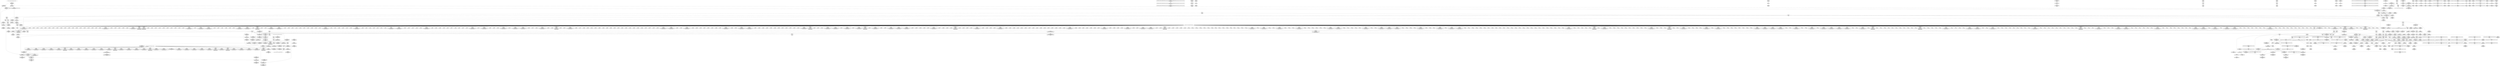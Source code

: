 digraph {
	CE0x46b6c20 [shape=record,shape=Mrecord,label="{CE0x46b6c20|128:_i8*,_:_CRE_64,72_|*MultipleSource*|Function::selinux_kernel_create_files_as&Arg::new::|security/selinux/hooks.c,3544}"]
	CE0x46a5480 [shape=record,shape=Mrecord,label="{CE0x46a5480|56:_i8*,_:_CRE_143,144_}"]
	CE0x46da8c0 [shape=record,shape=Mrecord,label="{CE0x46da8c0|28:_i32,_:_CRE_88,89_}"]
	CE0x470ccc0 [shape=record,shape=Mrecord,label="{CE0x470ccc0|current_sid:_tmp21|security/selinux/hooks.c,218}"]
	CE0x4683830 [shape=record,shape=Mrecord,label="{CE0x4683830|128:_i8*,_:_CRE_4,8_|*MultipleSource*|Function::selinux_kernel_create_files_as&Arg::new::|security/selinux/hooks.c,3544}"]
	CE0x3f84fd0 [shape=record,shape=Mrecord,label="{CE0x3f84fd0|selinux_kernel_create_files_as:_tmp1|*SummSource*}"]
	CE0x46ebe60 [shape=record,shape=Mrecord,label="{CE0x46ebe60|avc_has_perm:_tclass|Function::avc_has_perm&Arg::tclass::}"]
	CE0x473b9b0 [shape=record,shape=Mrecord,label="{CE0x473b9b0|get_current:_tmp2|*SummSource*}"]
	CE0x46b2b00 [shape=record,shape=Mrecord,label="{CE0x46b2b00|56:_i8*,_:_CRE_952,960_|*MultipleSource*|Function::selinux_kernel_create_files_as&Arg::inode::|security/selinux/hooks.c,3543}"]
	CE0x46dbfb0 [shape=record,shape=Mrecord,label="{CE0x46dbfb0|28:_i32,_:_CRE_110,111_}"]
	CE0x46dd0f0 [shape=record,shape=Mrecord,label="{CE0x46dd0f0|28:_i32,_:_CRE_152,160_|*MultipleSource*|*LoadInst*|security/selinux/hooks.c,3543|security/selinux/hooks.c,3543|security/selinux/hooks.c,3548}"]
	CE0x46816e0 [shape=record,shape=Mrecord,label="{CE0x46816e0|i64_4|*Constant*}"]
	CE0x46917a0 [shape=record,shape=Mrecord,label="{CE0x46917a0|i32_0|*Constant*}"]
	CE0x4688280 [shape=record,shape=Mrecord,label="{CE0x4688280|56:_i8*,_:_CRE_408,416_|*MultipleSource*|Function::selinux_kernel_create_files_as&Arg::inode::|security/selinux/hooks.c,3543}"]
	CE0x46a53e0 [shape=record,shape=Mrecord,label="{CE0x46a53e0|56:_i8*,_:_CRE_142,143_}"]
	CE0x46b0540 [shape=record,shape=Mrecord,label="{CE0x46b0540|56:_i8*,_:_CRE_904,905_}"]
	CE0x46e44f0 [shape=record,shape=Mrecord,label="{CE0x46e44f0|28:_i32,_:_CRE_40,44_|*MultipleSource*|*LoadInst*|security/selinux/hooks.c,3543|security/selinux/hooks.c,3543|security/selinux/hooks.c,3548}"]
	CE0x46e25b0 [shape=record,shape=Mrecord,label="{CE0x46e25b0|selinux_kernel_create_files_as:_sid3|security/selinux/hooks.c,3554|*SummSource*}"]
	CE0x46e4ac0 [shape=record,shape=Mrecord,label="{CE0x46e4ac0|28:_i32,_:_CRE_50,51_}"]
	CE0x46bae40 [shape=record,shape=Mrecord,label="{CE0x46bae40|56:_i8*,_:_CRE_575,576_}"]
	CE0x46d6120 [shape=record,shape=Mrecord,label="{CE0x46d6120|_call_void_lockdep_rcu_suspicious(i8*_getelementptr_inbounds_(_25_x_i8_,_25_x_i8_*_.str3,_i32_0,_i32_0),_i32_218,_i8*_getelementptr_inbounds_(_45_x_i8_,_45_x_i8_*_.str12,_i32_0,_i32_0))_#10,_!dbg_!27727|security/selinux/hooks.c,218}"]
	CE0x470cee0 [shape=record,shape=Mrecord,label="{CE0x470cee0|current_sid:_tmp21|security/selinux/hooks.c,218|*SummSink*}"]
	CE0x46bd1e0 [shape=record,shape=Mrecord,label="{CE0x46bd1e0|56:_i8*,_:_CRE_203,204_}"]
	CE0x470c800 [shape=record,shape=Mrecord,label="{CE0x470c800|current_sid:_cred|security/selinux/hooks.c,218|*SummSource*}"]
	CE0x469e940 [shape=record,shape=Mrecord,label="{CE0x469e940|56:_i8*,_:_CRE_760,768_|*MultipleSource*|Function::selinux_kernel_create_files_as&Arg::inode::|security/selinux/hooks.c,3543}"]
	CE0x46e7820 [shape=record,shape=Mrecord,label="{CE0x46e7820|selinux_kernel_create_files_as:_cmp|security/selinux/hooks.c,3553|*SummSource*}"]
	CE0x46e3670 [shape=record,shape=Mrecord,label="{CE0x46e3670|selinux_kernel_create_files_as:_tmp5|security/selinux/hooks.c,3544|*SummSource*}"]
	CE0x46abf90 [shape=record,shape=Mrecord,label="{CE0x46abf90|56:_i8*,_:_CRE_249,250_}"]
	CE0x46ba8f0 [shape=record,shape=Mrecord,label="{CE0x46ba8f0|56:_i8*,_:_CRE_570,571_}"]
	CE0x469b150 [shape=record,shape=Mrecord,label="{CE0x469b150|56:_i8*,_:_CRE_601,602_}"]
	CE0x46e8160 [shape=record,shape=Mrecord,label="{CE0x46e8160|selinux_kernel_create_files_as:_tmp7|security/selinux/hooks.c,3553|*SummSource*}"]
	CE0x47046b0 [shape=record,shape=Mrecord,label="{CE0x47046b0|GLOBAL:_current_sid.__warned|Global_var:current_sid.__warned|*SummSink*}"]
	CE0x46fc280 [shape=record,shape=Mrecord,label="{CE0x46fc280|i64*_getelementptr_inbounds_(_11_x_i64_,_11_x_i64_*___llvm_gcov_ctr125,_i64_0,_i64_1)|*Constant*|*SummSource*}"]
	CE0x46e3840 [shape=record,shape=Mrecord,label="{CE0x46e3840|i32_3|*Constant*|*SummSink*}"]
	CE0x46973c0 [shape=record,shape=Mrecord,label="{CE0x46973c0|56:_i8*,_:_CRE_562,563_}"]
	CE0x46a9c00 [shape=record,shape=Mrecord,label="{CE0x46a9c00|56:_i8*,_:_CRE_196,197_}"]
	CE0x46f6e40 [shape=record,shape=Mrecord,label="{CE0x46f6e40|selinux_kernel_create_files_as:_create_sid|security/selinux/hooks.c,3554|*SummSource*}"]
	CE0x4704c70 [shape=record,shape=Mrecord,label="{CE0x4704c70|current_sid:_tmp}"]
	CE0x46e6590 [shape=record,shape=Mrecord,label="{CE0x46e6590|selinux_kernel_create_files_as:_tmp3|security/selinux/hooks.c,3543|*SummSink*}"]
	CE0x46ac3d0 [shape=record,shape=Mrecord,label="{CE0x46ac3d0|56:_i8*,_:_CRE_253,254_}"]
	CE0x46db5c0 [shape=record,shape=Mrecord,label="{CE0x46db5c0|28:_i32,_:_CRE_101,102_}"]
	CE0x46b76f0 [shape=record,shape=Mrecord,label="{CE0x46b76f0|56:_i8*,_:_CRE_486,487_}"]
	CE0x46b0650 [shape=record,shape=Mrecord,label="{CE0x46b0650|56:_i8*,_:_CRE_905,906_}"]
	CE0x46a36c0 [shape=record,shape=Mrecord,label="{CE0x46a36c0|i64*_getelementptr_inbounds_(_5_x_i64_,_5_x_i64_*___llvm_gcov_ctr277,_i64_0,_i64_0)|*Constant*}"]
	CE0x46b7800 [shape=record,shape=Mrecord,label="{CE0x46b7800|56:_i8*,_:_CRE_487,488_}"]
	CE0x46dba60 [shape=record,shape=Mrecord,label="{CE0x46dba60|28:_i32,_:_CRE_105,106_}"]
	CE0x46da2c0 [shape=record,shape=Mrecord,label="{CE0x46da2c0|28:_i32,_:_CRE_82,83_}"]
	CE0x46e6600 [shape=record,shape=Mrecord,label="{CE0x46e6600|selinux_kernel_create_files_as:_tmp3|security/selinux/hooks.c,3543|*SummSource*}"]
	CE0x46e3150 [shape=record,shape=Mrecord,label="{CE0x46e3150|GLOBAL:_current_sid|*Constant*}"]
	CE0x46a4c40 [shape=record,shape=Mrecord,label="{CE0x46a4c40|selinux_kernel_create_files_as:_tmp1}"]
	CE0x46ae450 [shape=record,shape=Mrecord,label="{CE0x46ae450|56:_i8*,_:_CRE_300,301_}"]
	CE0x46e8e50 [shape=record,shape=Mrecord,label="{CE0x46e8e50|i64_0|*Constant*|*SummSink*}"]
	CE0x46fd4d0 [shape=record,shape=Mrecord,label="{CE0x46fd4d0|get_current:_tmp3|*SummSource*}"]
	CE0x4689b70 [shape=record,shape=Mrecord,label="{CE0x4689b70|56:_i8*,_:_CRE_481,482_}"]
	CE0x46f6240 [shape=record,shape=Mrecord,label="{CE0x46f6240|current_sid:_if.then}"]
	CE0x46ac9c0 [shape=record,shape=Mrecord,label="{CE0x46ac9c0|56:_i8*,_:_CRE_275,276_}"]
	CE0x4697cd0 [shape=record,shape=Mrecord,label="{CE0x4697cd0|56:_i8*,_:_CRE_145,146_}"]
	CE0x468c880 [shape=record,shape=Mrecord,label="{CE0x468c880|GLOBAL:_current_task|Global_var:current_task}"]
	CE0x471d4f0 [shape=record,shape=Mrecord,label="{CE0x471d4f0|get_current:_bb|*SummSource*}"]
	CE0x46a0bd0 [shape=record,shape=Mrecord,label="{CE0x46a0bd0|56:_i8*,_:_CRE_875,876_}"]
	CE0x46b9790 [shape=record,shape=Mrecord,label="{CE0x46b9790|28:_i32,_:_CRE_16,17_}"]
	CE0x46e4ce0 [shape=record,shape=Mrecord,label="{CE0x46e4ce0|28:_i32,_:_CRE_52,53_}"]
	CE0x4692dc0 [shape=record,shape=Mrecord,label="{CE0x4692dc0|56:_i8*,_:_CRE_232,236_|*MultipleSource*|Function::selinux_kernel_create_files_as&Arg::inode::|security/selinux/hooks.c,3543}"]
	CE0x46ad790 [shape=record,shape=Mrecord,label="{CE0x46ad790|56:_i8*,_:_CRE_288,289_}"]
	CE0x46ac7a0 [shape=record,shape=Mrecord,label="{CE0x46ac7a0|56:_i8*,_:_CRE_273,274_}"]
	CE0x46af770 [shape=record,shape=Mrecord,label="{CE0x46af770|56:_i8*,_:_CRE_891,892_}"]
	CE0x46f13a0 [shape=record,shape=Mrecord,label="{CE0x46f13a0|GLOBAL:_lockdep_rcu_suspicious|*Constant*}"]
	CE0x46ba5c0 [shape=record,shape=Mrecord,label="{CE0x46ba5c0|56:_i8*,_:_CRE_567,568_}"]
	CE0x46bc490 [shape=record,shape=Mrecord,label="{CE0x46bc490|56:_i8*,_:_CRE_596,597_}"]
	CE0x46f20b0 [shape=record,shape=Mrecord,label="{CE0x46f20b0|_ret_i32_%call2,_!dbg_!27733|security/selinux/hooks.c,3555}"]
	CE0x4744e30 [shape=record,shape=Mrecord,label="{CE0x4744e30|i64_1|*Constant*}"]
	CE0x46b3e30 [shape=record,shape=Mrecord,label="{CE0x46b3e30|56:_i8*,_:_CRE_1000,1008_|*MultipleSource*|Function::selinux_kernel_create_files_as&Arg::inode::|security/selinux/hooks.c,3543}"]
	CE0x468a230 [shape=record,shape=Mrecord,label="{CE0x468a230|i1_true|*Constant*|*SummSink*}"]
	CE0x46b53b0 [shape=record,shape=Mrecord,label="{CE0x46b53b0|28:_i32,_:_CRE_0,8_|*MultipleSource*|*LoadInst*|security/selinux/hooks.c,3543|security/selinux/hooks.c,3543|security/selinux/hooks.c,3548}"]
	CE0x46f1c70 [shape=record,shape=Mrecord,label="{CE0x46f1c70|selinux_kernel_create_files_as:_tmp15|security/selinux/hooks.c,3555|*SummSource*}"]
	CE0x46f3990 [shape=record,shape=Mrecord,label="{CE0x46f3990|i64*_getelementptr_inbounds_(_11_x_i64_,_11_x_i64_*___llvm_gcov_ctr125,_i64_0,_i64_6)|*Constant*|*SummSink*}"]
	CE0x46b6a40 [shape=record,shape=Mrecord,label="{CE0x46b6a40|128:_i8*,_:_CRE_56,64_|*MultipleSource*|Function::selinux_kernel_create_files_as&Arg::new::|security/selinux/hooks.c,3544}"]
	CE0x46dd8f0 [shape=record,shape=Mrecord,label="{CE0x46dd8f0|28:_i32,_:_CRE_192,196_|*MultipleSource*|*LoadInst*|security/selinux/hooks.c,3543|security/selinux/hooks.c,3543|security/selinux/hooks.c,3548}"]
	CE0x470e5d0 [shape=record,shape=Mrecord,label="{CE0x470e5d0|current_sid:_tmp18|security/selinux/hooks.c,218}"]
	CE0x468d380 [shape=record,shape=Mrecord,label="{CE0x468d380|56:_i8*,_:_CRE_163,164_}"]
	CE0x46d6bd0 [shape=record,shape=Mrecord,label="{CE0x46d6bd0|selinux_kernel_create_files_as:_tmp13|security/selinux/hooks.c,3554|*SummSource*}"]
	CE0x46e4c10 [shape=record,shape=Mrecord,label="{CE0x46e4c10|28:_i32,_:_CRE_51,52_}"]
	CE0x469c140 [shape=record,shape=Mrecord,label="{CE0x469c140|56:_i8*,_:_CRE_616,617_}"]
	CE0x46b62c0 [shape=record,shape=Mrecord,label="{CE0x46b62c0|128:_i8*,_:_CRE_40,44_|*MultipleSource*|Function::selinux_kernel_create_files_as&Arg::new::|security/selinux/hooks.c,3544}"]
	CE0x4690120 [shape=record,shape=Mrecord,label="{CE0x4690120|i32_218|*Constant*}"]
	CE0x46867e0 [shape=record,shape=Mrecord,label="{CE0x46867e0|56:_i8*,_:_CRE_306,307_}"]
	CE0x46a9ef0 [shape=record,shape=Mrecord,label="{CE0x46a9ef0|56:_i8*,_:_CRE_199,200_}"]
	CE0x46baa00 [shape=record,shape=Mrecord,label="{CE0x46baa00|56:_i8*,_:_CRE_571,572_}"]
	CE0x468d050 [shape=record,shape=Mrecord,label="{CE0x468d050|56:_i8*,_:_CRE_160,161_}"]
	CE0x46aba00 [shape=record,shape=Mrecord,label="{CE0x46aba00|56:_i8*,_:_CRE_157,158_}"]
	CE0x4691980 [shape=record,shape=Mrecord,label="{CE0x4691980|selinux_kernel_create_files_as:_i_security|security/selinux/hooks.c,3543}"]
	CE0x46b72b0 [shape=record,shape=Mrecord,label="{CE0x46b72b0|56:_i8*,_:_CRE_482,483_}"]
	CE0x46b2740 [shape=record,shape=Mrecord,label="{CE0x46b2740|56:_i8*,_:_CRE_976,977_}"]
	CE0x468eb00 [shape=record,shape=Mrecord,label="{CE0x468eb00|56:_i8*,_:_CRE_32,40_|*MultipleSource*|Function::selinux_kernel_create_files_as&Arg::inode::|security/selinux/hooks.c,3543}"]
	CE0x46b4fe0 [shape=record,shape=Mrecord,label="{CE0x46b4fe0|selinux_kernel_create_files_as:_sid1|security/selinux/hooks.c,3548|*SummSink*}"]
	CE0x46e34d0 [shape=record,shape=Mrecord,label="{CE0x46e34d0|current_sid:_entry}"]
	CE0x4696780 [shape=record,shape=Mrecord,label="{CE0x4696780|56:_i8*,_:_CRE_167,168_}"]
	"CONST[source:0(mediator),value:2(dynamic)][purpose:{object}]"
	CE0x4695880 [shape=record,shape=Mrecord,label="{CE0x4695880|selinux_kernel_create_files_as:_tmp9|security/selinux/hooks.c,3553}"]
	CE0x4697710 [shape=record,shape=Mrecord,label="{CE0x4697710|56:_i8*,_:_CRE_208,210_|*MultipleSource*|Function::selinux_kernel_create_files_as&Arg::inode::|security/selinux/hooks.c,3543}"]
	CE0x4687b00 [shape=record,shape=Mrecord,label="{CE0x4687b00|56:_i8*,_:_CRE_376,384_|*MultipleSource*|Function::selinux_kernel_create_files_as&Arg::inode::|security/selinux/hooks.c,3543}"]
	CE0x46b4220 [shape=record,shape=Mrecord,label="{CE0x46b4220|selinux_kernel_create_files_as:_tmp2|*LoadInst*|security/selinux/hooks.c,3543|*SummSink*}"]
	CE0x46f41b0 [shape=record,shape=Mrecord,label="{CE0x46f41b0|current_sid:_do.end|*SummSource*}"]
	CE0x468d160 [shape=record,shape=Mrecord,label="{CE0x468d160|56:_i8*,_:_CRE_161,162_}"]
	CE0x46d96c0 [shape=record,shape=Mrecord,label="{CE0x46d96c0|28:_i32,_:_CRE_70,71_}"]
	CE0x470e700 [shape=record,shape=Mrecord,label="{CE0x470e700|current_sid:_tmp18|security/selinux/hooks.c,218|*SummSource*}"]
	CE0x4709fc0 [shape=record,shape=Mrecord,label="{CE0x4709fc0|current_sid:_tmp23|security/selinux/hooks.c,218|*SummSink*}"]
	CE0x46fa800 [shape=record,shape=Mrecord,label="{CE0x46fa800|current_sid:_land.lhs.true2|*SummSink*}"]
	CE0x4686c20 [shape=record,shape=Mrecord,label="{CE0x4686c20|56:_i8*,_:_CRE_310,311_}"]
	CE0x46e9010 [shape=record,shape=Mrecord,label="{CE0x46e9010|GLOBAL:___llvm_gcov_ctr277|Global_var:__llvm_gcov_ctr277}"]
	CE0x470db70 [shape=record,shape=Mrecord,label="{CE0x470db70|i64*_getelementptr_inbounds_(_11_x_i64_,_11_x_i64_*___llvm_gcov_ctr125,_i64_0,_i64_9)|*Constant*|*SummSource*}"]
	CE0x46ad350 [shape=record,shape=Mrecord,label="{CE0x46ad350|56:_i8*,_:_CRE_284,285_}"]
	CE0x46da3c0 [shape=record,shape=Mrecord,label="{CE0x46da3c0|28:_i32,_:_CRE_83,84_}"]
	CE0x46f7500 [shape=record,shape=Mrecord,label="{CE0x46f7500|12:_i32,_:_CME_4,8_|*MultipleSource*|*LoadInst*|security/selinux/hooks.c,3544|security/selinux/hooks.c,3544|security/selinux/hooks.c,3554}"]
	CE0x46f97c0 [shape=record,shape=Mrecord,label="{CE0x46f97c0|current_sid:_tobool1|security/selinux/hooks.c,218|*SummSink*}"]
	CE0x46ace00 [shape=record,shape=Mrecord,label="{CE0x46ace00|56:_i8*,_:_CRE_279,280_}"]
	CE0x4687740 [shape=record,shape=Mrecord,label="{CE0x4687740|56:_i8*,_:_CRE_352,360_|*MultipleSource*|Function::selinux_kernel_create_files_as&Arg::inode::|security/selinux/hooks.c,3543}"]
	CE0x4688be0 [shape=record,shape=Mrecord,label="{CE0x4688be0|56:_i8*,_:_CRE_448,456_|*MultipleSource*|Function::selinux_kernel_create_files_as&Arg::inode::|security/selinux/hooks.c,3543}"]
	CE0x46afcc0 [shape=record,shape=Mrecord,label="{CE0x46afcc0|56:_i8*,_:_CRE_896,897_}"]
	CE0x46dcec0 [shape=record,shape=Mrecord,label="{CE0x46dcec0|28:_i32,_:_CRE_144,152_|*MultipleSource*|*LoadInst*|security/selinux/hooks.c,3543|security/selinux/hooks.c,3543|security/selinux/hooks.c,3548}"]
	CE0x46ea600 [shape=record,shape=Mrecord,label="{CE0x46ea600|i32_(i32,_i32,_i16,_i32,_%struct.common_audit_data*)*_bitcast_(i32_(i32,_i32,_i16,_i32,_%struct.common_audit_data.495*)*_avc_has_perm_to_i32_(i32,_i32,_i16,_i32,_%struct.common_audit_data*)*)|*Constant*}"]
	CE0x4700450 [shape=record,shape=Mrecord,label="{CE0x4700450|current_sid:_tmp5|security/selinux/hooks.c,218|*SummSource*}"]
	CE0x46dc2e0 [shape=record,shape=Mrecord,label="{CE0x46dc2e0|28:_i32,_:_CRE_113,114_}"]
	CE0x46d98c0 [shape=record,shape=Mrecord,label="{CE0x46d98c0|28:_i32,_:_CRE_72,73_}"]
	CE0x4687560 [shape=record,shape=Mrecord,label="{CE0x4687560|56:_i8*,_:_CRE_344,352_|*MultipleSource*|Function::selinux_kernel_create_files_as&Arg::inode::|security/selinux/hooks.c,3543}"]
	CE0x46b2960 [shape=record,shape=Mrecord,label="{CE0x46b2960|56:_i8*,_:_CRE_944,952_|*MultipleSource*|Function::selinux_kernel_create_files_as&Arg::inode::|security/selinux/hooks.c,3543}"]
	CE0x469c030 [shape=record,shape=Mrecord,label="{CE0x469c030|56:_i8*,_:_CRE_615,616_}"]
	CE0x46e59f0 [shape=record,shape=Mrecord,label="{CE0x46e59f0|28:_i32,_:_CRE_66,67_}"]
	CE0x5b9a600 [shape=record,shape=Mrecord,label="{CE0x5b9a600|selinux_kernel_create_files_as:_bb|*SummSource*}"]
	CE0x46a8e40 [shape=record,shape=Mrecord,label="{CE0x46a8e40|selinux_kernel_create_files_as:_inode|Function::selinux_kernel_create_files_as&Arg::inode::|*SummSink*}"]
	CE0x46b0fe0 [shape=record,shape=Mrecord,label="{CE0x46b0fe0|56:_i8*,_:_CRE_914,915_}"]
	CE0x46fa620 [shape=record,shape=Mrecord,label="{CE0x46fa620|current_sid:_land.lhs.true2}"]
	CE0x469a550 [shape=record,shape=Mrecord,label="{CE0x469a550|current_sid:_tmp|*SummSink*}"]
	CE0x46ab6c0 [shape=record,shape=Mrecord,label="{CE0x46ab6c0|i32_10|*Constant*|*SummSink*}"]
	CE0x46f6370 [shape=record,shape=Mrecord,label="{CE0x46f6370|current_sid:_if.then|*SummSource*}"]
	CE0x4681c90 [shape=record,shape=Mrecord,label="{CE0x4681c90|56:_i8*,_:_CRE_256,257_}"]
	CE0x46971a0 [shape=record,shape=Mrecord,label="{CE0x46971a0|56:_i8*,_:_CRE_560,561_}"]
	CE0x470cb90 [shape=record,shape=Mrecord,label="{CE0x470cb90|COLLAPSED:_GCMRE_current_task_external_global_%struct.task_struct*:_elem_0::|security/selinux/hooks.c,218}"]
	CE0x46aec70 [shape=record,shape=Mrecord,label="{CE0x46aec70|56:_i8*,_:_CRE_173,174_}"]
	CE0x46db1c0 [shape=record,shape=Mrecord,label="{CE0x46db1c0|28:_i32,_:_CRE_97,98_}"]
	CE0x46863a0 [shape=record,shape=Mrecord,label="{CE0x46863a0|56:_i8*,_:_CRE_302,303_}"]
	CE0x46e67d0 [shape=record,shape=Mrecord,label="{CE0x46e67d0|selinux_kernel_create_files_as:_new|Function::selinux_kernel_create_files_as&Arg::new::|*SummSink*}"]
	CE0x46f7fa0 [shape=record,shape=Mrecord,label="{CE0x46f7fa0|i64*_getelementptr_inbounds_(_5_x_i64_,_5_x_i64_*___llvm_gcov_ctr277,_i64_0,_i64_4)|*Constant*}"]
	CE0x470e870 [shape=record,shape=Mrecord,label="{CE0x470e870|current_sid:_tmp18|security/selinux/hooks.c,218|*SummSink*}"]
	CE0x4683b80 [shape=record,shape=Mrecord,label="{CE0x4683b80|128:_i8*,_:_CRE_16,20_|*MultipleSource*|Function::selinux_kernel_create_files_as&Arg::new::|security/selinux/hooks.c,3544}"]
	CE0x46e04d0 [shape=record,shape=Mrecord,label="{CE0x46e04d0|128:_i8*,_:_CRE_80,88_|*MultipleSource*|Function::selinux_kernel_create_files_as&Arg::new::|security/selinux/hooks.c,3544}"]
	CE0x47097a0 [shape=record,shape=Mrecord,label="{CE0x47097a0|current_sid:_tmp22|security/selinux/hooks.c,218}"]
	CE0x46f9000 [shape=record,shape=Mrecord,label="{CE0x46f9000|i64_2|*Constant*}"]
	CE0x46ae340 [shape=record,shape=Mrecord,label="{CE0x46ae340|56:_i8*,_:_CRE_299,300_}"]
	CE0x4693f90 [shape=record,shape=Mrecord,label="{CE0x4693f90|56:_i8*,_:_CRE_149,150_}"]
	CE0x470f900 [shape=record,shape=Mrecord,label="{CE0x470f900|current_sid:_tmp20|security/selinux/hooks.c,218|*SummSink*}"]
	CE0x414c4f0 [shape=record,shape=Mrecord,label="{CE0x414c4f0|56:_i8*,_:_CRE_128,136_|*MultipleSource*|Function::selinux_kernel_create_files_as&Arg::inode::|security/selinux/hooks.c,3543}"]
	CE0x46e4e80 [shape=record,shape=Mrecord,label="{CE0x46e4e80|28:_i32,_:_CRE_54,55_}"]
	CE0x46a1010 [shape=record,shape=Mrecord,label="{CE0x46a1010|56:_i8*,_:_CRE_879,880_}"]
	CE0x46ec200 [shape=record,shape=Mrecord,label="{CE0x46ec200|i32_2|*Constant*}"]
	CE0x46afdd0 [shape=record,shape=Mrecord,label="{CE0x46afdd0|56:_i8*,_:_CRE_897,898_}"]
	CE0x46ecca0 [shape=record,shape=Mrecord,label="{CE0x46ecca0|avc_has_perm:_auditdata|Function::avc_has_perm&Arg::auditdata::|*SummSink*}"]
	CE0x4705cb0 [shape=record,shape=Mrecord,label="{CE0x4705cb0|i64*_getelementptr_inbounds_(_11_x_i64_,_11_x_i64_*___llvm_gcov_ctr125,_i64_0,_i64_0)|*Constant*}"]
	CE0x46b6f50 [shape=record,shape=Mrecord,label="{CE0x46b6f50|i64*_getelementptr_inbounds_(_2_x_i64_,_2_x_i64_*___llvm_gcov_ctr98,_i64_0,_i64_1)|*Constant*|*SummSource*}"]
	CE0x468b7f0 [shape=record,shape=Mrecord,label="{CE0x468b7f0|current_sid:_call|security/selinux/hooks.c,218|*SummSource*}"]
	CE0x46f2040 [shape=record,shape=Mrecord,label="{CE0x46f2040|current_sid:_if.then|*SummSink*}"]
	CE0x46a3430 [shape=record,shape=Mrecord,label="{CE0x46a3430|56:_i8*,_:_CRE_194,195_}"]
	CE0x46f3170 [shape=record,shape=Mrecord,label="{CE0x46f3170|current_sid:_tmp3|*SummSink*}"]
	CE0x4706bb0 [shape=record,shape=Mrecord,label="{CE0x4706bb0|current_sid:_bb}"]
	CE0x46d5d00 [shape=record,shape=Mrecord,label="{CE0x46d5d00|i8_1|*Constant*|*SummSource*}"]
	CE0x468d490 [shape=record,shape=Mrecord,label="{CE0x468d490|56:_i8*,_:_CRE_164,165_}"]
	CE0x46b35f0 [shape=record,shape=Mrecord,label="{CE0x46b35f0|56:_i8*,_:_CRE_981,982_}"]
	CE0x469f660 [shape=record,shape=Mrecord,label="{CE0x469f660|56:_i8*,_:_CRE_824,832_|*MultipleSource*|Function::selinux_kernel_create_files_as&Arg::inode::|security/selinux/hooks.c,3543}"]
	CE0x46adac0 [shape=record,shape=Mrecord,label="{CE0x46adac0|56:_i8*,_:_CRE_291,292_}"]
	CE0x46b9b60 [shape=record,shape=Mrecord,label="{CE0x46b9b60|28:_i32,_:_CRE_20,21_}"]
	CE0x46b7910 [shape=record,shape=Mrecord,label="{CE0x46b7910|56:_i8*,_:_CRE_552,553_}"]
	CE0x46d99c0 [shape=record,shape=Mrecord,label="{CE0x46d99c0|28:_i32,_:_CRE_73,74_}"]
	CE0x46e1010 [shape=record,shape=Mrecord,label="{CE0x46e1010|128:_i8*,_:_CRE_128,136_|*MultipleSource*|Function::selinux_kernel_create_files_as&Arg::new::|security/selinux/hooks.c,3544}"]
	CE0x46e54f0 [shape=record,shape=Mrecord,label="{CE0x46e54f0|28:_i32,_:_CRE_61,62_}"]
	CE0x46a3210 [shape=record,shape=Mrecord,label="{CE0x46a3210|56:_i8*,_:_CRE_192,193_}"]
	CE0x46a39d0 [shape=record,shape=Mrecord,label="{CE0x46a39d0|56:_i8*,_:_CRE_262,263_}"]
	CE0x4693080 [shape=record,shape=Mrecord,label="{CE0x4693080|56:_i8*,_:_CRE_8,12_|*MultipleSource*|Function::selinux_kernel_create_files_as&Arg::inode::|security/selinux/hooks.c,3543}"]
	CE0x468b4e0 [shape=record,shape=Mrecord,label="{CE0x468b4e0|_call_void_mcount()_#3|*SummSink*}"]
	CE0x46e2450 [shape=record,shape=Mrecord,label="{CE0x46e2450|selinux_kernel_create_files_as:_sid3|security/selinux/hooks.c,3554}"]
	CE0x46ffa60 [shape=record,shape=Mrecord,label="{CE0x46ffa60|i64*_getelementptr_inbounds_(_11_x_i64_,_11_x_i64_*___llvm_gcov_ctr125,_i64_0,_i64_6)|*Constant*|*SummSource*}"]
	CE0x4693a70 [shape=record,shape=Mrecord,label="{CE0x4693a70|selinux_kernel_create_files_as:_entry|*SummSink*}"]
	CE0x46ff650 [shape=record,shape=Mrecord,label="{CE0x46ff650|current_sid:_tmp12|security/selinux/hooks.c,218|*SummSink*}"]
	CE0x46b3920 [shape=record,shape=Mrecord,label="{CE0x46b3920|selinux_kernel_create_files_as:_tmp2|*LoadInst*|security/selinux/hooks.c,3543}"]
	CE0x469d0e0 [shape=record,shape=Mrecord,label="{CE0x469d0e0|56:_i8*,_:_CRE_656,664_|*MultipleSource*|Function::selinux_kernel_create_files_as&Arg::inode::|security/selinux/hooks.c,3543}"]
	CE0x46972b0 [shape=record,shape=Mrecord,label="{CE0x46972b0|56:_i8*,_:_CRE_561,562_}"]
	CE0x469a5e0 [shape=record,shape=Mrecord,label="{CE0x469a5e0|i64*_getelementptr_inbounds_(_11_x_i64_,_11_x_i64_*___llvm_gcov_ctr125,_i64_0,_i64_1)|*Constant*|*SummSink*}"]
	CE0x46db4c0 [shape=record,shape=Mrecord,label="{CE0x46db4c0|28:_i32,_:_CRE_100,101_}"]
	CE0x468fca0 [shape=record,shape=Mrecord,label="{CE0x468fca0|GLOBAL:_lockdep_rcu_suspicious|*Constant*|*SummSource*}"]
	CE0x46dc940 [shape=record,shape=Mrecord,label="{CE0x46dc940|28:_i32,_:_CRE_119,120_}"]
	CE0x4706d10 [shape=record,shape=Mrecord,label="{CE0x4706d10|current_sid:_bb|*SummSink*}"]
	CE0x46dff50 [shape=record,shape=Mrecord,label="{CE0x46dff50|selinux_kernel_create_files_as:_tmp12|security/selinux/hooks.c,3554}"]
	CE0x46f4390 [shape=record,shape=Mrecord,label="{CE0x46f4390|current_sid:_if.end}"]
	CE0x46d7380 [shape=record,shape=Mrecord,label="{CE0x46d7380|i32_78|*Constant*|*SummSource*}"]
	CE0x46d6d50 [shape=record,shape=Mrecord,label="{CE0x46d6d50|selinux_kernel_create_files_as:_tmp13|security/selinux/hooks.c,3554|*SummSink*}"]
	CE0x46868f0 [shape=record,shape=Mrecord,label="{CE0x46868f0|56:_i8*,_:_CRE_307,308_}"]
	CE0x46ed680 [shape=record,shape=Mrecord,label="{CE0x46ed680|selinux_kernel_create_files_as:_cmp|security/selinux/hooks.c,3553|*SummSink*}"]
	CE0x46b8f30 [shape=record,shape=Mrecord,label="{CE0x46b8f30|56:_i8*,_:_CRE_554,555_}"]
	CE0x46f3490 [shape=record,shape=Mrecord,label="{CE0x46f3490|_call_void_mcount()_#3|*SummSource*}"]
	CE0x46ebf70 [shape=record,shape=Mrecord,label="{CE0x46ebf70|avc_has_perm:_tclass|Function::avc_has_perm&Arg::tclass::|*SummSink*}"]
	CE0x46848d0 [shape=record,shape=Mrecord,label="{CE0x46848d0|selinux_kernel_create_files_as:_bb}"]
	CE0x46b85d0 [shape=record,shape=Mrecord,label="{CE0x46b85d0|56:_i8*,_:_CRE_528,536_|*MultipleSource*|Function::selinux_kernel_create_files_as&Arg::inode::|security/selinux/hooks.c,3543}"]
	CE0x46ec5b0 [shape=record,shape=Mrecord,label="{CE0x46ec5b0|%struct.common_audit_data*_null|*Constant*}"]
	CE0x46e5af0 [shape=record,shape=Mrecord,label="{CE0x46e5af0|28:_i32,_:_CRE_67,68_}"]
	CE0x46bbb00 [shape=record,shape=Mrecord,label="{CE0x46bbb00|56:_i8*,_:_CRE_587,588_}"]
	CE0x46b90a0 [shape=record,shape=Mrecord,label="{CE0x46b90a0|56:_i8*,_:_CRE_556,557_}"]
	CE0x46a3840 [shape=record,shape=Mrecord,label="{CE0x46a3840|selinux_kernel_create_files_as:_if.end|*SummSource*}"]
	CE0x46f9d90 [shape=record,shape=Mrecord,label="{CE0x46f9d90|i64_3|*Constant*}"]
	CE0x46a9de0 [shape=record,shape=Mrecord,label="{CE0x46a9de0|56:_i8*,_:_CRE_198,199_}"]
	CE0x46e7680 [shape=record,shape=Mrecord,label="{CE0x46e7680|selinux_kernel_create_files_as:_cmp|security/selinux/hooks.c,3553}"]
	CE0x4690030 [shape=record,shape=Mrecord,label="{CE0x4690030|i8*_getelementptr_inbounds_(_25_x_i8_,_25_x_i8_*_.str3,_i32_0,_i32_0)|*Constant*|*SummSink*}"]
	CE0x470e130 [shape=record,shape=Mrecord,label="{CE0x470e130|current_sid:_tmp17|security/selinux/hooks.c,218|*SummSource*}"]
	CE0x46da1c0 [shape=record,shape=Mrecord,label="{CE0x46da1c0|28:_i32,_:_CRE_81,82_}"]
	CE0x46aea50 [shape=record,shape=Mrecord,label="{CE0x46aea50|56:_i8*,_:_CRE_171,172_}"]
	CE0x469ffc0 [shape=record,shape=Mrecord,label="{CE0x469ffc0|56:_i8*,_:_CRE_865,866_}"]
	CE0x4703040 [shape=record,shape=Mrecord,label="{CE0x4703040|current_sid:_land.lhs.true}"]
	CE0x46e4040 [shape=record,shape=Mrecord,label="{CE0x46e4040|i32_3|*Constant*}"]
	CE0x46b9860 [shape=record,shape=Mrecord,label="{CE0x46b9860|28:_i32,_:_CRE_17,18_}"]
	CE0x46f7400 [shape=record,shape=Mrecord,label="{CE0x46f7400|12:_i32,_:_CME_0,4_|*MultipleSource*|*LoadInst*|security/selinux/hooks.c,3544|security/selinux/hooks.c,3544|security/selinux/hooks.c,3554}"]
	CE0x4700bc0 [shape=record,shape=Mrecord,label="{CE0x4700bc0|current_sid:_tmp1|*SummSink*}"]
	CE0x46dc720 [shape=record,shape=Mrecord,label="{CE0x46dc720|28:_i32,_:_CRE_117,118_}"]
	CE0x46d9dc0 [shape=record,shape=Mrecord,label="{CE0x46d9dc0|28:_i32,_:_CRE_77,78_}"]
	CE0x46f5550 [shape=record,shape=Mrecord,label="{CE0x46f5550|_call_void_mcount()_#3}"]
	CE0x4706510 [shape=record,shape=Mrecord,label="{CE0x4706510|0:_i8,_:_GCMR_current_sid.__warned_internal_global_i8_0,_section_.data.unlikely_,_align_1:_elem_0:default:}"]
	CE0x46f3ac0 [shape=record,shape=Mrecord,label="{CE0x46f3ac0|current_sid:_tmp6|security/selinux/hooks.c,218|*SummSource*}"]
	CE0x46a7a60 [shape=record,shape=Mrecord,label="{CE0x46a7a60|56:_i8*,_:_CRE_96,104_|*MultipleSource*|Function::selinux_kernel_create_files_as&Arg::inode::|security/selinux/hooks.c,3543}"]
	CE0x46d56a0 [shape=record,shape=Mrecord,label="{CE0x46d56a0|current_sid:_tmp16|security/selinux/hooks.c,218}"]
	CE0x4693c90 [shape=record,shape=Mrecord,label="{CE0x4693c90|56:_i8*,_:_CRE_146,147_}"]
	CE0x46ebd00 [shape=record,shape=Mrecord,label="{CE0x46ebd00|i16_48|*Constant*|*SummSink*}"]
	CE0x4688640 [shape=record,shape=Mrecord,label="{CE0x4688640|56:_i8*,_:_CRE_424,432_|*MultipleSource*|Function::selinux_kernel_create_files_as&Arg::inode::|security/selinux/hooks.c,3543}"]
	CE0x470fe80 [shape=record,shape=Mrecord,label="{CE0x470fe80|current_sid:_call4|security/selinux/hooks.c,218|*SummSink*}"]
	CE0x4693b40 [shape=record,shape=Mrecord,label="{CE0x4693b40|i64*_getelementptr_inbounds_(_2_x_i64_,_2_x_i64_*___llvm_gcov_ctr98,_i64_0,_i64_1)|*Constant*}"]
	CE0x46a0680 [shape=record,shape=Mrecord,label="{CE0x46a0680|56:_i8*,_:_CRE_870,871_}"]
	CE0x46e3d10 [shape=record,shape=Mrecord,label="{CE0x46e3d10|selinux_kernel_create_files_as:_call|security/selinux/hooks.c,3545|*SummSink*}"]
	CE0x46acbe0 [shape=record,shape=Mrecord,label="{CE0x46acbe0|56:_i8*,_:_CRE_277,278_}"]
	CE0x46da4c0 [shape=record,shape=Mrecord,label="{CE0x46da4c0|28:_i32,_:_CRE_84,85_}"]
	CE0x4687ec0 [shape=record,shape=Mrecord,label="{CE0x4687ec0|56:_i8*,_:_CRE_392,400_|*MultipleSource*|Function::selinux_kernel_create_files_as&Arg::inode::|security/selinux/hooks.c,3543}"]
	CE0x4681eb0 [shape=record,shape=Mrecord,label="{CE0x4681eb0|56:_i8*,_:_CRE_258,259_}"]
	CE0x469fde0 [shape=record,shape=Mrecord,label="{CE0x469fde0|56:_i8*,_:_CRE_856,864_|*MultipleSource*|Function::selinux_kernel_create_files_as&Arg::inode::|security/selinux/hooks.c,3543}"]
	CE0x4687060 [shape=record,shape=Mrecord,label="{CE0x4687060|56:_i8*,_:_CRE_320,328_|*MultipleSource*|Function::selinux_kernel_create_files_as&Arg::inode::|security/selinux/hooks.c,3543}"]
	CE0x46e48d0 [shape=record,shape=Mrecord,label="{CE0x46e48d0|28:_i32,_:_CRE_49,50_}"]
	CE0x4686e40 [shape=record,shape=Mrecord,label="{CE0x4686e40|56:_i8*,_:_CRE_472,473_}"]
	CE0x46af110 [shape=record,shape=Mrecord,label="{CE0x46af110|56:_i8*,_:_CRE_885,886_}"]
	CE0x4687200 [shape=record,shape=Mrecord,label="{CE0x4687200|56:_i8*,_:_CRE_328,336_|*MultipleSource*|Function::selinux_kernel_create_files_as&Arg::inode::|security/selinux/hooks.c,3543}"]
	CE0x46bbf40 [shape=record,shape=Mrecord,label="{CE0x46bbf40|56:_i8*,_:_CRE_591,592_}"]
	CE0x469b040 [shape=record,shape=Mrecord,label="{CE0x469b040|56:_i8*,_:_CRE_600,601_}"]
	CE0x46dcb60 [shape=record,shape=Mrecord,label="{CE0x46dcb60|28:_i32,_:_CRE_128,136_|*MultipleSource*|*LoadInst*|security/selinux/hooks.c,3543|security/selinux/hooks.c,3543|security/selinux/hooks.c,3548}"]
	CE0x470eaa0 [shape=record,shape=Mrecord,label="{CE0x470eaa0|current_sid:_tmp19|security/selinux/hooks.c,218}"]
	CE0x46db0c0 [shape=record,shape=Mrecord,label="{CE0x46db0c0|28:_i32,_:_CRE_96,97_}"]
	CE0x4686d30 [shape=record,shape=Mrecord,label="{CE0x4686d30|56:_i8*,_:_CRE_311,312_}"]
	CE0x469d680 [shape=record,shape=Mrecord,label="{CE0x469d680|56:_i8*,_:_CRE_680,684_|*MultipleSource*|Function::selinux_kernel_create_files_as&Arg::inode::|security/selinux/hooks.c,3543}"]
	CE0x46adf00 [shape=record,shape=Mrecord,label="{CE0x46adf00|56:_i8*,_:_CRE_295,296_}"]
	CE0x46e80f0 [shape=record,shape=Mrecord,label="{CE0x46e80f0|selinux_kernel_create_files_as:_tmp7|security/selinux/hooks.c,3553}"]
	CE0x468fe30 [shape=record,shape=Mrecord,label="{CE0x468fe30|i8*_getelementptr_inbounds_(_25_x_i8_,_25_x_i8_*_.str3,_i32_0,_i32_0)|*Constant*}"]
	CE0x4689730 [shape=record,shape=Mrecord,label="{CE0x4689730|56:_i8*,_:_CRE_477,478_}"]
	CE0x46bb390 [shape=record,shape=Mrecord,label="{CE0x46bb390|56:_i8*,_:_CRE_580,581_}"]
	CE0x46f4830 [shape=record,shape=Mrecord,label="{CE0x46f4830|selinux_kernel_create_files_as:_tmp14|security/selinux/hooks.c,3555}"]
	CE0x46daec0 [shape=record,shape=Mrecord,label="{CE0x46daec0|28:_i32,_:_CRE_94,95_}"]
	CE0x46fa060 [shape=record,shape=Mrecord,label="{CE0x46fa060|current_sid:_tmp4|security/selinux/hooks.c,218|*SummSource*}"]
	CE0x470d170 [shape=record,shape=Mrecord,label="{CE0x470d170|i32_22|*Constant*}"]
	CE0x4706c80 [shape=record,shape=Mrecord,label="{CE0x4706c80|current_sid:_bb|*SummSource*}"]
	CE0x46bbd20 [shape=record,shape=Mrecord,label="{CE0x46bbd20|56:_i8*,_:_CRE_589,590_}"]
	CE0x46d7170 [shape=record,shape=Mrecord,label="{CE0x46d7170|i32_78|*Constant*}"]
	CE0x46abe80 [shape=record,shape=Mrecord,label="{CE0x46abe80|56:_i8*,_:_CRE_248,249_}"]
	CE0x47066f0 [shape=record,shape=Mrecord,label="{CE0x47066f0|current_sid:_tmp8|security/selinux/hooks.c,218|*SummSource*}"]
	CE0x4681880 [shape=record,shape=Mrecord,label="{CE0x4681880|i64_4|*Constant*|*SummSink*}"]
	CE0x46afff0 [shape=record,shape=Mrecord,label="{CE0x46afff0|56:_i8*,_:_CRE_899,900_}"]
	CE0x46ad130 [shape=record,shape=Mrecord,label="{CE0x46ad130|56:_i8*,_:_CRE_282,283_}"]
	CE0x46b9d60 [shape=record,shape=Mrecord,label="{CE0x46b9d60|28:_i32,_:_CRE_22,23_}"]
	CE0x46e52f0 [shape=record,shape=Mrecord,label="{CE0x46e52f0|28:_i32,_:_CRE_59,60_}"]
	CE0x46e29c0 [shape=record,shape=Mrecord,label="{CE0x46e29c0|current_sid:_entry|*SummSource*}"]
	CE0x47047f0 [shape=record,shape=Mrecord,label="{CE0x47047f0|get_current:_tmp4|./arch/x86/include/asm/current.h,14|*SummSink*}"]
	CE0x46aa000 [shape=record,shape=Mrecord,label="{CE0x46aa000|56:_i8*,_:_CRE_200,201_}"]
	CE0x46e50f0 [shape=record,shape=Mrecord,label="{CE0x46e50f0|28:_i32,_:_CRE_57,58_}"]
	CE0x46a1650 [shape=record,shape=Mrecord,label="{CE0x46a1650|56:_i8*,_:_CRE_185,186_}"]
	CE0x46fb500 [shape=record,shape=Mrecord,label="{CE0x46fb500|current_sid:_tobool|security/selinux/hooks.c,218}"]
	CE0x46abb10 [shape=record,shape=Mrecord,label="{CE0x46abb10|56:_i8*,_:_CRE_158,159_}"]
	CE0x4689fa0 [shape=record,shape=Mrecord,label="{CE0x4689fa0|current_sid:_tmp13|security/selinux/hooks.c,218|*SummSink*}"]
	CE0x46b75e0 [shape=record,shape=Mrecord,label="{CE0x46b75e0|56:_i8*,_:_CRE_485,486_}"]
	CE0x46af220 [shape=record,shape=Mrecord,label="{CE0x46af220|56:_i8*,_:_CRE_886,887_}"]
	CE0x46af880 [shape=record,shape=Mrecord,label="{CE0x46af880|56:_i8*,_:_CRE_892,893_}"]
	CE0x46ad460 [shape=record,shape=Mrecord,label="{CE0x46ad460|56:_i8*,_:_CRE_285,286_}"]
	CE0x4689ec0 [shape=record,shape=Mrecord,label="{CE0x4689ec0|current_sid:_tmp13|security/selinux/hooks.c,218}"]
	CE0x46a7f90 [shape=record,shape=Mrecord,label="{CE0x46a7f90|56:_i8*,_:_CRE_174,175_}"]
	CE0x46a8290 [shape=record,shape=Mrecord,label="{CE0x46a8290|56:_i8*,_:_CRE_177,178_}"]
	CE0x4701e70 [shape=record,shape=Mrecord,label="{CE0x4701e70|current_sid:_tmp9|security/selinux/hooks.c,218|*SummSink*}"]
	CE0x46ed020 [shape=record,shape=Mrecord,label="{CE0x46ed020|avc_has_perm:_auditdata|Function::avc_has_perm&Arg::auditdata::|*SummSource*}"]
	CE0x46ff160 [shape=record,shape=Mrecord,label="{CE0x46ff160|%struct.task_struct*_(%struct.task_struct**)*_asm_movq_%gs:$_1:P_,$0_,_r,im,_dirflag_,_fpsr_,_flags_|*SummSink*}"]
	CE0x46f56f0 [shape=record,shape=Mrecord,label="{CE0x46f56f0|_call_void_mcount()_#3|*SummSink*}"]
	CE0x46a9cd0 [shape=record,shape=Mrecord,label="{CE0x46a9cd0|56:_i8*,_:_CRE_197,198_}"]
	CE0x468cbb0 [shape=record,shape=Mrecord,label="{CE0x468cbb0|current_sid:_tmp2|*SummSource*}"]
	CE0x46a3f20 [shape=record,shape=Mrecord,label="{CE0x46a3f20|56:_i8*,_:_CRE_267,268_}"]
	CE0x46e3460 [shape=record,shape=Mrecord,label="{CE0x46e3460|GLOBAL:_current_sid|*Constant*|*SummSink*}"]
	CE0x469dfe0 [shape=record,shape=Mrecord,label="{CE0x469dfe0|56:_i8*,_:_CRE_712,728_|*MultipleSource*|Function::selinux_kernel_create_files_as&Arg::inode::|security/selinux/hooks.c,3543}"]
	CE0x4694130 [shape=record,shape=Mrecord,label="{CE0x4694130|selinux_kernel_create_files_as:_entry}"]
	CE0x469ced0 [shape=record,shape=Mrecord,label="{CE0x469ced0|56:_i8*,_:_CRE_648,656_|*MultipleSource*|Function::selinux_kernel_create_files_as&Arg::inode::|security/selinux/hooks.c,3543}"]
	CE0x46f6fc0 [shape=record,shape=Mrecord,label="{CE0x46f6fc0|selinux_kernel_create_files_as:_create_sid|security/selinux/hooks.c,3554|*SummSink*}"]
	CE0x46e8650 [shape=record,shape=Mrecord,label="{CE0x46e8650|selinux_kernel_create_files_as:_tmp7|security/selinux/hooks.c,3553|*SummSink*}"]
	CE0x46810a0 [shape=record,shape=Mrecord,label="{CE0x46810a0|current_sid:_tmp12|security/selinux/hooks.c,218}"]
	CE0x46e0c50 [shape=record,shape=Mrecord,label="{CE0x46e0c50|128:_i8*,_:_CRE_112,120_|*MultipleSource*|Function::selinux_kernel_create_files_as&Arg::new::|security/selinux/hooks.c,3544}"]
	CE0x46f2390 [shape=record,shape=Mrecord,label="{CE0x46f2390|_ret_i32_%call2,_!dbg_!27733|security/selinux/hooks.c,3555|*SummSink*}"]
	CE0x4709df0 [shape=record,shape=Mrecord,label="{CE0x4709df0|current_sid:_tmp23|security/selinux/hooks.c,218|*SummSource*}"]
	CE0x469a960 [shape=record,shape=Mrecord,label="{CE0x469a960|56:_i8*,_:_CRE_150,151_}"]
	CE0x46b10f0 [shape=record,shape=Mrecord,label="{CE0x46b10f0|56:_i8*,_:_CRE_915,916_}"]
	CE0x4710520 [shape=record,shape=Mrecord,label="{CE0x4710520|get_current:_entry}"]
	CE0x46b7cd0 [shape=record,shape=Mrecord,label="{CE0x46b7cd0|56:_i8*,_:_CRE_500,504_|*MultipleSource*|Function::selinux_kernel_create_files_as&Arg::inode::|security/selinux/hooks.c,3543}"]
	CE0x46bb6c0 [shape=record,shape=Mrecord,label="{CE0x46bb6c0|56:_i8*,_:_CRE_583,584_}"]
	CE0x46a0ac0 [shape=record,shape=Mrecord,label="{CE0x46a0ac0|56:_i8*,_:_CRE_874,875_}"]
	CE0x4697bc0 [shape=record,shape=Mrecord,label="{CE0x4697bc0|56:_i8*,_:_CRE_169,170_}"]
	CE0x46b9280 [shape=record,shape=Mrecord,label="{CE0x46b9280|28:_i32,_:_CRE_10,11_}"]
	CE0x469ad60 [shape=record,shape=Mrecord,label="{CE0x469ad60|56:_i8*,_:_CRE_154,155_}"]
	CE0x470dd00 [shape=record,shape=Mrecord,label="{CE0x470dd00|i64*_getelementptr_inbounds_(_11_x_i64_,_11_x_i64_*___llvm_gcov_ctr125,_i64_0,_i64_9)|*Constant*|*SummSink*}"]
	CE0x46817b0 [shape=record,shape=Mrecord,label="{CE0x46817b0|i64_4|*Constant*|*SummSource*}"]
	CE0x46b6860 [shape=record,shape=Mrecord,label="{CE0x46b6860|128:_i8*,_:_CRE_52,56_|*MultipleSource*|Function::selinux_kernel_create_files_as&Arg::new::|security/selinux/hooks.c,3544}"]
	CE0x46f4940 [shape=record,shape=Mrecord,label="{CE0x46f4940|selinux_kernel_create_files_as:_tmp14|security/selinux/hooks.c,3555|*SummSource*}"]
	CE0x46b1db0 [shape=record,shape=Mrecord,label="{CE0x46b1db0|56:_i8*,_:_CRE_927,928_}"]
	CE0x46afee0 [shape=record,shape=Mrecord,label="{CE0x46afee0|56:_i8*,_:_CRE_898,899_}"]
	CE0x46a50a0 [shape=record,shape=Mrecord,label="{CE0x46a50a0|56:_i8*,_:_CRE_139,140_}"]
	CE0x46b7a20 [shape=record,shape=Mrecord,label="{CE0x46b7a20|56:_i8*,_:_CRE_488,496_|*MultipleSource*|Function::selinux_kernel_create_files_as&Arg::inode::|security/selinux/hooks.c,3543}"]
	CE0x46ba3a0 [shape=record,shape=Mrecord,label="{CE0x46ba3a0|56:_i8*,_:_CRE_565,566_}"]
	CE0x46e15b0 [shape=record,shape=Mrecord,label="{CE0x46e15b0|128:_i8*,_:_CRE_152,160_|*MultipleSource*|Function::selinux_kernel_create_files_as&Arg::new::|security/selinux/hooks.c,3544}"]
	CE0x46fd760 [shape=record,shape=Mrecord,label="{CE0x46fd760|current_sid:_tmp3}"]
	CE0x46bad30 [shape=record,shape=Mrecord,label="{CE0x46bad30|56:_i8*,_:_CRE_574,575_}"]
	CE0x469cbe0 [shape=record,shape=Mrecord,label="{CE0x469cbe0|56:_i8*,_:_CRE_632,640_|*MultipleSource*|Function::selinux_kernel_create_files_as&Arg::inode::|security/selinux/hooks.c,3543}"]
	CE0x469e1c0 [shape=record,shape=Mrecord,label="{CE0x469e1c0|56:_i8*,_:_CRE_728,736_|*MultipleSource*|Function::selinux_kernel_create_files_as&Arg::inode::|security/selinux/hooks.c,3543}"]
	CE0x46accf0 [shape=record,shape=Mrecord,label="{CE0x46accf0|56:_i8*,_:_CRE_278,279_}"]
	CE0x46a3d00 [shape=record,shape=Mrecord,label="{CE0x46a3d00|56:_i8*,_:_CRE_265,266_}"]
	CE0x4683550 [shape=record,shape=Mrecord,label="{CE0x4683550|selinux_kernel_create_files_as:_tmp4|*LoadInst*|security/selinux/hooks.c,3544}"]
	CE0x46a01a0 [shape=record,shape=Mrecord,label="{CE0x46a01a0|56:_i8*,_:_CRE_866,867_}"]
	CE0x46f4db0 [shape=record,shape=Mrecord,label="{CE0x46f4db0|0:_i32,_4:_i32,_8:_i32,_12:_i32,_:_CMRE_4,8_|*MultipleSource*|security/selinux/hooks.c,218|security/selinux/hooks.c,218|security/selinux/hooks.c,220}"]
	CE0x46b3040 [shape=record,shape=Mrecord,label="{CE0x46b3040|56:_i8*,_:_CRE_977,978_}"]
	CE0x46bac20 [shape=record,shape=Mrecord,label="{CE0x46bac20|56:_i8*,_:_CRE_573,574_}"]
	CE0x46b0430 [shape=record,shape=Mrecord,label="{CE0x46b0430|56:_i8*,_:_CRE_903,904_}"]
	CE0x46f9690 [shape=record,shape=Mrecord,label="{CE0x46f9690|current_sid:_tobool1|security/selinux/hooks.c,218|*SummSource*}"]
	CE0x46d5e70 [shape=record,shape=Mrecord,label="{CE0x46d5e70|i8_1|*Constant*|*SummSink*}"]
	CE0x470efe0 [shape=record,shape=Mrecord,label="{CE0x470efe0|i64*_getelementptr_inbounds_(_11_x_i64_,_11_x_i64_*___llvm_gcov_ctr125,_i64_0,_i64_10)|*Constant*|*SummSource*}"]
	CE0x46ec2e0 [shape=record,shape=Mrecord,label="{CE0x46ec2e0|i32_2|*Constant*|*SummSource*}"]
	CE0x46e1b50 [shape=record,shape=Mrecord,label="{CE0x46e1b50|selinux_kernel_create_files_as:_tmp4|*LoadInst*|security/selinux/hooks.c,3544|*SummSource*}"]
	CE0x46d5950 [shape=record,shape=Mrecord,label="{CE0x46d5950|current_sid:_tmp16|security/selinux/hooks.c,218|*SummSink*}"]
	CE0x46da5c0 [shape=record,shape=Mrecord,label="{CE0x46da5c0|28:_i32,_:_CRE_85,86_}"]
	CE0x46f1af0 [shape=record,shape=Mrecord,label="{CE0x46f1af0|selinux_kernel_create_files_as:_tmp15|security/selinux/hooks.c,3555}"]
	CE0x46ae120 [shape=record,shape=Mrecord,label="{CE0x46ae120|56:_i8*,_:_CRE_297,298_}"]
	CE0x46b4ae0 [shape=record,shape=Mrecord,label="{CE0x46b4ae0|selinux_kernel_create_files_as:_sid1|security/selinux/hooks.c,3548|*SummSource*}"]
	CE0x46a3100 [shape=record,shape=Mrecord,label="{CE0x46a3100|56:_i8*,_:_CRE_191,192_}"]
	CE0x46a4e90 [shape=record,shape=Mrecord,label="{CE0x46a4e90|56:_i8*,_:_CRE_144,145_}"]
	CE0x46ac8b0 [shape=record,shape=Mrecord,label="{CE0x46ac8b0|56:_i8*,_:_CRE_274,275_}"]
	CE0x46b0100 [shape=record,shape=Mrecord,label="{CE0x46b0100|56:_i8*,_:_CRE_900,901_}"]
	CE0x47027e0 [shape=record,shape=Mrecord,label="{CE0x47027e0|i64_5|*Constant*}"]
	CE0x47009a0 [shape=record,shape=Mrecord,label="{CE0x47009a0|current_sid:_tmp1|*SummSource*}"]
	CE0x469e3a0 [shape=record,shape=Mrecord,label="{CE0x469e3a0|56:_i8*,_:_CRE_736,740_|*MultipleSource*|Function::selinux_kernel_create_files_as&Arg::inode::|security/selinux/hooks.c,3543}"]
	CE0x46ba160 [shape=record,shape=Mrecord,label="{CE0x46ba160|28:_i32,_:_CRE_32,34_|*MultipleSource*|*LoadInst*|security/selinux/hooks.c,3543|security/selinux/hooks.c,3543|security/selinux/hooks.c,3548}"]
	CE0x46d9cc0 [shape=record,shape=Mrecord,label="{CE0x46d9cc0|28:_i32,_:_CRE_76,77_}"]
	CE0x46b9450 [shape=record,shape=Mrecord,label="{CE0x46b9450|28:_i32,_:_CRE_12,13_}"]
	CE0x470f100 [shape=record,shape=Mrecord,label="{CE0x470f100|current_sid:_tmp19|security/selinux/hooks.c,218|*SummSink*}"]
	CE0x46b1970 [shape=record,shape=Mrecord,label="{CE0x46b1970|56:_i8*,_:_CRE_923,924_}"]
	CE0x46b8990 [shape=record,shape=Mrecord,label="{CE0x46b8990|56:_i8*,_:_CRE_540,544_|*MultipleSource*|Function::selinux_kernel_create_files_as&Arg::inode::|security/selinux/hooks.c,3543}"]
	CE0x46b49d0 [shape=record,shape=Mrecord,label="{CE0x46b49d0|avc_has_perm:_entry}"]
	CE0x469f480 [shape=record,shape=Mrecord,label="{CE0x469f480|56:_i8*,_:_CRE_816,824_|*MultipleSource*|Function::selinux_kernel_create_files_as&Arg::inode::|security/selinux/hooks.c,3543}"]
	CE0x46b1310 [shape=record,shape=Mrecord,label="{CE0x46b1310|56:_i8*,_:_CRE_917,918_}"]
	CE0x46fc1e0 [shape=record,shape=Mrecord,label="{CE0x46fc1e0|i64*_getelementptr_inbounds_(_11_x_i64_,_11_x_i64_*___llvm_gcov_ctr125,_i64_0,_i64_1)|*Constant*}"]
	CE0x468c910 [shape=record,shape=Mrecord,label="{CE0x468c910|GLOBAL:_current_task|Global_var:current_task|*SummSource*}"]
	CE0x4688460 [shape=record,shape=Mrecord,label="{CE0x4688460|56:_i8*,_:_CRE_416,424_|*MultipleSource*|Function::selinux_kernel_create_files_as&Arg::inode::|security/selinux/hooks.c,3543}"]
	CE0x4709910 [shape=record,shape=Mrecord,label="{CE0x4709910|current_sid:_tmp22|security/selinux/hooks.c,218|*SummSource*}"]
	CE0x46b1530 [shape=record,shape=Mrecord,label="{CE0x46b1530|56:_i8*,_:_CRE_919,920_}"]
	CE0x46b8030 [shape=record,shape=Mrecord,label="{CE0x46b8030|56:_i8*,_:_CRE_508,512_|*MultipleSource*|Function::selinux_kernel_create_files_as&Arg::inode::|security/selinux/hooks.c,3543}"]
	CE0x46dd4f0 [shape=record,shape=Mrecord,label="{CE0x46dd4f0|28:_i32,_:_CRE_168,184_|*MultipleSource*|*LoadInst*|security/selinux/hooks.c,3543|security/selinux/hooks.c,3543|security/selinux/hooks.c,3548}"]
	CE0x46a0570 [shape=record,shape=Mrecord,label="{CE0x46a0570|56:_i8*,_:_CRE_869,870_}"]
	CE0x46ea8e0 [shape=record,shape=Mrecord,label="{CE0x46ea8e0|i32_(i32,_i32,_i16,_i32,_%struct.common_audit_data*)*_bitcast_(i32_(i32,_i32,_i16,_i32,_%struct.common_audit_data.495*)*_avc_has_perm_to_i32_(i32,_i32,_i16,_i32,_%struct.common_audit_data*)*)|*Constant*|*SummSink*}"]
	CE0x46fbc70 [shape=record,shape=Mrecord,label="{CE0x46fbc70|current_sid:_tmp7|security/selinux/hooks.c,218|*SummSink*}"]
	CE0x46b3a30 [shape=record,shape=Mrecord,label="{CE0x46b3a30|56:_i8*,_:_CRE_984,988_|*MultipleSource*|Function::selinux_kernel_create_files_as&Arg::inode::|security/selinux/hooks.c,3543}"]
	CE0x46f2210 [shape=record,shape=Mrecord,label="{CE0x46f2210|_ret_i32_%call2,_!dbg_!27733|security/selinux/hooks.c,3555|*SummSource*}"]
	CE0x46af660 [shape=record,shape=Mrecord,label="{CE0x46af660|56:_i8*,_:_CRE_890,891_}"]
	CE0x46e2de0 [shape=record,shape=Mrecord,label="{CE0x46e2de0|_ret_i32_%tmp24,_!dbg_!27742|security/selinux/hooks.c,220|*SummSink*}"]
	CE0x46b5f00 [shape=record,shape=Mrecord,label="{CE0x46b5f00|128:_i8*,_:_CRE_32,36_|*MultipleSource*|Function::selinux_kernel_create_files_as&Arg::new::|security/selinux/hooks.c,3544}"]
	CE0x46a0df0 [shape=record,shape=Mrecord,label="{CE0x46a0df0|56:_i8*,_:_CRE_877,878_}"]
	CE0x468fa00 [shape=record,shape=Mrecord,label="{CE0x468fa00|56:_i8*,_:_CRE_76,80_|*MultipleSource*|Function::selinux_kernel_create_files_as&Arg::inode::|security/selinux/hooks.c,3543}"]
	CE0x46f85f0 [shape=record,shape=Mrecord,label="{CE0x46f85f0|current_sid:_tobool|security/selinux/hooks.c,218|*SummSink*}"]
	CE0x469ed00 [shape=record,shape=Mrecord,label="{CE0x469ed00|56:_i8*,_:_CRE_776,792_|*MultipleSource*|Function::selinux_kernel_create_files_as&Arg::inode::|security/selinux/hooks.c,3543}"]
	CE0x46b5d30 [shape=record,shape=Mrecord,label="{CE0x46b5d30|128:_i8*,_:_CRE_28,32_|*MultipleSource*|Function::selinux_kernel_create_files_as&Arg::new::|security/selinux/hooks.c,3544}"]
	CE0x468b470 [shape=record,shape=Mrecord,label="{CE0x468b470|get_current:_tmp}"]
	CE0x469da40 [shape=record,shape=Mrecord,label="{CE0x469da40|56:_i8*,_:_CRE_688,692_|*MultipleSource*|Function::selinux_kernel_create_files_as&Arg::inode::|security/selinux/hooks.c,3543}"]
	CE0x46ac580 [shape=record,shape=Mrecord,label="{CE0x46ac580|56:_i8*,_:_CRE_271,272_}"]
	CE0x46dbea0 [shape=record,shape=Mrecord,label="{CE0x46dbea0|28:_i32,_:_CRE_109,110_}"]
	CE0x470ed90 [shape=record,shape=Mrecord,label="{CE0x470ed90|i64*_getelementptr_inbounds_(_11_x_i64_,_11_x_i64_*___llvm_gcov_ctr125,_i64_0,_i64_10)|*Constant*}"]
	CE0x470d2a0 [shape=record,shape=Mrecord,label="{CE0x470d2a0|current_sid:_security|security/selinux/hooks.c,218}"]
	CE0x46b0980 [shape=record,shape=Mrecord,label="{CE0x46b0980|56:_i8*,_:_CRE_908,909_}"]
	CE0x46b4a40 [shape=record,shape=Mrecord,label="{CE0x46b4a40|selinux_kernel_create_files_as:_sid1|security/selinux/hooks.c,3548}"]
	CE0x5d42da0 [shape=record,shape=Mrecord,label="{CE0x5d42da0|_call_void_mcount()_#3}"]
	CE0x468fd30 [shape=record,shape=Mrecord,label="{CE0x468fd30|GLOBAL:_lockdep_rcu_suspicious|*Constant*|*SummSink*}"]
	CE0x469bf20 [shape=record,shape=Mrecord,label="{CE0x469bf20|56:_i8*,_:_CRE_614,615_}"]
	CE0x471d070 [shape=record,shape=Mrecord,label="{CE0x471d070|current_sid:_tmp24|security/selinux/hooks.c,220|*SummSource*}"]
	CE0x46da7c0 [shape=record,shape=Mrecord,label="{CE0x46da7c0|28:_i32,_:_CRE_87,88_}"]
	CE0x46a7d40 [shape=record,shape=Mrecord,label="{CE0x46a7d40|56:_i8*,_:_CRE_112,120_|*MultipleSource*|Function::selinux_kernel_create_files_as&Arg::inode::|security/selinux/hooks.c,3543}"]
	CE0x46d97c0 [shape=record,shape=Mrecord,label="{CE0x46d97c0|28:_i32,_:_CRE_71,72_}"]
	CE0x46ad8a0 [shape=record,shape=Mrecord,label="{CE0x46ad8a0|56:_i8*,_:_CRE_289,290_}"]
	CE0x46bd2f0 [shape=record,shape=Mrecord,label="{CE0x46bd2f0|56:_i8*,_:_CRE_204,205_}"]
	CE0x46a1980 [shape=record,shape=Mrecord,label="{CE0x46a1980|56:_i8*,_:_CRE_188,189_}"]
	CE0x46dd6f0 [shape=record,shape=Mrecord,label="{CE0x46dd6f0|28:_i32,_:_CRE_184,192_|*MultipleSource*|*LoadInst*|security/selinux/hooks.c,3543|security/selinux/hooks.c,3543|security/selinux/hooks.c,3548}"]
	CE0x4710630 [shape=record,shape=Mrecord,label="{CE0x4710630|get_current:_entry|*SummSource*}"]
	CE0x468c580 [shape=record,shape=Mrecord,label="{CE0x468c580|current_sid:_do.end}"]
	CE0x4697600 [shape=record,shape=Mrecord,label="{CE0x4697600|56:_i8*,_:_CRE_240,241_}"]
	CE0x46e46e0 [shape=record,shape=Mrecord,label="{CE0x46e46e0|28:_i32,_:_CRE_48,49_}"]
	CE0x46b41b0 [shape=record,shape=Mrecord,label="{CE0x46b41b0|selinux_kernel_create_files_as:_tmp3|security/selinux/hooks.c,3543}"]
	CE0x46bd5b0 [shape=record,shape=Mrecord,label="{CE0x46bd5b0|56:_i8*,_:_CRE_207,208_}"]
	CE0x4693490 [shape=record,shape=Mrecord,label="{CE0x4693490|56:_i8*,_:_CRE_180,181_}"]
	CE0x4696160 [shape=record,shape=Mrecord,label="{CE0x4696160|56:_i8*,_:_CRE_12,16_|*MultipleSource*|Function::selinux_kernel_create_files_as&Arg::inode::|security/selinux/hooks.c,3543}"]
	CE0x46836b0 [shape=record,shape=Mrecord,label="{CE0x46836b0|128:_i8*,_:_CRE_0,4_|*MultipleSource*|Function::selinux_kernel_create_files_as&Arg::new::|security/selinux/hooks.c,3544}"]
	CE0x46e2a50 [shape=record,shape=Mrecord,label="{CE0x46e2a50|current_sid:_entry|*SummSink*}"]
	CE0x46ebb90 [shape=record,shape=Mrecord,label="{CE0x46ebb90|i16_48|*Constant*|*SummSource*}"]
	CE0x46a1a90 [shape=record,shape=Mrecord,label="{CE0x46a1a90|56:_i8*,_:_CRE_189,190_}"]
	CE0x470f2f0 [shape=record,shape=Mrecord,label="{CE0x470f2f0|current_sid:_tmp20|security/selinux/hooks.c,218}"]
	CE0x46b1a80 [shape=record,shape=Mrecord,label="{CE0x46b1a80|56:_i8*,_:_CRE_924,925_}"]
	CE0x46e56f0 [shape=record,shape=Mrecord,label="{CE0x46e56f0|28:_i32,_:_CRE_63,64_}"]
	CE0x46e2c30 [shape=record,shape=Mrecord,label="{CE0x46e2c30|_ret_i32_%tmp24,_!dbg_!27742|security/selinux/hooks.c,220}"]
	CE0x46e2770 [shape=record,shape=Mrecord,label="{CE0x46e2770|selinux_kernel_create_files_as:_sid3|security/selinux/hooks.c,3554|*SummSink*}"]
	CE0x46a3320 [shape=record,shape=Mrecord,label="{CE0x46a3320|56:_i8*,_:_CRE_193,194_}"]
	CE0x469f0c0 [shape=record,shape=Mrecord,label="{CE0x469f0c0|56:_i8*,_:_CRE_800,804_|*MultipleSource*|Function::selinux_kernel_create_files_as&Arg::inode::|security/selinux/hooks.c,3543}"]
	CE0x46ae230 [shape=record,shape=Mrecord,label="{CE0x46ae230|56:_i8*,_:_CRE_298,299_}"]
	CE0x46a4140 [shape=record,shape=Mrecord,label="{CE0x46a4140|56:_i8*,_:_CRE_269,270_}"]
	CE0x470e430 [shape=record,shape=Mrecord,label="{CE0x470e430|current_sid:_tmp19|security/selinux/hooks.c,218|*SummSource*}"]
	CE0x4708100 [shape=record,shape=Mrecord,label="{CE0x4708100|current_sid:_tmp15|security/selinux/hooks.c,218|*SummSink*}"]
	CE0x46ba4b0 [shape=record,shape=Mrecord,label="{CE0x46ba4b0|56:_i8*,_:_CRE_566,567_}"]
	CE0x4704720 [shape=record,shape=Mrecord,label="{CE0x4704720|get_current:_tmp4|./arch/x86/include/asm/current.h,14|*SummSource*}"]
	CE0x46e5020 [shape=record,shape=Mrecord,label="{CE0x46e5020|28:_i32,_:_CRE_56,57_}"]
	CE0x468a9c0 [shape=record,shape=Mrecord,label="{CE0x468a9c0|current_sid:_tmp14|security/selinux/hooks.c,218|*SummSource*}"]
	CE0x46ba7e0 [shape=record,shape=Mrecord,label="{CE0x46ba7e0|56:_i8*,_:_CRE_569,570_}"]
	CE0x470b680 [shape=record,shape=Mrecord,label="{CE0x470b680|i8*_getelementptr_inbounds_(_45_x_i8_,_45_x_i8_*_.str12,_i32_0,_i32_0)|*Constant*|*SummSource*}"]
	CE0x46f9e70 [shape=record,shape=Mrecord,label="{CE0x46f9e70|i64_3|*Constant*|*SummSource*}"]
	CE0x46af330 [shape=record,shape=Mrecord,label="{CE0x46af330|56:_i8*,_:_CRE_887,888_}"]
	CE0x46fbb40 [shape=record,shape=Mrecord,label="{CE0x46fbb40|current_sid:_tmp7|security/selinux/hooks.c,218|*SummSource*}"]
	CE0x46ae940 [shape=record,shape=Mrecord,label="{CE0x46ae940|56:_i8*,_:_CRE_170,171_}"]
	CE0x4695da0 [shape=record,shape=Mrecord,label="{CE0x4695da0|selinux_kernel_create_files_as:_tmp9|security/selinux/hooks.c,3553|*SummSink*}"]
	CE0x46d9fc0 [shape=record,shape=Mrecord,label="{CE0x46d9fc0|28:_i32,_:_CRE_79,80_}"]
	CE0x46ec720 [shape=record,shape=Mrecord,label="{CE0x46ec720|avc_has_perm:_requested|Function::avc_has_perm&Arg::requested::|*SummSource*}"]
	CE0x46b1750 [shape=record,shape=Mrecord,label="{CE0x46b1750|56:_i8*,_:_CRE_921,922_}"]
	CE0x46da6c0 [shape=record,shape=Mrecord,label="{CE0x46da6c0|28:_i32,_:_CRE_86,87_}"]
	CE0x46b73c0 [shape=record,shape=Mrecord,label="{CE0x46b73c0|56:_i8*,_:_CRE_483,484_}"]
	CE0x46b5b60 [shape=record,shape=Mrecord,label="{CE0x46b5b60|128:_i8*,_:_CRE_24,28_|*MultipleSource*|Function::selinux_kernel_create_files_as&Arg::new::|security/selinux/hooks.c,3544}"]
	CE0x46d9bc0 [shape=record,shape=Mrecord,label="{CE0x46d9bc0|28:_i32,_:_CRE_75,76_}"]
	CE0x46f1830 [shape=record,shape=Mrecord,label="{CE0x46f1830|selinux_kernel_create_files_as:_tmp15|security/selinux/hooks.c,3555|*SummSink*}"]
	CE0x46eb0f0 [shape=record,shape=Mrecord,label="{CE0x46eb0f0|avc_has_perm:_requested|Function::avc_has_perm&Arg::requested::|*SummSink*}"]
	CE0x470e1a0 [shape=record,shape=Mrecord,label="{CE0x470e1a0|current_sid:_tmp17|security/selinux/hooks.c,218|*SummSink*}"]
	CE0x4704ce0 [shape=record,shape=Mrecord,label="{CE0x4704ce0|COLLAPSED:_GCMRE___llvm_gcov_ctr125_internal_global_11_x_i64_zeroinitializer:_elem_0:default:}"]
	CE0x470b3e0 [shape=record,shape=Mrecord,label="{CE0x470b3e0|i64*_getelementptr_inbounds_(_2_x_i64_,_2_x_i64_*___llvm_gcov_ctr98,_i64_0,_i64_0)|*Constant*}"]
	CE0x469bbf0 [shape=record,shape=Mrecord,label="{CE0x469bbf0|56:_i8*,_:_CRE_611,612_}"]
	CE0x46a0380 [shape=record,shape=Mrecord,label="{CE0x46a0380|56:_i8*,_:_CRE_867,868_}"]
	CE0x46b3700 [shape=record,shape=Mrecord,label="{CE0x46b3700|56:_i8*,_:_CRE_982,983_}"]
	CE0x46f9f80 [shape=record,shape=Mrecord,label="{CE0x46f9f80|i64_3|*Constant*|*SummSink*}"]
	CE0x470a1e0 [shape=record,shape=Mrecord,label="{CE0x470a1e0|i32_1|*Constant*}"]
	CE0x46b1b90 [shape=record,shape=Mrecord,label="{CE0x46b1b90|56:_i8*,_:_CRE_925,926_}"]
	CE0x46b2850 [shape=record,shape=Mrecord,label="{CE0x46b2850|56:_i8*,_:_CRE_936,944_|*MultipleSource*|Function::selinux_kernel_create_files_as&Arg::inode::|security/selinux/hooks.c,3543}"]
	CE0x46eac90 [shape=record,shape=Mrecord,label="{CE0x46eac90|avc_has_perm:_entry|*SummSource*}"]
	CE0x46ecb20 [shape=record,shape=Mrecord,label="{CE0x46ecb20|%struct.common_audit_data*_null|*Constant*|*SummSink*}"]
	CE0x46f8530 [shape=record,shape=Mrecord,label="{CE0x46f8530|current_sid:_call|security/selinux/hooks.c,218|*SummSink*}"]
	CE0x46e8b30 [shape=record,shape=Mrecord,label="{CE0x46e8b30|i64_0|*Constant*}"]
	CE0x46bc380 [shape=record,shape=Mrecord,label="{CE0x46bc380|56:_i8*,_:_CRE_595,596_}"]
	CE0x4695ff0 [shape=record,shape=Mrecord,label="{CE0x4695ff0|selinux_kernel_create_files_as:_tmp10|security/selinux/hooks.c,3553}"]
	CE0x46da9c0 [shape=record,shape=Mrecord,label="{CE0x46da9c0|28:_i32,_:_CRE_89,90_}"]
	CE0x46ff500 [shape=record,shape=Mrecord,label="{CE0x46ff500|current_sid:_tmp12|security/selinux/hooks.c,218|*SummSource*}"]
	CE0x46e55f0 [shape=record,shape=Mrecord,label="{CE0x46e55f0|28:_i32,_:_CRE_62,63_}"]
	CE0x46e23e0 [shape=record,shape=Mrecord,label="{CE0x46e23e0|i64*_getelementptr_inbounds_(_5_x_i64_,_5_x_i64_*___llvm_gcov_ctr277,_i64_0,_i64_4)|*Constant*|*SummSink*}"]
	CE0x46d57e0 [shape=record,shape=Mrecord,label="{CE0x46d57e0|current_sid:_tmp16|security/selinux/hooks.c,218|*SummSource*}"]
	CE0x46b0320 [shape=record,shape=Mrecord,label="{CE0x46b0320|56:_i8*,_:_CRE_902,903_}"]
	CE0x46fd590 [shape=record,shape=Mrecord,label="{CE0x46fd590|get_current:_tmp3|*SummSink*}"]
	CE0x46aeef0 [shape=record,shape=Mrecord,label="{CE0x46aeef0|56:_i8*,_:_CRE_883,884_}"]
	CE0x46e58f0 [shape=record,shape=Mrecord,label="{CE0x46e58f0|28:_i32,_:_CRE_65,66_}"]
	CE0x46a5030 [shape=record,shape=Mrecord,label="{CE0x46a5030|56:_i8*,_:_CRE_140,141_}"]
	CE0x46e7190 [shape=record,shape=Mrecord,label="{CE0x46e7190|selinux_kernel_create_files_as:_security|security/selinux/hooks.c,3544|*SummSink*}"]
	CE0x470d630 [shape=record,shape=Mrecord,label="{CE0x470d630|current_sid:_security|security/selinux/hooks.c,218|*SummSink*}"]
	CE0x46fd970 [shape=record,shape=Mrecord,label="{CE0x46fd970|current_sid:_tmp3|*SummSource*}"]
	CE0x46d7310 [shape=record,shape=Mrecord,label="{CE0x46d7310|i32_78|*Constant*|*SummSink*}"]
	CE0x46ea760 [shape=record,shape=Mrecord,label="{CE0x46ea760|i32_(i32,_i32,_i16,_i32,_%struct.common_audit_data*)*_bitcast_(i32_(i32,_i32,_i16,_i32,_%struct.common_audit_data.495*)*_avc_has_perm_to_i32_(i32,_i32,_i16,_i32,_%struct.common_audit_data*)*)|*Constant*|*SummSource*}"]
	CE0x4697f20 [shape=record,shape=Mrecord,label="{CE0x4697f20|56:_i8*,_:_CRE_2,4_|*MultipleSource*|Function::selinux_kernel_create_files_as&Arg::inode::|security/selinux/hooks.c,3543}"]
	CE0x4706e50 [shape=record,shape=Mrecord,label="{CE0x4706e50|current_sid:_do.body}"]
	CE0x469b8c0 [shape=record,shape=Mrecord,label="{CE0x469b8c0|56:_i8*,_:_CRE_608,609_}"]
	CE0x46ad240 [shape=record,shape=Mrecord,label="{CE0x46ad240|56:_i8*,_:_CRE_283,284_}"]
	CE0x46dacc0 [shape=record,shape=Mrecord,label="{CE0x46dacc0|28:_i32,_:_CRE_92,93_}"]
	CE0x46e2cd0 [shape=record,shape=Mrecord,label="{CE0x46e2cd0|_ret_i32_%tmp24,_!dbg_!27742|security/selinux/hooks.c,220|*SummSource*}"]
	CE0x46bbe30 [shape=record,shape=Mrecord,label="{CE0x46bbe30|56:_i8*,_:_CRE_590,591_}"]
	CE0x4688fa0 [shape=record,shape=Mrecord,label="{CE0x4688fa0|56:_i8*,_:_CRE_464,472_|*MultipleSource*|Function::selinux_kernel_create_files_as&Arg::inode::|security/selinux/hooks.c,3543}"]
	CE0x46b1ec0 [shape=record,shape=Mrecord,label="{CE0x46b1ec0|56:_i8*,_:_CRE_928,929_}"]
	CE0x46b96c0 [shape=record,shape=Mrecord,label="{CE0x46b96c0|28:_i32,_:_CRE_15,16_}"]
	CE0x46b8b70 [shape=record,shape=Mrecord,label="{CE0x46b8b70|56:_i8*,_:_CRE_544,552_|*MultipleSource*|Function::selinux_kernel_create_files_as&Arg::inode::|security/selinux/hooks.c,3543}"]
	CE0x4686f50 [shape=record,shape=Mrecord,label="{CE0x4686f50|56:_i8*,_:_CRE_312,320_|*MultipleSource*|Function::selinux_kernel_create_files_as&Arg::inode::|security/selinux/hooks.c,3543}"]
	CE0x46f9980 [shape=record,shape=Mrecord,label="{CE0x46f9980|get_current:_tmp|*SummSource*}"]
	CE0x4689180 [shape=record,shape=Mrecord,label="{CE0x4689180|56:_i8*,_:_CRE_473,474_}"]
	CE0x46fdb70 [shape=record,shape=Mrecord,label="{CE0x46fdb70|GLOBAL:_current_task|Global_var:current_task|*SummSink*}"]
	CE0x46936b0 [shape=record,shape=Mrecord,label="{CE0x46936b0|56:_i8*,_:_CRE_182,183_}"]
	CE0x4694200 [shape=record,shape=Mrecord,label="{CE0x4694200|i64*_getelementptr_inbounds_(_5_x_i64_,_5_x_i64_*___llvm_gcov_ctr277,_i64_0,_i64_0)|*Constant*|*SummSource*}"]
	CE0x46fe6b0 [shape=record,shape=Mrecord,label="{CE0x46fe6b0|i64*_getelementptr_inbounds_(_11_x_i64_,_11_x_i64_*___llvm_gcov_ctr125,_i64_0,_i64_8)|*Constant*|*SummSource*}"]
	CE0x46dcc70 [shape=record,shape=Mrecord,label="{CE0x46dcc70|28:_i32,_:_CRE_136,144_|*MultipleSource*|*LoadInst*|security/selinux/hooks.c,3543|security/selinux/hooks.c,3543|security/selinux/hooks.c,3548}"]
	CE0x46a76b0 [shape=record,shape=Mrecord,label="{CE0x46a76b0|56:_i8*,_:_CRE_246,247_}"]
	CE0x46894d0 [shape=record,shape=Mrecord,label="{CE0x46894d0|56:_i8*,_:_CRE_476,477_}"]
	CE0x46ea3b0 [shape=record,shape=Mrecord,label="{CE0x46ea3b0|selinux_kernel_create_files_as:_call2|security/selinux/hooks.c,3548|*SummSink*}"]
	CE0x4681da0 [shape=record,shape=Mrecord,label="{CE0x4681da0|56:_i8*,_:_CRE_257,258_}"]
	CE0x4694990 [shape=record,shape=Mrecord,label="{CE0x4694990|selinux_kernel_create_files_as:_if.then|*SummSink*}"]
	CE0x46ed260 [shape=record,shape=Mrecord,label="{CE0x46ed260|_ret_i32_%retval.0,_!dbg_!27728|security/selinux/avc.c,775|*SummSource*}"]
	CE0x46b0a90 [shape=record,shape=Mrecord,label="{CE0x46b0a90|56:_i8*,_:_CRE_909,910_}"]
	CE0x46a1120 [shape=record,shape=Mrecord,label="{CE0x46a1120|56:_i8*,_:_CRE_880,881_}"]
	CE0x4694830 [shape=record,shape=Mrecord,label="{CE0x4694830|get_current:_tmp1}"]
	CE0x4696890 [shape=record,shape=Mrecord,label="{CE0x4696890|56:_i8*,_:_CRE_168,169_}"]
	CE0x46dc610 [shape=record,shape=Mrecord,label="{CE0x46dc610|28:_i32,_:_CRE_116,117_}"]
	CE0x46e6a50 [shape=record,shape=Mrecord,label="{CE0x46e6a50|selinux_kernel_create_files_as:_new|Function::selinux_kernel_create_files_as&Arg::new::|*SummSource*}"]
	CE0x46a7250 [shape=record,shape=Mrecord,label="{CE0x46a7250|56:_i8*,_:_CRE_242,243_}"]
	CE0x46bb8e0 [shape=record,shape=Mrecord,label="{CE0x46bb8e0|56:_i8*,_:_CRE_585,586_}"]
	CE0x46eae80 [shape=record,shape=Mrecord,label="{CE0x46eae80|avc_has_perm:_entry|*SummSink*}"]
	CE0x46a4d90 [shape=record,shape=Mrecord,label="{CE0x46a4d90|56:_i8*,_:_CRE_137,138_}"]
	CE0x46a73f0 [shape=record,shape=Mrecord,label="{CE0x46a73f0|56:_i8*,_:_CRE_243,244_}"]
	CE0x46e57f0 [shape=record,shape=Mrecord,label="{CE0x46e57f0|28:_i32,_:_CRE_64,65_}"]
	CE0x46954e0 [shape=record,shape=Mrecord,label="{CE0x46954e0|selinux_kernel_create_files_as:_tmp8|security/selinux/hooks.c,3553|*SummSink*}"]
	CE0x46b5690 [shape=record,shape=Mrecord,label="{CE0x46b5690|28:_i32,_:_CRE_9,10_}"]
	CE0x471d410 [shape=record,shape=Mrecord,label="{CE0x471d410|get_current:_bb}"]
	CE0x46b74d0 [shape=record,shape=Mrecord,label="{CE0x46b74d0|56:_i8*,_:_CRE_484,485_}"]
	CE0x46937c0 [shape=record,shape=Mrecord,label="{CE0x46937c0|56:_i8*,_:_CRE_183,184_}"]
	CE0x4693e80 [shape=record,shape=Mrecord,label="{CE0x4693e80|56:_i8*,_:_CRE_148,149_}"]
	CE0x470a360 [shape=record,shape=Mrecord,label="{CE0x470a360|i32_1|*Constant*|*SummSource*}"]
	CE0x46b5510 [shape=record,shape=Mrecord,label="{CE0x46b5510|28:_i32,_:_CRE_8,9_}"]
	CE0x46e9650 [shape=record,shape=Mrecord,label="{CE0x46e9650|i64*_getelementptr_inbounds_(_5_x_i64_,_5_x_i64_*___llvm_gcov_ctr277,_i64_0,_i64_3)|*Constant*}"]
	CE0x46b9520 [shape=record,shape=Mrecord,label="{CE0x46b9520|28:_i32,_:_CRE_13,14_}"]
	CE0x46bc160 [shape=record,shape=Mrecord,label="{CE0x46bc160|56:_i8*,_:_CRE_593,594_}"]
	CE0x46b0870 [shape=record,shape=Mrecord,label="{CE0x46b0870|56:_i8*,_:_CRE_907,908_}"]
	CE0x4697090 [shape=record,shape=Mrecord,label="{CE0x4697090|56:_i8*,_:_CRE_559,560_}"]
	CE0x46b2e60 [shape=record,shape=Mrecord,label="{CE0x46b2e60|56:_i8*,_:_CRE_968,976_|*MultipleSource*|Function::selinux_kernel_create_files_as&Arg::inode::|security/selinux/hooks.c,3543}"]
	CE0x4694410 [shape=record,shape=Mrecord,label="{CE0x4694410|get_current:_tmp1|*SummSink*}"]
	CE0x4693380 [shape=record,shape=Mrecord,label="{CE0x4693380|56:_i8*,_:_CRE_179,180_}"]
	CE0x4695260 [shape=record,shape=Mrecord,label="{CE0x4695260|56:_i8*,_:_CRE_0,2_|*MultipleSource*|Function::selinux_kernel_create_files_as&Arg::inode::|security/selinux/hooks.c,3543}"]
	CE0x46b9110 [shape=record,shape=Mrecord,label="{CE0x46b9110|56:_i8*,_:_CRE_555,556_}"]
	CE0x46e9080 [shape=record,shape=Mrecord,label="{CE0x46e9080|GLOBAL:___llvm_gcov_ctr277|Global_var:__llvm_gcov_ctr277|*SummSource*}"]
	CE0x46dc830 [shape=record,shape=Mrecord,label="{CE0x46dc830|28:_i32,_:_CRE_118,119_}"]
	CE0x4687920 [shape=record,shape=Mrecord,label="{CE0x4687920|56:_i8*,_:_CRE_360,376_|*MultipleSource*|Function::selinux_kernel_create_files_as&Arg::inode::|security/selinux/hooks.c,3543}"]
	CE0x469aa30 [shape=record,shape=Mrecord,label="{CE0x469aa30|56:_i8*,_:_CRE_151,152_}"]
	CE0x46af440 [shape=record,shape=Mrecord,label="{CE0x46af440|56:_i8*,_:_CRE_888,889_}"]
	CE0x470b6f0 [shape=record,shape=Mrecord,label="{CE0x470b6f0|i8*_getelementptr_inbounds_(_45_x_i8_,_45_x_i8_*_.str12,_i32_0,_i32_0)|*Constant*|*SummSink*}"]
	CE0x3f850b0 [shape=record,shape=Mrecord,label="{CE0x3f850b0|i64_1|*Constant*|*SummSource*}"]
	CE0x46eb3b0 [shape=record,shape=Mrecord,label="{CE0x46eb3b0|avc_has_perm:_ssid|Function::avc_has_perm&Arg::ssid::|*SummSource*}"]
	CE0x4690740 [shape=record,shape=Mrecord,label="{CE0x4690740|56:_i8*,_:_CRE_56,64_|*MultipleSource*|Function::selinux_kernel_create_files_as&Arg::inode::|security/selinux/hooks.c,3543}"]
	CE0x4680c90 [shape=record,shape=Mrecord,label="{CE0x4680c90|current_sid:_tmp11|security/selinux/hooks.c,218}"]
	CE0x46f33f0 [shape=record,shape=Mrecord,label="{CE0x46f33f0|_call_void_mcount()_#3}"]
	CE0x46a4f00 [shape=record,shape=Mrecord,label="{CE0x46a4f00|56:_i8*,_:_CRE_138,139_}"]
	CE0x46f8d50 [shape=record,shape=Mrecord,label="{CE0x46f8d50|current_sid:_tobool|security/selinux/hooks.c,218|*SummSource*}"]
	CE0x469e580 [shape=record,shape=Mrecord,label="{CE0x469e580|56:_i8*,_:_CRE_744,752_|*MultipleSource*|Function::selinux_kernel_create_files_as&Arg::inode::|security/selinux/hooks.c,3543}"]
	CE0x469b6a0 [shape=record,shape=Mrecord,label="{CE0x469b6a0|56:_i8*,_:_CRE_606,607_}"]
	CE0x46a75a0 [shape=record,shape=Mrecord,label="{CE0x46a75a0|56:_i8*,_:_CRE_245,246_}"]
	CE0x46bb7d0 [shape=record,shape=Mrecord,label="{CE0x46bb7d0|56:_i8*,_:_CRE_584,585_}"]
	CE0x4700340 [shape=record,shape=Mrecord,label="{CE0x4700340|current_sid:_tmp5|security/selinux/hooks.c,218}"]
	CE0x469bd00 [shape=record,shape=Mrecord,label="{CE0x469bd00|56:_i8*,_:_CRE_612,613_}"]
	CE0x46ec450 [shape=record,shape=Mrecord,label="{CE0x46ec450|i32_2|*Constant*|*SummSink*}"]
	CE0x46af000 [shape=record,shape=Mrecord,label="{CE0x46af000|56:_i8*,_:_CRE_884,885_}"]
	CE0x4680a30 [shape=record,shape=Mrecord,label="{CE0x4680a30|current_sid:_tmp10|security/selinux/hooks.c,218|*SummSink*}"]
	CE0x46e27e0 [shape=record,shape=Mrecord,label="{CE0x46e27e0|selinux_kernel_create_files_as:_tmp13|security/selinux/hooks.c,3554}"]
	CE0x4694520 [shape=record,shape=Mrecord,label="{CE0x4694520|_call_void_mcount()_#3|*SummSource*}"]
	CE0x4681a70 [shape=record,shape=Mrecord,label="{CE0x4681a70|56:_i8*,_:_CRE_254,255_}"]
	CE0x468ec70 [shape=record,shape=Mrecord,label="{CE0x468ec70|56:_i8*,_:_CRE_40,48_|*MultipleSource*|Function::selinux_kernel_create_files_as&Arg::inode::|security/selinux/hooks.c,3543}"]
	CE0x46e7c40 [shape=record,shape=Mrecord,label="{CE0x46e7c40|i64_2|*Constant*}"]
	CE0x46df530 [shape=record,shape=Mrecord,label="{CE0x46df530|i32_218|*Constant*|*SummSink*}"]
	CE0x470f490 [shape=record,shape=Mrecord,label="{CE0x470f490|current_sid:_tmp20|security/selinux/hooks.c,218|*SummSource*}"]
	CE0x4708020 [shape=record,shape=Mrecord,label="{CE0x4708020|current_sid:_tmp15|security/selinux/hooks.c,218}"]
	CE0x46f4270 [shape=record,shape=Mrecord,label="{CE0x46f4270|current_sid:_do.end|*SummSink*}"]
	CE0x4692bb0 [shape=record,shape=Mrecord,label="{CE0x4692bb0|56:_i8*,_:_CRE_224,232_|*MultipleSource*|Function::selinux_kernel_create_files_as&Arg::inode::|security/selinux/hooks.c,3543}"]
	CE0x46e11f0 [shape=record,shape=Mrecord,label="{CE0x46e11f0|128:_i8*,_:_CRE_136,144_|*MultipleSource*|Function::selinux_kernel_create_files_as&Arg::new::|security/selinux/hooks.c,3544}"]
	CE0x46a3ae0 [shape=record,shape=Mrecord,label="{CE0x46a3ae0|56:_i8*,_:_CRE_263,264_}"]
	CE0x469c690 [shape=record,shape=Mrecord,label="{CE0x469c690|56:_i8*,_:_CRE_621,622_}"]
	CE0x46e7f30 [shape=record,shape=Mrecord,label="{CE0x46e7f30|i64_2|*Constant*|*SummSink*}"]
	CE0x46adce0 [shape=record,shape=Mrecord,label="{CE0x46adce0|56:_i8*,_:_CRE_293,294_}"]
	CE0x46bd400 [shape=record,shape=Mrecord,label="{CE0x46bd400|56:_i8*,_:_CRE_205,206_}"]
	CE0x4693d70 [shape=record,shape=Mrecord,label="{CE0x4693d70|56:_i8*,_:_CRE_147,148_}"]
	CE0x469e760 [shape=record,shape=Mrecord,label="{CE0x469e760|56:_i8*,_:_CRE_752,756_|*MultipleSource*|Function::selinux_kernel_create_files_as&Arg::inode::|security/selinux/hooks.c,3543}"]
	CE0x46ec960 [shape=record,shape=Mrecord,label="{CE0x46ec960|_ret_i32_%retval.0,_!dbg_!27728|security/selinux/avc.c,775}"]
	CE0x469ab40 [shape=record,shape=Mrecord,label="{CE0x469ab40|56:_i8*,_:_CRE_152,153_}"]
	CE0x46aa440 [shape=record,shape=Mrecord,label="{CE0x46aa440|selinux_kernel_create_files_as:_i_security|security/selinux/hooks.c,3543|*SummSink*}"]
	CE0x46a7380 [shape=record,shape=Mrecord,label="{CE0x46a7380|56:_i8*,_:_CRE_244,245_}"]
	CE0x469f840 [shape=record,shape=Mrecord,label="{CE0x469f840|56:_i8*,_:_CRE_832,840_|*MultipleSource*|Function::selinux_kernel_create_files_as&Arg::inode::|security/selinux/hooks.c,3543}"]
	CE0x46b3ce0 [shape=record,shape=Mrecord,label="{CE0x46b3ce0|56:_i8*,_:_CRE_992,1000_|*MultipleSource*|Function::selinux_kernel_create_files_as&Arg::inode::|security/selinux/hooks.c,3543}"]
	CE0x46b8210 [shape=record,shape=Mrecord,label="{CE0x46b8210|56:_i8*,_:_CRE_512,520_|*MultipleSource*|Function::selinux_kernel_create_files_as&Arg::inode::|security/selinux/hooks.c,3543}"]
	CE0x469c7a0 [shape=record,shape=Mrecord,label="{CE0x469c7a0|56:_i8*,_:_CRE_622,623_}"]
	"CONST[source:0(mediator),value:2(dynamic)][purpose:{subject}]"
	CE0x3f85040 [shape=record,shape=Mrecord,label="{CE0x3f85040|i64_1|*Constant*}"]
	CE0x46865c0 [shape=record,shape=Mrecord,label="{CE0x46865c0|56:_i8*,_:_CRE_304,305_}"]
	CE0x46a3bf0 [shape=record,shape=Mrecord,label="{CE0x46a3bf0|56:_i8*,_:_CRE_264,265_}"]
	CE0x468ab30 [shape=record,shape=Mrecord,label="{CE0x468ab30|current_sid:_tmp14|security/selinux/hooks.c,218|*SummSink*}"]
	CE0x4696560 [shape=record,shape=Mrecord,label="{CE0x4696560|56:_i8*,_:_CRE_165,166_}"]
	CE0x470fd10 [shape=record,shape=Mrecord,label="{CE0x470fd10|current_sid:_call4|security/selinux/hooks.c,218|*SummSource*}"]
	"CONST[source:1(input),value:2(dynamic)][purpose:{subject}]"
	CE0x469cd80 [shape=record,shape=Mrecord,label="{CE0x469cd80|56:_i8*,_:_CRE_640,648_|*MultipleSource*|Function::selinux_kernel_create_files_as&Arg::inode::|security/selinux/hooks.c,3543}"]
	CE0x46dbb70 [shape=record,shape=Mrecord,label="{CE0x46dbb70|28:_i32,_:_CRE_106,107_}"]
	CE0x4706ef0 [shape=record,shape=Mrecord,label="{CE0x4706ef0|current_sid:_do.body|*SummSource*}"]
	CE0x46db2c0 [shape=record,shape=Mrecord,label="{CE0x46db2c0|28:_i32,_:_CRE_98,99_}"]
	CE0x46a0790 [shape=record,shape=Mrecord,label="{CE0x46a0790|56:_i8*,_:_CRE_871,872_}"]
	CE0x46e9eb0 [shape=record,shape=Mrecord,label="{CE0x46e9eb0|selinux_kernel_create_files_as:_tmp11|security/selinux/hooks.c,3554|*SummSink*}"]
	CE0x46fa6f0 [shape=record,shape=Mrecord,label="{CE0x46fa6f0|current_sid:_land.lhs.true2|*SummSource*}"]
	CE0x46fdc80 [shape=record,shape=Mrecord,label="{CE0x46fdc80|%struct.task_struct*_(%struct.task_struct**)*_asm_movq_%gs:$_1:P_,$0_,_r,im,_dirflag_,_fpsr_,_flags_}"]
	CE0x4705690 [shape=record,shape=Mrecord,label="{CE0x4705690|current_sid:_tmp8|security/selinux/hooks.c,218}"]
	CE0x469f2a0 [shape=record,shape=Mrecord,label="{CE0x469f2a0|56:_i8*,_:_CRE_808,816_|*MultipleSource*|Function::selinux_kernel_create_files_as&Arg::inode::|security/selinux/hooks.c,3543}"]
	CE0x46916c0 [shape=record,shape=Mrecord,label="{CE0x46916c0|i32_0|*Constant*|*SummSink*}"]
	CE0x46f5210 [shape=record,shape=Mrecord,label="{CE0x46f5210|i64*_getelementptr_inbounds_(_2_x_i64_,_2_x_i64_*___llvm_gcov_ctr98,_i64_0,_i64_0)|*Constant*|*SummSink*}"]
	CE0x46a5290 [shape=record,shape=Mrecord,label="{CE0x46a5290|56:_i8*,_:_CRE_141,142_}"]
	CE0x468e990 [shape=record,shape=Mrecord,label="{CE0x468e990|56:_i8*,_:_CRE_24,32_|*MultipleSource*|Function::selinux_kernel_create_files_as&Arg::inode::|security/selinux/hooks.c,3543}"]
	CE0x4710710 [shape=record,shape=Mrecord,label="{CE0x4710710|get_current:_entry|*SummSink*}"]
	CE0x46e6760 [shape=record,shape=Mrecord,label="{CE0x46e6760|selinux_kernel_create_files_as:_new|Function::selinux_kernel_create_files_as&Arg::new::}"]
	CE0x46fd430 [shape=record,shape=Mrecord,label="{CE0x46fd430|get_current:_tmp3}"]
	CE0x46ba060 [shape=record,shape=Mrecord,label="{CE0x46ba060|28:_i32,_:_CRE_28,32_|*MultipleSource*|*LoadInst*|security/selinux/hooks.c,3543|security/selinux/hooks.c,3543|security/selinux/hooks.c,3548}"]
	CE0x47102a0 [shape=record,shape=Mrecord,label="{CE0x47102a0|GLOBAL:_get_current|*Constant*|*SummSource*}"]
	CE0x46b3b40 [shape=record,shape=Mrecord,label="{CE0x46b3b40|56:_i8*,_:_CRE_988,992_|*MultipleSource*|Function::selinux_kernel_create_files_as&Arg::inode::|security/selinux/hooks.c,3543}"]
	CE0x46e53f0 [shape=record,shape=Mrecord,label="{CE0x46e53f0|28:_i32,_:_CRE_60,61_}"]
	CE0x46b1200 [shape=record,shape=Mrecord,label="{CE0x46b1200|56:_i8*,_:_CRE_916,917_}"]
	CE0x46bb9f0 [shape=record,shape=Mrecord,label="{CE0x46bb9f0|56:_i8*,_:_CRE_586,587_}"]
	CE0x46b3390 [shape=record,shape=Mrecord,label="{CE0x46b3390|56:_i8*,_:_CRE_980,981_}"]
	CE0x46bc5a0 [shape=record,shape=Mrecord,label="{CE0x46bc5a0|56:_i8*,_:_CRE_597,598_}"]
	CE0x46addf0 [shape=record,shape=Mrecord,label="{CE0x46addf0|56:_i8*,_:_CRE_294,295_}"]
	CE0x46eb310 [shape=record,shape=Mrecord,label="{CE0x46eb310|avc_has_perm:_ssid|Function::avc_has_perm&Arg::ssid::}"]
	CE0x46dc3f0 [shape=record,shape=Mrecord,label="{CE0x46dc3f0|28:_i32,_:_CRE_114,115_}"]
	CE0x46e0a70 [shape=record,shape=Mrecord,label="{CE0x46e0a70|128:_i8*,_:_CRE_104,112_|*MultipleSource*|Function::selinux_kernel_create_files_as&Arg::new::|security/selinux/hooks.c,3544}"]
	CE0x46a4250 [shape=record,shape=Mrecord,label="{CE0x46a4250|56:_i8*,_:_CRE_270,271_}"]
	CE0x46e6e00 [shape=record,shape=Mrecord,label="{CE0x46e6e00|i32_22|*Constant*}"]
	CE0x46b9380 [shape=record,shape=Mrecord,label="{CE0x46b9380|28:_i32,_:_CRE_11,12_}"]
	CE0x46935a0 [shape=record,shape=Mrecord,label="{CE0x46935a0|56:_i8*,_:_CRE_181,182_}"]
	CE0x5b9a6c0 [shape=record,shape=Mrecord,label="{CE0x5b9a6c0|selinux_kernel_create_files_as:_bb|*SummSink*}"]
	CE0x47108f0 [shape=record,shape=Mrecord,label="{CE0x47108f0|_ret_%struct.task_struct*_%tmp4,_!dbg_!27714|./arch/x86/include/asm/current.h,14|*SummSource*}"]
	CE0x46a8180 [shape=record,shape=Mrecord,label="{CE0x46a8180|56:_i8*,_:_CRE_176,177_}"]
	CE0x47227e0 [shape=record,shape=Mrecord,label="{CE0x47227e0|i64*_getelementptr_inbounds_(_2_x_i64_,_2_x_i64_*___llvm_gcov_ctr98,_i64_0,_i64_0)|*Constant*|*SummSource*}"]
	CE0x4707dd0 [shape=record,shape=Mrecord,label="{CE0x4707dd0|i64*_getelementptr_inbounds_(_11_x_i64_,_11_x_i64_*___llvm_gcov_ctr125,_i64_0,_i64_8)|*Constant*}"]
	CE0x4684ce0 [shape=record,shape=Mrecord,label="{CE0x4684ce0|selinux_kernel_create_files_as:_if.end}"]
	CE0x46aa110 [shape=record,shape=Mrecord,label="{CE0x46aa110|56:_i8*,_:_CRE_201,202_}"]
	CE0x46f76e0 [shape=record,shape=Mrecord,label="{CE0x46f76e0|12:_i32,_:_CME_8,12_|*MultipleSource*|*LoadInst*|security/selinux/hooks.c,3544|security/selinux/hooks.c,3544|security/selinux/hooks.c,3554}"]
	CE0x4686b10 [shape=record,shape=Mrecord,label="{CE0x4686b10|56:_i8*,_:_CRE_309,310_}"]
	CE0x473b940 [shape=record,shape=Mrecord,label="{CE0x473b940|get_current:_tmp2}"]
	CE0x46fa130 [shape=record,shape=Mrecord,label="{CE0x46fa130|current_sid:_tmp4|security/selinux/hooks.c,218|*SummSink*}"]
	CE0x469c580 [shape=record,shape=Mrecord,label="{CE0x469c580|56:_i8*,_:_CRE_620,621_}"]
	CE0x470fb90 [shape=record,shape=Mrecord,label="{CE0x470fb90|current_sid:_call4|security/selinux/hooks.c,218}"]
	CE0x46abc20 [shape=record,shape=Mrecord,label="{CE0x46abc20|56:_i8*,_:_CRE_159,160_}"]
	CE0x4700130 [shape=record,shape=Mrecord,label="{CE0x4700130|GLOBAL:___llvm_gcov_ctr125|Global_var:__llvm_gcov_ctr125|*SummSource*}"]
	CE0x46bbc10 [shape=record,shape=Mrecord,label="{CE0x46bbc10|56:_i8*,_:_CRE_588,589_}"]
	CE0x46e0890 [shape=record,shape=Mrecord,label="{CE0x46e0890|128:_i8*,_:_CRE_96,104_|*MultipleSource*|Function::selinux_kernel_create_files_as&Arg::new::|security/selinux/hooks.c,3544}"]
	CE0x46ac0a0 [shape=record,shape=Mrecord,label="{CE0x46ac0a0|56:_i8*,_:_CRE_250,251_}"]
	CE0x46bb280 [shape=record,shape=Mrecord,label="{CE0x46bb280|56:_i8*,_:_CRE_579,580_}"]
	CE0x46fce80 [shape=record,shape=Mrecord,label="{CE0x46fce80|i64_0|*Constant*}"]
	CE0x46f3bf0 [shape=record,shape=Mrecord,label="{CE0x46f3bf0|current_sid:_tmp6|security/selinux/hooks.c,218|*SummSink*}"]
	CE0x46ba290 [shape=record,shape=Mrecord,label="{CE0x46ba290|56:_i8*,_:_CRE_564,565_}"]
	CE0x46b1640 [shape=record,shape=Mrecord,label="{CE0x46b1640|56:_i8*,_:_CRE_920,921_}"]
	CE0x46bb060 [shape=record,shape=Mrecord,label="{CE0x46bb060|56:_i8*,_:_CRE_577,578_}"]
	CE0x469a650 [shape=record,shape=Mrecord,label="{CE0x469a650|i64_1|*Constant*}"]
	CE0x46bc6b0 [shape=record,shape=Mrecord,label="{CE0x46bc6b0|56:_i8*,_:_CRE_598,599_}"]
	CE0x46a1c60 [shape=record,shape=Mrecord,label="{CE0x46a1c60|selinux_kernel_create_files_as:_if.end|*SummSink*}"]
	CE0x46f6ce0 [shape=record,shape=Mrecord,label="{CE0x46f6ce0|selinux_kernel_create_files_as:_create_sid|security/selinux/hooks.c,3554}"]
	CE0x4686290 [shape=record,shape=Mrecord,label="{CE0x4686290|56:_i8*,_:_CRE_301,302_}"]
	CE0x4709a10 [shape=record,shape=Mrecord,label="{CE0x4709a10|current_sid:_tmp22|security/selinux/hooks.c,218|*SummSink*}"]
	CE0x4744dc0 [shape=record,shape=Mrecord,label="{CE0x4744dc0|get_current:_tmp|*SummSink*}"]
	CE0x46e1d30 [shape=record,shape=Mrecord,label="{CE0x46e1d30|selinux_kernel_create_files_as:_tmp4|*LoadInst*|security/selinux/hooks.c,3544|*SummSink*}"]
	CE0x46bd510 [shape=record,shape=Mrecord,label="{CE0x46bd510|56:_i8*,_:_CRE_206,207_}"]
	CE0x46fb9c0 [shape=record,shape=Mrecord,label="{CE0x46fb9c0|current_sid:_tmp7|security/selinux/hooks.c,218}"]
	CE0x4705d80 [shape=record,shape=Mrecord,label="{CE0x4705d80|i64*_getelementptr_inbounds_(_11_x_i64_,_11_x_i64_*___llvm_gcov_ctr125,_i64_0,_i64_0)|*Constant*|*SummSource*}"]
	CE0x46bb170 [shape=record,shape=Mrecord,label="{CE0x46bb170|56:_i8*,_:_CRE_578,579_}"]
	CE0x46e4f50 [shape=record,shape=Mrecord,label="{CE0x46e4f50|28:_i32,_:_CRE_55,56_}"]
	CE0x46905d0 [shape=record,shape=Mrecord,label="{CE0x46905d0|56:_i8*,_:_CRE_48,56_|*MultipleSource*|Function::selinux_kernel_create_files_as&Arg::inode::|security/selinux/hooks.c,3543}"]
	CE0x46b21f0 [shape=record,shape=Mrecord,label="{CE0x46b21f0|56:_i8*,_:_CRE_931,932_}"]
	CE0x46a8070 [shape=record,shape=Mrecord,label="{CE0x46a8070|56:_i8*,_:_CRE_175,176_}"]
	CE0x46e5cf0 [shape=record,shape=Mrecord,label="{CE0x46e5cf0|28:_i32,_:_CRE_69,70_}"]
	CE0x46a2ba0 [shape=record,shape=Mrecord,label="{CE0x46a2ba0|selinux_kernel_create_files_as:_tmp1|*SummSink*}"]
	CE0x4704d50 [shape=record,shape=Mrecord,label="{CE0x4704d50|current_sid:_tmp|*SummSource*}"]
	CE0x4710470 [shape=record,shape=Mrecord,label="{CE0x4710470|GLOBAL:_get_current|*Constant*|*SummSink*}"]
	CE0x4701da0 [shape=record,shape=Mrecord,label="{CE0x4701da0|current_sid:_tmp9|security/selinux/hooks.c,218|*SummSource*}"]
	CE0x46b3220 [shape=record,shape=Mrecord,label="{CE0x46b3220|56:_i8*,_:_CRE_978,979_}"]
	CE0x46e7bd0 [shape=record,shape=Mrecord,label="{CE0x46e7bd0|i64*_getelementptr_inbounds_(_5_x_i64_,_5_x_i64_*___llvm_gcov_ctr277,_i64_0,_i64_3)|*Constant*|*SummSink*}"]
	CE0x46a4030 [shape=record,shape=Mrecord,label="{CE0x46a4030|56:_i8*,_:_CRE_268,269_}"]
	CE0x46b9f60 [shape=record,shape=Mrecord,label="{CE0x46b9f60|28:_i32,_:_CRE_24,28_|*MultipleSource*|*LoadInst*|security/selinux/hooks.c,3543|security/selinux/hooks.c,3543|security/selinux/hooks.c,3548}"]
	CE0x4707bf0 [shape=record,shape=Mrecord,label="{CE0x4707bf0|i64*_getelementptr_inbounds_(_11_x_i64_,_11_x_i64_*___llvm_gcov_ctr125,_i64_0,_i64_8)|*Constant*|*SummSink*}"]
	CE0x46dc500 [shape=record,shape=Mrecord,label="{CE0x46dc500|28:_i32,_:_CRE_115,116_}"]
	CE0x46aa350 [shape=record,shape=Mrecord,label="{CE0x46aa350|selinux_kernel_create_files_as:_tmp8|security/selinux/hooks.c,3553}"]
	CE0x4702f40 [shape=record,shape=Mrecord,label="{CE0x4702f40|current_sid:_if.end|*SummSink*}"]
	CE0x46880a0 [shape=record,shape=Mrecord,label="{CE0x46880a0|56:_i8*,_:_CRE_400,408_|*MultipleSource*|Function::selinux_kernel_create_files_as&Arg::inode::|security/selinux/hooks.c,3543}"]
	CE0x47031f0 [shape=record,shape=Mrecord,label="{CE0x47031f0|current_sid:_land.lhs.true|*SummSink*}"]
	CE0x469b370 [shape=record,shape=Mrecord,label="{CE0x469b370|56:_i8*,_:_CRE_603,604_}"]
	CE0x46b8d50 [shape=record,shape=Mrecord,label="{CE0x46b8d50|56:_i8*,_:_CRE_553,554_}"]
	CE0x46f8f90 [shape=record,shape=Mrecord,label="{CE0x46f8f90|current_sid:_tmp6|security/selinux/hooks.c,218}"]
	CE0x4694ba0 [shape=record,shape=Mrecord,label="{CE0x4694ba0|selinux_kernel_create_files_as:_if.then|*SummSource*}"]
	CE0x46e7d70 [shape=record,shape=Mrecord,label="{CE0x46e7d70|i64_2|*Constant*|*SummSource*}"]
	CE0x4694f90 [shape=record,shape=Mrecord,label="{CE0x4694f90|selinux_kernel_create_files_as:_if.then}"]
	CE0x46b3810 [shape=record,shape=Mrecord,label="{CE0x46b3810|56:_i8*,_:_CRE_983,984_}"]
	CE0x46e5bf0 [shape=record,shape=Mrecord,label="{CE0x46e5bf0|28:_i32,_:_CRE_68,69_}"]
	CE0x46bb5b0 [shape=record,shape=Mrecord,label="{CE0x46bb5b0|56:_i8*,_:_CRE_582,583_}"]
	CE0x469b7b0 [shape=record,shape=Mrecord,label="{CE0x469b7b0|56:_i8*,_:_CRE_607,608_}"]
	CE0x469c250 [shape=record,shape=Mrecord,label="{CE0x469c250|56:_i8*,_:_CRE_617,618_}"]
	CE0x46f8150 [shape=record,shape=Mrecord,label="{CE0x46f8150|i64*_getelementptr_inbounds_(_5_x_i64_,_5_x_i64_*___llvm_gcov_ctr277,_i64_0,_i64_4)|*Constant*|*SummSource*}"]
	CE0x46a3540 [shape=record,shape=Mrecord,label="{CE0x46a3540|56:_i8*,_:_CRE_195,196_}"]
	CE0x4680dc0 [shape=record,shape=Mrecord,label="{CE0x4680dc0|current_sid:_tmp11|security/selinux/hooks.c,218|*SummSource*}"]
	CE0x46dbd90 [shape=record,shape=Mrecord,label="{CE0x46dbd90|28:_i32,_:_CRE_108,109_}"]
	CE0x46b6680 [shape=record,shape=Mrecord,label="{CE0x46b6680|128:_i8*,_:_CRE_48,52_|*MultipleSource*|Function::selinux_kernel_create_files_as&Arg::new::|security/selinux/hooks.c,3544}"]
	CE0x46b1420 [shape=record,shape=Mrecord,label="{CE0x46b1420|56:_i8*,_:_CRE_918,919_}"]
	CE0x4702a60 [shape=record,shape=Mrecord,label="{CE0x4702a60|i64_5|*Constant*|*SummSink*}"]
	CE0x470a500 [shape=record,shape=Mrecord,label="{CE0x470a500|i32_1|*Constant*|*SummSink*}"]
	CE0x46b5a80 [shape=record,shape=Mrecord,label="{CE0x46b5a80|128:_i8*,_:_CRE_20,24_|*MultipleSource*|Function::selinux_kernel_create_files_as&Arg::new::|security/selinux/hooks.c,3544}"]
	CE0x4694590 [shape=record,shape=Mrecord,label="{CE0x4694590|_call_void_mcount()_#3|*SummSink*}"]
	CE0x5a68300 [shape=record,shape=Mrecord,label="{CE0x5a68300|selinux_kernel_create_files_as:_tmp|*SummSink*}"]
	CE0x470a5e0 [shape=record,shape=Mrecord,label="{CE0x470a5e0|current_sid:_sid|security/selinux/hooks.c,220}"]
	CE0x46b2c50 [shape=record,shape=Mrecord,label="{CE0x46b2c50|56:_i8*,_:_CRE_960,968_|*MultipleSource*|Function::selinux_kernel_create_files_as&Arg::inode::|security/selinux/hooks.c,3543}"]
	CE0x4692700 [shape=record,shape=Mrecord,label="{CE0x4692700|selinux_kernel_create_files_as:_tmp}"]
	CE0x4691870 [shape=record,shape=Mrecord,label="{CE0x4691870|i32_0|*Constant*|*SummSource*}"]
	CE0x470dd70 [shape=record,shape=Mrecord,label="{CE0x470dd70|current_sid:_tmp17|security/selinux/hooks.c,218}"]
	CE0x46b0dc0 [shape=record,shape=Mrecord,label="{CE0x46b0dc0|56:_i8*,_:_CRE_912,913_}"]
	CE0x46acad0 [shape=record,shape=Mrecord,label="{CE0x46acad0|56:_i8*,_:_CRE_276,277_}"]
	CE0x4696670 [shape=record,shape=Mrecord,label="{CE0x4696670|56:_i8*,_:_CRE_166,167_}"]
	CE0x46e13d0 [shape=record,shape=Mrecord,label="{CE0x46e13d0|128:_i8*,_:_CRE_144,152_|*MultipleSource*|Function::selinux_kernel_create_files_as&Arg::new::|security/selinux/hooks.c,3544}"]
	CE0x46dca50 [shape=record,shape=Mrecord,label="{CE0x46dca50|28:_i32,_:_CRE_120,128_|*MultipleSource*|*LoadInst*|security/selinux/hooks.c,3543|security/selinux/hooks.c,3543|security/selinux/hooks.c,3548}"]
	CE0x46b2520 [shape=record,shape=Mrecord,label="{CE0x46b2520|56:_i8*,_:_CRE_934,935_}"]
	CE0x470b0d0 [shape=record,shape=Mrecord,label="{CE0x470b0d0|current_sid:_sid|security/selinux/hooks.c,220|*SummSource*}"]
	CE0x46fb250 [shape=record,shape=Mrecord,label="{CE0x46fb250|i32_0|*Constant*}"]
	CE0x4689360 [shape=record,shape=Mrecord,label="{CE0x4689360|56:_i8*,_:_CRE_474,475_}"]
	CE0x46f9570 [shape=record,shape=Mrecord,label="{CE0x46f9570|current_sid:_tobool1|security/selinux/hooks.c,218}"]
	CE0x4687ce0 [shape=record,shape=Mrecord,label="{CE0x4687ce0|56:_i8*,_:_CRE_384,388_|*MultipleSource*|Function::selinux_kernel_create_files_as&Arg::inode::|security/selinux/hooks.c,3543}"]
	CE0x47030e0 [shape=record,shape=Mrecord,label="{CE0x47030e0|current_sid:_land.lhs.true|*SummSource*}"]
	CE0x46e4db0 [shape=record,shape=Mrecord,label="{CE0x46e4db0|28:_i32,_:_CRE_53,54_}"]
	CE0x46fdd60 [shape=record,shape=Mrecord,label="{CE0x46fdd60|%struct.task_struct*_(%struct.task_struct**)*_asm_movq_%gs:$_1:P_,$0_,_r,im,_dirflag_,_fpsr_,_flags_|*SummSource*}"]
	CE0x46bc270 [shape=record,shape=Mrecord,label="{CE0x46bc270|56:_i8*,_:_CRE_594,595_}"]
	CE0x46dadc0 [shape=record,shape=Mrecord,label="{CE0x46dadc0|28:_i32,_:_CRE_93,94_}"]
	CE0x4695c20 [shape=record,shape=Mrecord,label="{CE0x4695c20|selinux_kernel_create_files_as:_tmp9|security/selinux/hooks.c,3553|*SummSource*}"]
	CE0x46aa290 [shape=record,shape=Mrecord,label="{CE0x46aa290|GLOBAL:___llvm_gcov_ctr277|Global_var:__llvm_gcov_ctr277|*SummSink*}"]
	CE0x4681b80 [shape=record,shape=Mrecord,label="{CE0x4681b80|56:_i8*,_:_CRE_255,256_}"]
	CE0x4688dc0 [shape=record,shape=Mrecord,label="{CE0x4688dc0|56:_i8*,_:_CRE_456,464_|*MultipleSource*|Function::selinux_kernel_create_files_as&Arg::inode::|security/selinux/hooks.c,3543}"]
	CE0x46ba6d0 [shape=record,shape=Mrecord,label="{CE0x46ba6d0|56:_i8*,_:_CRE_568,569_}"]
	CE0x469a6c0 [shape=record,shape=Mrecord,label="{CE0x469a6c0|current_sid:_tmp1}"]
	CE0x46d6e50 [shape=record,shape=Mrecord,label="{CE0x46d6e50|_ret_%struct.task_struct*_%tmp4,_!dbg_!27714|./arch/x86/include/asm/current.h,14}"]
	CE0x46d6f10 [shape=record,shape=Mrecord,label="{CE0x46d6f10|_ret_%struct.task_struct*_%tmp4,_!dbg_!27714|./arch/x86/include/asm/current.h,14|*SummSink*}"]
	CE0x469dc20 [shape=record,shape=Mrecord,label="{CE0x469dc20|56:_i8*,_:_CRE_696,704_|*MultipleSource*|Function::selinux_kernel_create_files_as&Arg::inode::|security/selinux/hooks.c,3543}"]
	CE0x46e6f70 [shape=record,shape=Mrecord,label="{CE0x46e6f70|i32_22|*Constant*|*SummSource*}"]
	CE0x468a430 [shape=record,shape=Mrecord,label="{CE0x468a430|current_sid:_tmp14|security/selinux/hooks.c,218}"]
	CE0x46866d0 [shape=record,shape=Mrecord,label="{CE0x46866d0|56:_i8*,_:_CRE_305,306_}"]
	CE0x4680f30 [shape=record,shape=Mrecord,label="{CE0x4680f30|current_sid:_tmp11|security/selinux/hooks.c,218|*SummSink*}"]
	CE0x46bb4a0 [shape=record,shape=Mrecord,label="{CE0x46bb4a0|56:_i8*,_:_CRE_581,582_}"]
	CE0x468c510 [shape=record,shape=Mrecord,label="{CE0x468c510|i64*_getelementptr_inbounds_(_11_x_i64_,_11_x_i64_*___llvm_gcov_ctr125,_i64_0,_i64_0)|*Constant*|*SummSink*}"]
	CE0x46e51f0 [shape=record,shape=Mrecord,label="{CE0x46e51f0|28:_i32,_:_CRE_58,59_}"]
	CE0x46864b0 [shape=record,shape=Mrecord,label="{CE0x46864b0|56:_i8*,_:_CRE_303,304_}"]
	CE0x46d5b80 [shape=record,shape=Mrecord,label="{CE0x46d5b80|i8_1|*Constant*}"]
	CE0x468ff20 [shape=record,shape=Mrecord,label="{CE0x468ff20|i8*_getelementptr_inbounds_(_25_x_i8_,_25_x_i8_*_.str3,_i32_0,_i32_0)|*Constant*|*SummSource*}"]
	CE0x46a83a0 [shape=record,shape=Mrecord,label="{CE0x46a83a0|56:_i8*,_:_CRE_178,179_}"]
	CE0x46e8c90 [shape=record,shape=Mrecord,label="{CE0x46e8c90|i64_0|*Constant*|*SummSource*}"]
	CE0x4689f30 [shape=record,shape=Mrecord,label="{CE0x4689f30|current_sid:_tmp13|security/selinux/hooks.c,218|*SummSource*}"]
	CE0x46e32e0 [shape=record,shape=Mrecord,label="{CE0x46e32e0|GLOBAL:_current_sid|*Constant*|*SummSource*}"]
	CE0x4681920 [shape=record,shape=Mrecord,label="{CE0x4681920|current_sid:_tmp9|security/selinux/hooks.c,218}"]
	CE0x46a09b0 [shape=record,shape=Mrecord,label="{CE0x46a09b0|56:_i8*,_:_CRE_873,874_}"]
	CE0x46bc050 [shape=record,shape=Mrecord,label="{CE0x46bc050|56:_i8*,_:_CRE_592,593_}"]
	CE0x46bd090 [shape=record,shape=Mrecord,label="{CE0x46bd090|56:_i8*,_:_CRE_202,203_}"]
	CE0x4722730 [shape=record,shape=Mrecord,label="{CE0x4722730|i64*_getelementptr_inbounds_(_2_x_i64_,_2_x_i64_*___llvm_gcov_ctr98,_i64_0,_i64_1)|*Constant*|*SummSink*}"]
	CE0x468f720 [shape=record,shape=Mrecord,label="{CE0x468f720|56:_i8*,_:_CRE_64,72_|*MultipleSource*|Function::selinux_kernel_create_files_as&Arg::inode::|security/selinux/hooks.c,3543}"]
	CE0x414c320 [shape=record,shape=Mrecord,label="{CE0x414c320|56:_i8*,_:_CRE_120,128_|*MultipleSource*|Function::selinux_kernel_create_files_as&Arg::inode::|security/selinux/hooks.c,3543}"]
	CE0x46a7bd0 [shape=record,shape=Mrecord,label="{CE0x46a7bd0|56:_i8*,_:_CRE_104,112_|*MultipleSource*|Function::selinux_kernel_create_files_as&Arg::inode::|security/selinux/hooks.c,3543}"]
	CE0x46d6190 [shape=record,shape=Mrecord,label="{CE0x46d6190|_call_void_lockdep_rcu_suspicious(i8*_getelementptr_inbounds_(_25_x_i8_,_25_x_i8_*_.str3,_i32_0,_i32_0),_i32_218,_i8*_getelementptr_inbounds_(_45_x_i8_,_45_x_i8_*_.str12,_i32_0,_i32_0))_#10,_!dbg_!27727|security/selinux/hooks.c,218|*SummSource*}"]
	CE0x46b87b0 [shape=record,shape=Mrecord,label="{CE0x46b87b0|56:_i8*,_:_CRE_536,540_|*MultipleSource*|Function::selinux_kernel_create_files_as&Arg::inode::|security/selinux/hooks.c,3543}"]
	CE0x46b2410 [shape=record,shape=Mrecord,label="{CE0x46b2410|56:_i8*,_:_CRE_933,934_}"]
	CE0x46a1760 [shape=record,shape=Mrecord,label="{CE0x46a1760|56:_i8*,_:_CRE_186,187_}"]
	CE0x469eee0 [shape=record,shape=Mrecord,label="{CE0x469eee0|56:_i8*,_:_CRE_792,800_|*MultipleSource*|Function::selinux_kernel_create_files_as&Arg::inode::|security/selinux/hooks.c,3543}"]
	CE0x46ad020 [shape=record,shape=Mrecord,label="{CE0x46ad020|56:_i8*,_:_CRE_281,282_}"]
	CE0x46e3600 [shape=record,shape=Mrecord,label="{CE0x46e3600|selinux_kernel_create_files_as:_tmp5|security/selinux/hooks.c,3544|*SummSink*}"]
	CE0x46f7aa0 [shape=record,shape=Mrecord,label="{CE0x46f7aa0|12:_i32,_:_CME_12,16_|*MultipleSource*|*LoadInst*|security/selinux/hooks.c,3544|security/selinux/hooks.c,3544|security/selinux/hooks.c,3554}"]
	CE0x468cc90 [shape=record,shape=Mrecord,label="{CE0x468cc90|current_sid:_call|security/selinux/hooks.c,218}"]
	CE0x46af550 [shape=record,shape=Mrecord,label="{CE0x46af550|56:_i8*,_:_CRE_889,890_}"]
	CE0x46fc580 [shape=record,shape=Mrecord,label="{CE0x46fc580|current_sid:_tmp2}"]
	CE0x47021e0 [shape=record,shape=Mrecord,label="{CE0x47021e0|current_sid:_tmp10|security/selinux/hooks.c,218|*SummSource*}"]
	CE0x46eb620 [shape=record,shape=Mrecord,label="{CE0x46eb620|avc_has_perm:_tsid|Function::avc_has_perm&Arg::tsid::}"]
	CE0x46b60e0 [shape=record,shape=Mrecord,label="{CE0x46b60e0|128:_i8*,_:_CRE_36,40_|*MultipleSource*|Function::selinux_kernel_create_files_as&Arg::new::|security/selinux/hooks.c,3544}"]
	CE0x469fa20 [shape=record,shape=Mrecord,label="{CE0x469fa20|56:_i8*,_:_CRE_840,848_|*MultipleSource*|Function::selinux_kernel_create_files_as&Arg::inode::|security/selinux/hooks.c,3543}"]
	CE0x46b20e0 [shape=record,shape=Mrecord,label="{CE0x46b20e0|56:_i8*,_:_CRE_930,931_}"]
	CE0x46b45f0 [shape=record,shape=Mrecord,label="{CE0x46b45f0|selinux_kernel_create_files_as:_security|security/selinux/hooks.c,3544}"]
	CE0x46b64a0 [shape=record,shape=Mrecord,label="{CE0x46b64a0|128:_i8*,_:_CRE_44,48_|*MultipleSource*|Function::selinux_kernel_create_files_as&Arg::new::|security/selinux/hooks.c,3544}"]
	CE0x46b7e20 [shape=record,shape=Mrecord,label="{CE0x46b7e20|56:_i8*,_:_CRE_504,508_|*MultipleSource*|Function::selinux_kernel_create_files_as&Arg::inode::|security/selinux/hooks.c,3543}"]
	CE0x469d860 [shape=record,shape=Mrecord,label="{CE0x469d860|56:_i8*,_:_CRE_684,688_|*MultipleSource*|Function::selinux_kernel_create_files_as&Arg::inode::|security/selinux/hooks.c,3543}"]
	CE0x469cad0 [shape=record,shape=Mrecord,label="{CE0x469cad0|56:_i8*,_:_CRE_624,628_|*MultipleSource*|Function::selinux_kernel_create_files_as&Arg::inode::|security/selinux/hooks.c,3543}"]
	CE0x46fede0 [shape=record,shape=Mrecord,label="{CE0x46fede0|current_sid:_tmp5|security/selinux/hooks.c,218|*SummSink*}"]
	CE0x469fc00 [shape=record,shape=Mrecord,label="{CE0x469fc00|56:_i8*,_:_CRE_848,856_|*MultipleSource*|Function::selinux_kernel_create_files_as&Arg::inode::|security/selinux/hooks.c,3543}"]
	CE0x46ed440 [shape=record,shape=Mrecord,label="{CE0x46ed440|_ret_i32_%retval.0,_!dbg_!27728|security/selinux/avc.c,775|*SummSink*}"]
	CE0x46adbd0 [shape=record,shape=Mrecord,label="{CE0x46adbd0|56:_i8*,_:_CRE_292,293_}"]
	CE0x46db840 [shape=record,shape=Mrecord,label="{CE0x46db840|28:_i32,_:_CRE_103,104_}"]
	CE0x469d4a0 [shape=record,shape=Mrecord,label="{CE0x469d4a0|56:_i8*,_:_CRE_672,680_|*MultipleSource*|Function::selinux_kernel_create_files_as&Arg::inode::|security/selinux/hooks.c,3543}"]
	CE0x46ad680 [shape=record,shape=Mrecord,label="{CE0x46ad680|56:_i8*,_:_CRE_287,288_}"]
	CE0x46e4380 [shape=record,shape=Mrecord,label="{CE0x46e4380|28:_i32,_:_CRE_34,35_|*MultipleSource*|*LoadInst*|security/selinux/hooks.c,3543|security/selinux/hooks.c,3543|security/selinux/hooks.c,3548}"]
	CE0x46f7c40 [shape=record,shape=Mrecord,label="{CE0x46f7c40|12:_i32,_:_CME_16,20_|*MultipleSource*|*LoadInst*|security/selinux/hooks.c,3544|security/selinux/hooks.c,3544|security/selinux/hooks.c,3554}"]
	CE0x470d4a0 [shape=record,shape=Mrecord,label="{CE0x470d4a0|current_sid:_security|security/selinux/hooks.c,218|*SummSource*}"]
	CE0x46ac690 [shape=record,shape=Mrecord,label="{CE0x46ac690|56:_i8*,_:_CRE_272,273_}"]
	CE0x471cee0 [shape=record,shape=Mrecord,label="{CE0x471cee0|current_sid:_tmp24|security/selinux/hooks.c,220}"]
	CE0x46e4170 [shape=record,shape=Mrecord,label="{CE0x46e4170|i32_3|*Constant*|*SummSource*}"]
	CE0x46e0e30 [shape=record,shape=Mrecord,label="{CE0x46e0e30|128:_i8*,_:_CRE_120,128_|*MultipleSource*|Function::selinux_kernel_create_files_as&Arg::new::|security/selinux/hooks.c,3544}"]
	CE0x470cdf0 [shape=record,shape=Mrecord,label="{CE0x470cdf0|current_sid:_tmp21|security/selinux/hooks.c,218|*SummSource*}"]
	CE0x468d270 [shape=record,shape=Mrecord,label="{CE0x468d270|56:_i8*,_:_CRE_162,163_}"]
	CE0x46ad9b0 [shape=record,shape=Mrecord,label="{CE0x46ad9b0|56:_i8*,_:_CRE_290,291_}"]
	CE0x46b95f0 [shape=record,shape=Mrecord,label="{CE0x46b95f0|28:_i32,_:_CRE_14,15_}"]
	CE0x4683cc0 [shape=record,shape=Mrecord,label="{CE0x4683cc0|selinux_kernel_create_files_as:_entry|*SummSource*}"]
	CE0x4705b70 [shape=record,shape=Mrecord,label="{CE0x4705b70|current_sid:_do.body|*SummSink*}"]
	CE0x46b0ed0 [shape=record,shape=Mrecord,label="{CE0x46b0ed0|56:_i8*,_:_CRE_913,914_}"]
	"CONST[source:1(input),value:2(dynamic)][purpose:{object}]"
	CE0x46ae010 [shape=record,shape=Mrecord,label="{CE0x46ae010|56:_i8*,_:_CRE_296,297_}"]
	CE0x4695340 [shape=record,shape=Mrecord,label="{CE0x4695340|selinux_kernel_create_files_as:_tmp8|security/selinux/hooks.c,3553|*SummSource*}"]
	CE0x471d5d0 [shape=record,shape=Mrecord,label="{CE0x471d5d0|get_current:_bb|*SummSink*}"]
	CE0x46a1340 [shape=record,shape=Mrecord,label="{CE0x46a1340|56:_i8*,_:_CRE_882,883_}"]
	CE0x46eb470 [shape=record,shape=Mrecord,label="{CE0x46eb470|avc_has_perm:_ssid|Function::avc_has_perm&Arg::ssid::|*SummSink*}"]
	CE0x46ecf10 [shape=record,shape=Mrecord,label="{CE0x46ecf10|avc_has_perm:_auditdata|Function::avc_has_perm&Arg::auditdata::}"]
	CE0x46ea2c0 [shape=record,shape=Mrecord,label="{CE0x46ea2c0|selinux_kernel_create_files_as:_call2|security/selinux/hooks.c,3548|*SummSource*}"]
	CE0x4700260 [shape=record,shape=Mrecord,label="{CE0x4700260|GLOBAL:___llvm_gcov_ctr125|Global_var:__llvm_gcov_ctr125|*SummSink*}"]
	CE0x46951f0 [shape=record,shape=Mrecord,label="{CE0x46951f0|56:_i8*,_:_CRE_136,137_}"]
	CE0x46ad570 [shape=record,shape=Mrecord,label="{CE0x46ad570|56:_i8*,_:_CRE_286,287_}"]
	CE0x46a4ba0 [shape=record,shape=Mrecord,label="{CE0x46a4ba0|i64_1|*Constant*|*SummSink*}"]
	CE0x46ddef0 [shape=record,shape=Mrecord,label="{CE0x46ddef0|selinux_kernel_create_files_as:_tmp6|security/selinux/hooks.c,3548|*SummSource*}"]
	CE0x46b9960 [shape=record,shape=Mrecord,label="{CE0x46b9960|28:_i32,_:_CRE_18,19_}"]
	CE0x46ab7e0 [shape=record,shape=Mrecord,label="{CE0x46ab7e0|56:_i8*,_:_CRE_155,156_}"]
	CE0x46e9e40 [shape=record,shape=Mrecord,label="{CE0x46e9e40|selinux_kernel_create_files_as:_tmp11|security/selinux/hooks.c,3554|*SummSource*}"]
	CE0x46dd2f0 [shape=record,shape=Mrecord,label="{CE0x46dd2f0|28:_i32,_:_CRE_160,168_|*MultipleSource*|*LoadInst*|security/selinux/hooks.c,3543|security/selinux/hooks.c,3543|security/selinux/hooks.c,3548}"]
	CE0x46a3e10 [shape=record,shape=Mrecord,label="{CE0x46a3e10|56:_i8*,_:_CRE_266,267_}"]
	CE0x46ec9d0 [shape=record,shape=Mrecord,label="{CE0x46ec9d0|%struct.common_audit_data*_null|*Constant*|*SummSource*}"]
	CE0x46b2300 [shape=record,shape=Mrecord,label="{CE0x46b2300|56:_i8*,_:_CRE_932,933_}"]
	CE0x46b4040 [shape=record,shape=Mrecord,label="{CE0x46b4040|selinux_kernel_create_files_as:_tmp2|*LoadInst*|security/selinux/hooks.c,3543|*SummSource*}"]
	CE0x47028f0 [shape=record,shape=Mrecord,label="{CE0x47028f0|i64_5|*Constant*|*SummSource*}"]
	CE0x46acf10 [shape=record,shape=Mrecord,label="{CE0x46acf10|56:_i8*,_:_CRE_280,281_}"]
	CE0x468b8f0 [shape=record,shape=Mrecord,label="{CE0x468b8f0|selinux_kernel_create_files_as:_inode|Function::selinux_kernel_create_files_as&Arg::inode::|*SummSource*}"]
	CE0x46b6e00 [shape=record,shape=Mrecord,label="{CE0x46b6e00|128:_i8*,_:_CRE_72,80_|*MultipleSource*|Function::selinux_kernel_create_files_as&Arg::new::|security/selinux/hooks.c,3544}"]
	CE0x46b0cb0 [shape=record,shape=Mrecord,label="{CE0x46b0cb0|56:_i8*,_:_CRE_911,912_}"]
	CE0x46ddcf0 [shape=record,shape=Mrecord,label="{CE0x46ddcf0|selinux_kernel_create_files_as:_tmp6|security/selinux/hooks.c,3548}"]
	CE0x46bab10 [shape=record,shape=Mrecord,label="{CE0x46bab10|56:_i8*,_:_CRE_572,573_}"]
	CE0x470b610 [shape=record,shape=Mrecord,label="{CE0x470b610|i8*_getelementptr_inbounds_(_45_x_i8_,_45_x_i8_*_.str12,_i32_0,_i32_0)|*Constant*}"]
	CE0x46ebed0 [shape=record,shape=Mrecord,label="{CE0x46ebed0|avc_has_perm:_tclass|Function::avc_has_perm&Arg::tclass::|*SummSource*}"]
	CE0x46f4460 [shape=record,shape=Mrecord,label="{CE0x46f4460|current_sid:_if.end|*SummSource*}"]
	CE0x46fd090 [shape=record,shape=Mrecord,label="{CE0x46fd090|GLOBAL:___llvm_gcov_ctr125|Global_var:__llvm_gcov_ctr125}"]
	CE0x4688820 [shape=record,shape=Mrecord,label="{CE0x4688820|56:_i8*,_:_CRE_432,440_|*MultipleSource*|Function::selinux_kernel_create_files_as&Arg::inode::|security/selinux/hooks.c,3543}"]
	CE0x46f36e0 [shape=record,shape=Mrecord,label="{CE0x46f36e0|COLLAPSED:_GCMRE___llvm_gcov_ctr98_internal_global_2_x_i64_zeroinitializer:_elem_0:default:}"]
	CE0x46a0ce0 [shape=record,shape=Mrecord,label="{CE0x46a0ce0|56:_i8*,_:_CRE_876,877_}"]
	CE0x46839b0 [shape=record,shape=Mrecord,label="{CE0x46839b0|128:_i8*,_:_CRE_8,16_|*MultipleSource*|Function::selinux_kernel_create_files_as&Arg::new::|security/selinux/hooks.c,3544}"]
	CE0x46aeb60 [shape=record,shape=Mrecord,label="{CE0x46aeb60|56:_i8*,_:_CRE_172,173_}"]
	CE0x4692770 [shape=record,shape=Mrecord,label="{CE0x4692770|COLLAPSED:_GCMRE___llvm_gcov_ctr277_internal_global_5_x_i64_zeroinitializer:_elem_0:default:}"]
	CE0x46afaa0 [shape=record,shape=Mrecord,label="{CE0x46afaa0|56:_i8*,_:_CRE_894,895_}"]
	CE0x46974d0 [shape=record,shape=Mrecord,label="{CE0x46974d0|56:_i8*,_:_CRE_563,564_}"]
	CE0x46eba60 [shape=record,shape=Mrecord,label="{CE0x46eba60|i16_48|*Constant*}"]
	CE0x46e9dd0 [shape=record,shape=Mrecord,label="{CE0x46e9dd0|selinux_kernel_create_files_as:_tmp11|security/selinux/hooks.c,3554}"]
	CE0x4704580 [shape=record,shape=Mrecord,label="{CE0x4704580|GLOBAL:_current_sid.__warned|Global_var:current_sid.__warned|*SummSource*}"]
	CE0x468ad60 [shape=record,shape=Mrecord,label="{CE0x468ad60|i1_true|*Constant*}"]
	CE0x46959b0 [shape=record,shape=Mrecord,label="{CE0x46959b0|56:_i8*,_:_CRE_4,8_|*MultipleSource*|Function::selinux_kernel_create_files_as&Arg::inode::|security/selinux/hooks.c,3543}"]
	CE0x46b7b30 [shape=record,shape=Mrecord,label="{CE0x46b7b30|56:_i8*,_:_CRE_496,500_|*MultipleSource*|Function::selinux_kernel_create_files_as&Arg::inode::|security/selinux/hooks.c,3543}"]
	CE0x46d9ac0 [shape=record,shape=Mrecord,label="{CE0x46d9ac0|28:_i32,_:_CRE_74,75_}"]
	CE0x4696f80 [shape=record,shape=Mrecord,label="{CE0x4696f80|56:_i8*,_:_CRE_558,559_}"]
	CE0x46962d0 [shape=record,shape=Mrecord,label="{CE0x46962d0|56:_i8*,_:_CRE_16,24_|*MultipleSource*|Function::selinux_kernel_create_files_as&Arg::inode::|security/selinux/hooks.c,3543}"]
	CE0x46de0f0 [shape=record,shape=Mrecord,label="{CE0x46de0f0|selinux_kernel_create_files_as:_tmp6|security/selinux/hooks.c,3548|*SummSink*}"]
	CE0x46eb8c0 [shape=record,shape=Mrecord,label="{CE0x46eb8c0|avc_has_perm:_tsid|Function::avc_has_perm&Arg::tsid::|*SummSink*}"]
	CE0x47020b0 [shape=record,shape=Mrecord,label="{CE0x47020b0|current_sid:_tmp10|security/selinux/hooks.c,218}"]
	CE0x46d9ec0 [shape=record,shape=Mrecord,label="{CE0x46d9ec0|28:_i32,_:_CRE_78,79_}"]
	CE0x46e6f00 [shape=record,shape=Mrecord,label="{CE0x46e6f00|i32_22|*Constant*|*SummSink*}"]
	CE0x4694ca0 [shape=record,shape=Mrecord,label="{CE0x4694ca0|get_current:_tmp1|*SummSource*}"]
	CE0x46a3900 [shape=record,shape=Mrecord,label="{CE0x46a3900|56:_i8*,_:_CRE_261,262_}"]
	"CONST[source:0(mediator),value:0(static)][purpose:{operation}]"
	CE0x46a0f00 [shape=record,shape=Mrecord,label="{CE0x46a0f00|56:_i8*,_:_CRE_878,879_}"]
	CE0x46baf50 [shape=record,shape=Mrecord,label="{CE0x46baf50|56:_i8*,_:_CRE_576,577_}"]
	CE0x46eb750 [shape=record,shape=Mrecord,label="{CE0x46eb750|avc_has_perm:_tsid|Function::avc_has_perm&Arg::tsid::|*SummSource*}"]
	CE0x4708090 [shape=record,shape=Mrecord,label="{CE0x4708090|current_sid:_tmp15|security/selinux/hooks.c,218|*SummSource*}"]
	CE0x46f8b50 [shape=record,shape=Mrecord,label="{CE0x46f8b50|get_current:_tmp4|./arch/x86/include/asm/current.h,14}"]
	CE0x46dabc0 [shape=record,shape=Mrecord,label="{CE0x46dabc0|28:_i32,_:_CRE_91,92_}"]
	CE0x4704400 [shape=record,shape=Mrecord,label="{CE0x4704400|GLOBAL:_current_sid.__warned|Global_var:current_sid.__warned}"]
	CE0x46b2630 [shape=record,shape=Mrecord,label="{CE0x46b2630|56:_i8*,_:_CRE_935,936_}"]
	CE0x4709620 [shape=record,shape=Mrecord,label="{CE0x4709620|COLLAPSED:_CMRE:_elem_0::|security/selinux/hooks.c,218}"]
	CE0x46b9a60 [shape=record,shape=Mrecord,label="{CE0x46b9a60|28:_i32,_:_CRE_19,20_}"]
	CE0x46e37d0 [shape=record,shape=Mrecord,label="{CE0x46e37d0|selinux_kernel_create_files_as:_call|security/selinux/hooks.c,3545}"]
	CE0x4689840 [shape=record,shape=Mrecord,label="{CE0x4689840|56:_i8*,_:_CRE_478,479_}"]
	CE0x469c9c0 [shape=record,shape=Mrecord,label="{CE0x469c9c0|56:_i8*,_:_CRE_864,865_}"]
	CE0x46a5920 [shape=record,shape=Mrecord,label="{CE0x46a5920|56:_i8*,_:_CRE_88,96_|*MultipleSource*|Function::selinux_kernel_create_files_as&Arg::inode::|security/selinux/hooks.c,3543}"]
	CE0x46820d0 [shape=record,shape=Mrecord,label="{CE0x46820d0|56:_i8*,_:_CRE_260,261_}"]
	CE0x46df1a0 [shape=record,shape=Mrecord,label="{CE0x46df1a0|_call_void_lockdep_rcu_suspicious(i8*_getelementptr_inbounds_(_25_x_i8_,_25_x_i8_*_.str3,_i32_0,_i32_0),_i32_218,_i8*_getelementptr_inbounds_(_45_x_i8_,_45_x_i8_*_.str12,_i32_0,_i32_0))_#10,_!dbg_!27727|security/selinux/hooks.c,218|*SummSink*}"]
	CE0x4689a60 [shape=record,shape=Mrecord,label="{CE0x4689a60|56:_i8*,_:_CRE_480,481_}"]
	CE0x4689950 [shape=record,shape=Mrecord,label="{CE0x4689950|56:_i8*,_:_CRE_479,480_}"]
	CE0x46938d0 [shape=record,shape=Mrecord,label="{CE0x46938d0|56:_i8*,_:_CRE_184,185_}"]
	CE0x470c8a0 [shape=record,shape=Mrecord,label="{CE0x470c8a0|current_sid:_cred|security/selinux/hooks.c,218|*SummSink*}"]
	CE0x4686a00 [shape=record,shape=Mrecord,label="{CE0x4686a00|56:_i8*,_:_CRE_308,309_}"]
	CE0x46dc1d0 [shape=record,shape=Mrecord,label="{CE0x46dc1d0|28:_i32,_:_CRE_112,113_}"]
	CE0x4709c70 [shape=record,shape=Mrecord,label="{CE0x4709c70|current_sid:_tmp23|security/selinux/hooks.c,218}"]
	CE0x46a7000 [shape=record,shape=Mrecord,label="{CE0x46a7000|56:_i8*,_:_CRE_241,242_}"]
	CE0x46e1cc0 [shape=record,shape=Mrecord,label="{CE0x46e1cc0|selinux_kernel_create_files_as:_tmp5|security/selinux/hooks.c,3544}"]
	CE0x4710120 [shape=record,shape=Mrecord,label="{CE0x4710120|GLOBAL:_get_current|*Constant*}"]
	CE0x4689540 [shape=record,shape=Mrecord,label="{CE0x4689540|56:_i8*,_:_CRE_475,476_}"]
	CE0x46f49b0 [shape=record,shape=Mrecord,label="{CE0x46f49b0|selinux_kernel_create_files_as:_tmp14|security/selinux/hooks.c,3555|*SummSink*}"]
	CE0x46f5650 [shape=record,shape=Mrecord,label="{CE0x46f5650|_call_void_mcount()_#3|*SummSource*}"]
	CE0x468cc20 [shape=record,shape=Mrecord,label="{CE0x468cc20|current_sid:_tmp2|*SummSink*}"]
	CE0x46ab4b0 [shape=record,shape=Mrecord,label="{CE0x46ab4b0|i32_10|*Constant*}"]
	CE0x469c470 [shape=record,shape=Mrecord,label="{CE0x469c470|56:_i8*,_:_CRE_619,620_}"]
	CE0x46db730 [shape=record,shape=Mrecord,label="{CE0x46db730|28:_i32,_:_CRE_102,103_}"]
	CE0x46ddaf0 [shape=record,shape=Mrecord,label="{CE0x46ddaf0|28:_i32,_:_CRE_200,208_|*MultipleSource*|*LoadInst*|security/selinux/hooks.c,3543|security/selinux/hooks.c,3543|security/selinux/hooks.c,3548}"]
	CE0x46bc7c0 [shape=record,shape=Mrecord,label="{CE0x46bc7c0|56:_i8*,_:_CRE_599,600_}"]
	CE0x4692fe0 [shape=record,shape=Mrecord,label="{CE0x4692fe0|selinux_kernel_create_files_as:_i_security|security/selinux/hooks.c,3543|*SummSource*}"]
	CE0x46b1860 [shape=record,shape=Mrecord,label="{CE0x46b1860|56:_i8*,_:_CRE_922,923_}"]
	CE0x46dbc80 [shape=record,shape=Mrecord,label="{CE0x46dbc80|28:_i32,_:_CRE_107,108_}"]
	CE0x468f890 [shape=record,shape=Mrecord,label="{CE0x468f890|56:_i8*,_:_CRE_72,76_|*MultipleSource*|Function::selinux_kernel_create_files_as&Arg::inode::|security/selinux/hooks.c,3543}"]
	CE0x46a08a0 [shape=record,shape=Mrecord,label="{CE0x46a08a0|56:_i8*,_:_CRE_872,873_}"]
	CE0x468aee0 [shape=record,shape=Mrecord,label="{CE0x468aee0|i1_true|*Constant*|*SummSource*}"]
	"CONST[source:2(external),value:2(dynamic)][purpose:{subject}]"
	CE0x46db950 [shape=record,shape=Mrecord,label="{CE0x46db950|28:_i32,_:_CRE_104,105_}"]
	CE0x469bae0 [shape=record,shape=Mrecord,label="{CE0x469bae0|56:_i8*,_:_CRE_610,611_}"]
	CE0x46ab590 [shape=record,shape=Mrecord,label="{CE0x46ab590|i32_10|*Constant*|*SummSource*}"]
	CE0x4688a00 [shape=record,shape=Mrecord,label="{CE0x4688a00|56:_i8*,_:_CRE_440,448_|*MultipleSource*|Function::selinux_kernel_create_files_as&Arg::inode::|security/selinux/hooks.c,3543}"]
	CE0x46ff8e0 [shape=record,shape=Mrecord,label="{CE0x46ff8e0|i64*_getelementptr_inbounds_(_11_x_i64_,_11_x_i64_*___llvm_gcov_ctr125,_i64_0,_i64_6)|*Constant*}"]
	CE0x469d2c0 [shape=record,shape=Mrecord,label="{CE0x469d2c0|56:_i8*,_:_CRE_664,672_|*MultipleSource*|Function::selinux_kernel_create_files_as&Arg::inode::|security/selinux/hooks.c,3543}"]
	CE0x46e0110 [shape=record,shape=Mrecord,label="{CE0x46e0110|selinux_kernel_create_files_as:_tmp12|security/selinux/hooks.c,3554|*SummSource*}"]
	CE0x46ec650 [shape=record,shape=Mrecord,label="{CE0x46ec650|avc_has_perm:_requested|Function::avc_has_perm&Arg::requested::}"]
	CE0x4696e70 [shape=record,shape=Mrecord,label="{CE0x4696e70|56:_i8*,_:_CRE_557,558_}"]
	CE0x469b260 [shape=record,shape=Mrecord,label="{CE0x469b260|56:_i8*,_:_CRE_602,603_}"]
	CE0x46ea150 [shape=record,shape=Mrecord,label="{CE0x46ea150|selinux_kernel_create_files_as:_call2|security/selinux/hooks.c,3548}"]
	CE0x46b0760 [shape=record,shape=Mrecord,label="{CE0x46b0760|56:_i8*,_:_CRE_906,907_}"]
	CE0x46d7510 [shape=record,shape=Mrecord,label="{CE0x46d7510|current_sid:_sid|security/selinux/hooks.c,220|*SummSink*}"]
	CE0x46927e0 [shape=record,shape=Mrecord,label="{CE0x46927e0|selinux_kernel_create_files_as:_tmp|*SummSource*}"]
	CE0x46ac2c0 [shape=record,shape=Mrecord,label="{CE0x46ac2c0|56:_i8*,_:_CRE_252,253_}"]
	CE0x46af990 [shape=record,shape=Mrecord,label="{CE0x46af990|56:_i8*,_:_CRE_893,894_}"]
	CE0x46b3400 [shape=record,shape=Mrecord,label="{CE0x46b3400|56:_i8*,_:_CRE_979,980_}"]
	CE0x4694650 [shape=record,shape=Mrecord,label="{CE0x4694650|selinux_kernel_create_files_as:_inode|Function::selinux_kernel_create_files_as&Arg::inode::}"]
	CE0x470f090 [shape=record,shape=Mrecord,label="{CE0x470f090|i64*_getelementptr_inbounds_(_11_x_i64_,_11_x_i64_*___llvm_gcov_ctr125,_i64_0,_i64_10)|*Constant*|*SummSink*}"]
	CE0x46d74a0 [shape=record,shape=Mrecord,label="{CE0x46d74a0|current_sid:_cred|security/selinux/hooks.c,218}"]
	CE0x46b46c0 [shape=record,shape=Mrecord,label="{CE0x46b46c0|selinux_kernel_create_files_as:_security|security/selinux/hooks.c,3544|*SummSource*}"]
	CE0x469eb20 [shape=record,shape=Mrecord,label="{CE0x469eb20|56:_i8*,_:_CRE_768,776_|*MultipleSource*|Function::selinux_kernel_create_files_as&Arg::inode::|security/selinux/hooks.c,3543}"]
	CE0x4705150 [shape=record,shape=Mrecord,label="{CE0x4705150|get_current:_tmp2|*SummSink*}"]
	CE0x46daac0 [shape=record,shape=Mrecord,label="{CE0x46daac0|28:_i32,_:_CRE_90,91_}"]
	CE0x46b0210 [shape=record,shape=Mrecord,label="{CE0x46b0210|56:_i8*,_:_CRE_901,902_}"]
	CE0x46dafc0 [shape=record,shape=Mrecord,label="{CE0x46dafc0|28:_i32,_:_CRE_95,96_}"]
	CE0x46e1970 [shape=record,shape=Mrecord,label="{CE0x46e1970|128:_i8*,_:_CRE_168,176_|*MultipleSource*|Function::selinux_kernel_create_files_as&Arg::new::|security/selinux/hooks.c,3544}"]
	CE0x46f9ff0 [shape=record,shape=Mrecord,label="{CE0x46f9ff0|current_sid:_tmp4|security/selinux/hooks.c,218}"]
	CE0x469b9d0 [shape=record,shape=Mrecord,label="{CE0x469b9d0|56:_i8*,_:_CRE_609,610_}"]
	CE0x46afbb0 [shape=record,shape=Mrecord,label="{CE0x46afbb0|56:_i8*,_:_CRE_895,896_}"]
	CE0x469ac50 [shape=record,shape=Mrecord,label="{CE0x469ac50|56:_i8*,_:_CRE_153,154_}"]
	CE0x46da0c0 [shape=record,shape=Mrecord,label="{CE0x46da0c0|28:_i32,_:_CRE_80,81_}"]
	CE0x46b9e60 [shape=record,shape=Mrecord,label="{CE0x46b9e60|28:_i32,_:_CRE_23,24_}"]
	CE0x46e97b0 [shape=record,shape=Mrecord,label="{CE0x46e97b0|i64*_getelementptr_inbounds_(_5_x_i64_,_5_x_i64_*___llvm_gcov_ctr277,_i64_0,_i64_3)|*Constant*|*SummSource*}"]
	CE0x46a57b0 [shape=record,shape=Mrecord,label="{CE0x46a57b0|56:_i8*,_:_CRE_80,88_|*MultipleSource*|Function::selinux_kernel_create_files_as&Arg::inode::|security/selinux/hooks.c,3543}"]
	CE0x4692a60 [shape=record,shape=Mrecord,label="{CE0x4692a60|56:_i8*,_:_CRE_216,224_|*MultipleSource*|Function::selinux_kernel_create_files_as&Arg::inode::|security/selinux/hooks.c,3543}"]
	CE0x4707500 [shape=record,shape=Mrecord,label="{CE0x4707500|current_sid:_tmp8|security/selinux/hooks.c,218|*SummSink*}"]
	CE0x468ed90 [shape=record,shape=Mrecord,label="{CE0x468ed90|i64*_getelementptr_inbounds_(_5_x_i64_,_5_x_i64_*___llvm_gcov_ctr277,_i64_0,_i64_0)|*Constant*|*SummSink*}"]
	CE0x46df330 [shape=record,shape=Mrecord,label="{CE0x46df330|i32_218|*Constant*|*SummSource*}"]
	CE0x46f7df0 [shape=record,shape=Mrecord,label="{CE0x46f7df0|12:_i32,_:_CME_20,24_|*MultipleSource*|*LoadInst*|security/selinux/hooks.c,3544|security/selinux/hooks.c,3544|security/selinux/hooks.c,3554}"]
	CE0x469b590 [shape=record,shape=Mrecord,label="{CE0x469b590|56:_i8*,_:_CRE_605,606_}"]
	CE0x469de00 [shape=record,shape=Mrecord,label="{CE0x469de00|56:_i8*,_:_CRE_704,712_|*MultipleSource*|Function::selinux_kernel_create_files_as&Arg::inode::|security/selinux/hooks.c,3543}"]
	CE0x46b0ba0 [shape=record,shape=Mrecord,label="{CE0x46b0ba0|56:_i8*,_:_CRE_910,911_}"]
	CE0x46b83f0 [shape=record,shape=Mrecord,label="{CE0x46b83f0|56:_i8*,_:_CRE_520,528_|*MultipleSource*|Function::selinux_kernel_create_files_as&Arg::inode::|security/selinux/hooks.c,3543}"]
	CE0x46e06b0 [shape=record,shape=Mrecord,label="{CE0x46e06b0|128:_i8*,_:_CRE_88,89_|*MultipleSource*|Function::selinux_kernel_create_files_as&Arg::new::|security/selinux/hooks.c,3544}"]
	CE0x4687350 [shape=record,shape=Mrecord,label="{CE0x4687350|56:_i8*,_:_CRE_336,344_|*MultipleSource*|Function::selinux_kernel_create_files_as&Arg::inode::|security/selinux/hooks.c,3543}"]
	CE0x46ac1b0 [shape=record,shape=Mrecord,label="{CE0x46ac1b0|56:_i8*,_:_CRE_251,252_}"]
	CE0x469be10 [shape=record,shape=Mrecord,label="{CE0x469be10|56:_i8*,_:_CRE_613,614_}"]
	CE0x46ab8f0 [shape=record,shape=Mrecord,label="{CE0x46ab8f0|56:_i8*,_:_CRE_156,157_}"]
	CE0x470d9a0 [shape=record,shape=Mrecord,label="{CE0x470d9a0|i64*_getelementptr_inbounds_(_11_x_i64_,_11_x_i64_*___llvm_gcov_ctr125,_i64_0,_i64_9)|*Constant*}"]
	CE0x46dc0c0 [shape=record,shape=Mrecord,label="{CE0x46dc0c0|28:_i32,_:_CRE_111,112_}"]
	CE0x46e90f0 [shape=record,shape=Mrecord,label="{CE0x46e90f0|selinux_kernel_create_files_as:_tmp10|security/selinux/hooks.c,3553|*SummSource*}"]
	CE0x46a1ba0 [shape=record,shape=Mrecord,label="{CE0x46a1ba0|56:_i8*,_:_CRE_190,191_}"]
	CE0x46b1fd0 [shape=record,shape=Mrecord,label="{CE0x46b1fd0|56:_i8*,_:_CRE_929,930_}"]
	CE0x4690370 [shape=record,shape=Mrecord,label="{CE0x4690370|selinux_kernel_create_files_as:_tmp12|security/selinux/hooks.c,3554|*SummSink*}"]
	CE0x46a0310 [shape=record,shape=Mrecord,label="{CE0x46a0310|56:_i8*,_:_CRE_868,869_}"]
	CE0x46928c0 [shape=record,shape=Mrecord,label="{CE0x46928c0|56:_i8*,_:_CRE_212,216_|*MultipleSource*|Function::selinux_kernel_create_files_as&Arg::inode::|security/selinux/hooks.c,3543}"]
	CE0x471d200 [shape=record,shape=Mrecord,label="{CE0x471d200|current_sid:_tmp24|security/selinux/hooks.c,220|*SummSink*}"]
	CE0x4681fc0 [shape=record,shape=Mrecord,label="{CE0x4681fc0|56:_i8*,_:_CRE_259,260_}"]
	CE0x46a1230 [shape=record,shape=Mrecord,label="{CE0x46a1230|56:_i8*,_:_CRE_881,882_}"]
	CE0x46db3c0 [shape=record,shape=Mrecord,label="{CE0x46db3c0|28:_i32,_:_CRE_99,100_}"]
	CE0x46b1ca0 [shape=record,shape=Mrecord,label="{CE0x46b1ca0|56:_i8*,_:_CRE_926,927_}"]
	CE0x469b480 [shape=record,shape=Mrecord,label="{CE0x469b480|56:_i8*,_:_CRE_604,605_}"]
	CE0x469c8b0 [shape=record,shape=Mrecord,label="{CE0x469c8b0|56:_i8*,_:_CRE_623,624_}"]
	CE0x46b9c60 [shape=record,shape=Mrecord,label="{CE0x46b9c60|28:_i32,_:_CRE_21,22_}"]
	CE0x469c360 [shape=record,shape=Mrecord,label="{CE0x469c360|56:_i8*,_:_CRE_618,619_}"]
	CE0x46e92b0 [shape=record,shape=Mrecord,label="{CE0x46e92b0|selinux_kernel_create_files_as:_tmp10|security/selinux/hooks.c,3553|*SummSink*}"]
	CE0x46e1790 [shape=record,shape=Mrecord,label="{CE0x46e1790|128:_i8*,_:_CRE_160,168_|*MultipleSource*|Function::selinux_kernel_create_files_as&Arg::new::|security/selinux/hooks.c,3544}"]
	CE0x46e3b60 [shape=record,shape=Mrecord,label="{CE0x46e3b60|selinux_kernel_create_files_as:_call|security/selinux/hooks.c,3545|*SummSource*}"]
	CE0x46abd70 [shape=record,shape=Mrecord,label="{CE0x46abd70|56:_i8*,_:_CRE_247,248_}"]
	CE0x46a1870 [shape=record,shape=Mrecord,label="{CE0x46a1870|56:_i8*,_:_CRE_187,188_}"]
	CE0x4707dd0 -> CE0x4707bf0
	"CONST[source:1(input),value:2(dynamic)][purpose:{object}]" -> CE0x46e5020
	CE0x470a1e0 -> CE0x470a500
	CE0x46917a0 -> CE0x46e7680
	CE0x46e2c30 -> CE0x46e37d0
	CE0x46fb250 -> CE0x470d2a0
	"CONST[source:1(input),value:2(dynamic)][purpose:{object}]" -> CE0x4687920
	CE0x4694ba0 -> CE0x4694f90
	"CONST[source:1(input),value:2(dynamic)][purpose:{object}]" -> CE0x469c9c0
	"CONST[source:1(input),value:2(dynamic)][purpose:{object}]" -> CE0x46ad240
	"CONST[source:1(input),value:2(dynamic)][purpose:{object}]" -> CE0x46baf50
	"CONST[source:1(input),value:2(dynamic)][purpose:{object}]" -> CE0x469cd80
	CE0x4691980 -> CE0x46b3920
	"CONST[source:1(input),value:2(dynamic)][purpose:{object}]" -> CE0x46ad8a0
	CE0x468cbb0 -> CE0x46fc580
	"CONST[source:1(input),value:2(dynamic)][purpose:{object}]" -> CE0x46a9cd0
	"CONST[source:1(input),value:2(dynamic)][purpose:{object}]" -> CE0x414c320
	"CONST[source:1(input),value:2(dynamic)][purpose:{object}]" -> CE0x46ac2c0
	"CONST[source:1(input),value:2(dynamic)][purpose:{object}]" -> CE0x46b9a60
	CE0x46e34d0 -> CE0x46e2a50
	"CONST[source:1(input),value:2(dynamic)][purpose:{object}]" -> CE0x4681c90
	"CONST[source:2(external),value:2(dynamic)][purpose:{subject}]" -> CE0x470cb90
	"CONST[source:1(input),value:2(dynamic)][purpose:{object}]" -> CE0x46ba4b0
	"CONST[source:1(input),value:2(dynamic)][purpose:{object}]" -> CE0x46b2630
	"CONST[source:1(input),value:2(dynamic)][purpose:{object}]" -> CE0x46b3e30
	"CONST[source:1(input),value:2(dynamic)][purpose:{object}]" -> CE0x469c7a0
	CE0x4692770 -> CE0x46f4830
	CE0x47027e0 -> CE0x4681920
	"CONST[source:1(input),value:2(dynamic)][purpose:{object}]" -> CE0x469c250
	CE0x470dd70 -> CE0x470e5d0
	"CONST[source:1(input),value:2(dynamic)][purpose:{object}]" -> CE0x46b1310
	"CONST[source:1(input),value:2(dynamic)][purpose:{object}]" -> CE0x46b7b30
	"CONST[source:1(input),value:2(dynamic)][purpose:{object}]" -> CE0x46bb060
	"CONST[source:1(input),value:2(dynamic)][purpose:{object}]" -> CE0x46bd090
	"CONST[source:1(input),value:2(dynamic)][purpose:{object}]" -> CE0x46a0df0
	"CONST[source:1(input),value:2(dynamic)][purpose:{object}]" -> CE0x46dbd90
	CE0x46e7c40 -> CE0x46e80f0
	CE0x46fa620 -> CE0x46fa800
	CE0x46f9000 -> CE0x46f9ff0
	"CONST[source:1(input),value:2(dynamic)][purpose:{object}]" -> CE0x46af660
	CE0x3f84fd0 -> CE0x46a4c40
	"CONST[source:1(input),value:2(dynamic)][purpose:{object}]" -> CE0x46a1340
	"CONST[source:1(input),value:2(dynamic)][purpose:{object}]" -> CE0x46b7e20
	"CONST[source:1(input),value:2(dynamic)][purpose:{object}]" -> CE0x46bd1e0
	"CONST[source:1(input),value:2(dynamic)][purpose:{object}]" -> CE0x469d4a0
	"CONST[source:1(input),value:2(dynamic)][purpose:{object}]" -> CE0x46962d0
	"CONST[source:1(input),value:2(dynamic)][purpose:{object}]" -> CE0x46abc20
	"CONST[source:1(input),value:2(dynamic)][purpose:{object}]" -> CE0x46974d0
	CE0x470e130 -> CE0x470dd70
	"CONST[source:1(input),value:2(dynamic)][purpose:{object}]" -> CE0x46ad020
	"CONST[source:1(input),value:2(dynamic)][purpose:{subject}]" -> CE0x46b5a80
	"CONST[source:1(input),value:2(dynamic)][purpose:{object}]" -> CE0x46e46e0
	CE0x46e7d70 -> CE0x46e7c40
	"CONST[source:1(input),value:2(dynamic)][purpose:{object}]" -> CE0x46e4e80
	"CONST[source:1(input),value:2(dynamic)][purpose:{object}]" -> CE0x46e58f0
	"CONST[source:1(input),value:2(dynamic)][purpose:{object}]" -> CE0x4693e80
	"CONST[source:1(input),value:2(dynamic)][purpose:{object}]" -> CE0x46bb390
	"CONST[source:1(input),value:2(dynamic)][purpose:{object}]" -> CE0x46b9280
	CE0x46fce80 -> CE0x47020b0
	CE0x46f9ff0 -> CE0x46fa130
	"CONST[source:1(input),value:2(dynamic)][purpose:{object}]" -> CE0x4686c20
	"CONST[source:1(input),value:2(dynamic)][purpose:{object}]" -> CE0x46b53b0
	"CONST[source:1(input),value:2(dynamic)][purpose:{subject}]" -> CE0x46f7df0
	"CONST[source:1(input),value:2(dynamic)][purpose:{object}]" -> CE0x46928c0
	"CONST[source:1(input),value:2(dynamic)][purpose:{object}]" -> CE0x46a4d90
	"CONST[source:1(input),value:2(dynamic)][purpose:{object}]" -> CE0x46addf0
	CE0x4690740 -> CE0x46b3920
	CE0x46e9dd0 -> CE0x46dff50
	CE0x47027e0 -> CE0x4702a60
	CE0x470ccc0 -> CE0x470d2a0
	"CONST[source:1(input),value:2(dynamic)][purpose:{object}]" -> CE0x4687350
	"CONST[source:1(input),value:2(dynamic)][purpose:{object}]" -> CE0x46b9520
	"CONST[source:1(input),value:2(dynamic)][purpose:{object}]" -> CE0x46e48d0
	CE0x46f9980 -> CE0x468b470
	CE0x470db70 -> CE0x470d9a0
	CE0x46ec960 -> CE0x46ea150
	CE0x46848d0 -> CE0x5b9a6c0
	"CONST[source:1(input),value:2(dynamic)][purpose:{object}]" -> CE0x46e5af0
	CE0x46b41b0 -> CE0x46e2450
	"CONST[source:1(input),value:2(dynamic)][purpose:{object}]" -> CE0x46b9f60
	"CONST[source:1(input),value:2(dynamic)][purpose:{object}]" -> CE0x469bf20
	"CONST[source:1(input),value:2(dynamic)][purpose:{object}]" -> CE0x46afdd0
	CE0x46f4460 -> CE0x46f4390
	CE0x46b41b0 -> CE0x46b4a40
	CE0x46ba060 -> CE0x46e27e0
	"CONST[source:1(input),value:2(dynamic)][purpose:{object}]" -> CE0x46868f0
	"CONST[source:1(input),value:2(dynamic)][purpose:{object}]" -> CE0x46adac0
	CE0x4691870 -> CE0x46fb250
	CE0x47066f0 -> CE0x4705690
	CE0x46b41b0 -> CE0x46e6590
	"CONST[source:1(input),value:2(dynamic)][purpose:{object}]" -> CE0x46adf00
	"CONST[source:1(input),value:2(dynamic)][purpose:{object}]" -> CE0x4688a00
	"CONST[source:1(input),value:2(dynamic)][purpose:{object}]" -> CE0x4688be0
	"CONST[source:1(input),value:2(dynamic)][purpose:{object}]" -> CE0x46d98c0
	"CONST[source:1(input),value:2(dynamic)][purpose:{object}]" -> CE0x46ac0a0
	CE0x468c580 -> CE0x46f4270
	"CONST[source:1(input),value:2(dynamic)][purpose:{object}]" -> CE0x46b1200
	CE0x46f1af0 -> CE0x46f1830
	"CONST[source:1(input),value:2(dynamic)][purpose:{object}]" -> CE0x4686f50
	CE0x4700130 -> CE0x46fd090
	"CONST[source:1(input),value:2(dynamic)][purpose:{object}]" -> CE0x46a4e90
	"CONST[source:1(input),value:2(dynamic)][purpose:{object}]" -> CE0x46b3810
	"CONST[source:1(input),value:2(dynamic)][purpose:{object}]" -> CE0x46db3c0
	"CONST[source:1(input),value:2(dynamic)][purpose:{object}]" -> CE0x46dc2e0
	CE0x4691980 -> CE0x46aa440
	"CONST[source:1(input),value:2(dynamic)][purpose:{object}]" -> CE0x46ba060
	"CONST[source:1(input),value:2(dynamic)][purpose:{object}]" -> CE0x46e59f0
	CE0x46ea760 -> CE0x46ea600
	CE0x4694650 -> CE0x46a8e40
	"CONST[source:1(input),value:2(dynamic)][purpose:{subject}]" -> CE0x4683b80
	CE0x470cb90 -> CE0x470ccc0
	CE0x469a6c0 -> CE0x4704ce0
	"CONST[source:1(input),value:2(dynamic)][purpose:{object}]" -> CE0x4686d30
	"CONST[source:1(input),value:2(dynamic)][purpose:{object}]" -> CE0x46bab10
	"CONST[source:1(input),value:2(dynamic)][purpose:{object}]" -> CE0x46da8c0
	"CONST[source:1(input),value:2(dynamic)][purpose:{object}]" -> CE0x4681da0
	CE0x46f5650 -> CE0x46f5550
	"CONST[source:1(input),value:2(dynamic)][purpose:{object}]" -> CE0x46ba5c0
	CE0x3f85040 -> CE0x4695ff0
	CE0x46f4830 -> CE0x46f1af0
	"CONST[source:1(input),value:2(dynamic)][purpose:{object}]" -> CE0x46bbd20
	CE0x46b4ae0 -> CE0x46b4a40
	CE0x470d9a0 -> CE0x470dd00
	"CONST[source:1(input),value:2(dynamic)][purpose:{object}]" -> CE0x46b83f0
	"CONST[source:1(input),value:2(dynamic)][purpose:{object}]" -> CE0x46dd0f0
	CE0x46917a0 -> CE0x46916c0
	"CONST[source:1(input),value:2(dynamic)][purpose:{object}]" -> CE0x414c4f0
	CE0x46917a0 -> CE0x46e2450
	"CONST[source:1(input),value:2(dynamic)][purpose:{object}]" -> CE0x46ba3a0
	CE0x470c800 -> CE0x46d74a0
	"CONST[source:1(input),value:2(dynamic)][purpose:{object}]" -> CE0x469b590
	CE0x4709c70 -> CE0x470a5e0
	CE0x470a5e0 -> CE0x46d7510
	CE0x46b6f50 -> CE0x4693b40
	"CONST[source:1(input),value:2(dynamic)][purpose:{object}]" -> CE0x46b95f0
	"CONST[source:1(input),value:2(dynamic)][purpose:{object}]" -> CE0x4687ec0
	"CONST[source:1(input),value:2(dynamic)][purpose:{object}]" -> CE0x46e54f0
	"CONST[source:1(input),value:2(dynamic)][purpose:{object}]" -> CE0x4696780
	CE0x471d070 -> CE0x471cee0
	"CONST[source:1(input),value:2(dynamic)][purpose:{object}]" -> CE0x46a4250
	CE0x4692770 -> CE0x4692700
	"CONST[source:1(input),value:2(dynamic)][purpose:{object}]" -> CE0x46b0430
	CE0x46d6bd0 -> CE0x46e27e0
	"CONST[source:1(input),value:2(dynamic)][purpose:{object}]" -> CE0x46ad9b0
	"CONST[source:1(input),value:2(dynamic)][purpose:{object}]" -> CE0x46b0ba0
	CE0x46fb250 -> CE0x46d74a0
	CE0x4684ce0 -> CE0x46a1c60
	CE0x470f2f0 -> CE0x470f900
	"CONST[source:1(input),value:2(dynamic)][purpose:{object}]" -> CE0x46dc720
	"CONST[source:1(input),value:2(dynamic)][purpose:{object}]" -> CE0x46ad350
	"CONST[source:1(input),value:2(dynamic)][purpose:{object}]" -> CE0x46a1760
	CE0x46d6e50 -> CE0x46d6f10
	"CONST[source:1(input),value:2(dynamic)][purpose:{object}]" -> CE0x4686a00
	"CONST[source:1(input),value:2(dynamic)][purpose:{object}]" -> CE0x46894d0
	CE0x46ebed0 -> CE0x46ebe60
	CE0x470cdf0 -> CE0x470ccc0
	"CONST[source:1(input),value:2(dynamic)][purpose:{object}]" -> CE0x4692a60
	"CONST[source:1(input),value:2(dynamic)][purpose:{object}]" -> CE0x46b1a80
	"CONST[source:1(input),value:2(dynamic)][purpose:{object}]" -> CE0x4689730
	CE0x46e0110 -> CE0x46dff50
	CE0x46f4830 -> CE0x46f49b0
	CE0x46fc580 -> CE0x46fd760
	CE0x46d74a0 -> CE0x470ccc0
	CE0x4744e30 -> CE0x4694830
	"CONST[source:1(input),value:2(dynamic)][purpose:{object}]" -> CE0x4681fc0
	CE0x4694200 -> CE0x46a36c0
	"CONST[source:1(input),value:2(dynamic)][purpose:{object}]" -> CE0x46da2c0
	CE0x470d2a0 -> CE0x470d630
	CE0x46fd090 -> CE0x47020b0
	"CONST[source:1(input),value:2(dynamic)][purpose:{object}]" -> CE0x46bae40
	CE0x3f85040 -> CE0x46e80f0
	"CONST[source:1(input),value:2(dynamic)][purpose:{object}]" -> CE0x46a3430
	"CONST[source:1(input),value:2(dynamic)][purpose:{object}]" -> CE0x46bc160
	CE0x46d5b80 -> CE0x4706510
	"CONST[source:1(input),value:2(dynamic)][purpose:{object}]" -> CE0x46b1db0
	"CONST[source:1(input),value:2(dynamic)][purpose:{object}]" -> CE0x4686e40
	"CONST[source:1(input),value:2(dynamic)][purpose:{subject}]" -> CE0x4683830
	"CONST[source:1(input),value:2(dynamic)][purpose:{object}]" -> CE0x46dc940
	"CONST[source:1(input),value:2(dynamic)][purpose:{object}]" -> CE0x46a08a0
	"CONST[source:1(input),value:2(dynamic)][purpose:{object}]" -> CE0x4696e70
	CE0x46e3150 -> CE0x46e3460
	"CONST[source:1(input),value:2(dynamic)][purpose:{object}]" -> CE0x46a1a90
	CE0x46f9e70 -> CE0x46f9d90
	"CONST[source:1(input),value:2(dynamic)][purpose:{object}]" -> CE0x46ace00
	"CONST[source:1(input),value:2(dynamic)][purpose:{object}]" -> CE0x46b0fe0
	CE0x46ba060 -> CE0x46ddcf0
	"CONST[source:1(input),value:2(dynamic)][purpose:{object}]" -> CE0x46ab8f0
	"CONST[source:1(input),value:2(dynamic)][purpose:{object}]" -> CE0x468f720
	CE0x470a5e0 -> CE0x471cee0
	"CONST[source:1(input),value:2(dynamic)][purpose:{object}]" -> CE0x46b9450
	CE0x46b4a40 -> CE0x46b4fe0
	"CONST[source:1(input),value:2(dynamic)][purpose:{object}]" -> CE0x46dadc0
	CE0x4700450 -> CE0x4700340
	"CONST[source:1(input),value:2(dynamic)][purpose:{object}]" -> CE0x469f2a0
	CE0x46f8f90 -> CE0x46fb9c0
	CE0x471cee0 -> CE0x46e2c30
	CE0x46b45f0 -> CE0x46e7190
	CE0x3f85040 -> CE0x46f1af0
	CE0x46fe6b0 -> CE0x4707dd0
	"CONST[source:1(input),value:2(dynamic)][purpose:{object}]" -> CE0x46dc1d0
	CE0x46b4a40 -> CE0x46ddcf0
	CE0x4704720 -> CE0x46f8b50
	"CONST[source:1(input),value:2(dynamic)][purpose:{object}]" -> CE0x4688460
	"CONST[source:1(input),value:2(dynamic)][purpose:{object}]" -> CE0x46a1120
	"CONST[source:1(input),value:2(dynamic)][purpose:{object}]" -> CE0x46b35f0
	CE0x470eaa0 -> CE0x470f2f0
	"CONST[source:1(input),value:2(dynamic)][purpose:{object}]" -> CE0x46b1420
	"CONST[source:1(input),value:2(dynamic)][purpose:{object}]" -> CE0x46b1ca0
	CE0x46f6240 -> CE0x46f2040
	"CONST[source:1(input),value:2(dynamic)][purpose:{object}]" -> CE0x46adce0
	CE0x3f85040 -> CE0x46dff50
	CE0x46f8d50 -> CE0x46fb500
	CE0x46fd090 -> CE0x4700340
	"CONST[source:1(input),value:2(dynamic)][purpose:{object}]" -> CE0x468d160
	CE0x46fd430 -> CE0x46f36e0
	"CONST[source:1(input),value:2(dynamic)][purpose:{object}]" -> CE0x46bac20
	"CONST[source:1(input),value:2(dynamic)][purpose:{object}]" -> CE0x46b0870
	"CONST[source:1(input),value:2(dynamic)][purpose:{object}]" -> CE0x469c8b0
	"CONST[source:1(input),value:2(dynamic)][purpose:{object}]" -> CE0x46a3320
	"CONST[source:1(input),value:2(dynamic)][purpose:{object}]" -> CE0x46bbb00
	"CONST[source:1(input),value:2(dynamic)][purpose:{subject}]" -> CE0x46b6e00
	CE0x471cee0 -> CE0x471d200
	CE0x46a36c0 -> CE0x4692700
	CE0x46f3490 -> CE0x46f33f0
	"CONST[source:1(input),value:2(dynamic)][purpose:{object}]" -> CE0x4681b80
	CE0x470e5d0 -> CE0x4704ce0
	"CONST[source:1(input),value:2(dynamic)][purpose:{object}]" -> CE0x4696f80
	CE0x4707dd0 -> CE0x4708020
	"CONST[source:1(input),value:2(dynamic)][purpose:{object}]" -> CE0x46a3210
	"CONST[source:1(input),value:2(dynamic)][purpose:{object}]" -> CE0x46d9dc0
	CE0x470d9a0 -> CE0x470dd70
	"CONST[source:1(input),value:2(dynamic)][purpose:{object}]" -> CE0x4697cd0
	"CONST[source:1(input),value:2(dynamic)][purpose:{object}]" -> CE0x4688280
	CE0x4690120 -> CE0x46df530
	CE0x46e25b0 -> CE0x46e2450
	CE0x470dd70 -> CE0x470e1a0
	"CONST[source:1(input),value:2(dynamic)][purpose:{object}]" -> CE0x4695260
	"CONST[source:1(input),value:2(dynamic)][purpose:{object}]" -> CE0x46938d0
	"CONST[source:1(input),value:2(dynamic)][purpose:{object}]" -> CE0x46936b0
	"CONST[source:1(input),value:2(dynamic)][purpose:{object}]" -> CE0x46aa000
	"CONST[source:1(input),value:2(dynamic)][purpose:{object}]" -> CE0x46959b0
	"CONST[source:1(input),value:2(dynamic)][purpose:{object}]" -> CE0x46b0540
	"CONST[source:1(input),value:2(dynamic)][purpose:{object}]" -> CE0x46e4ce0
	"CONST[source:1(input),value:2(dynamic)][purpose:{object}]" -> CE0x46a0ce0
	"CONST[source:1(input),value:2(dynamic)][purpose:{object}]" -> CE0x46adbd0
	"CONST[source:1(input),value:2(dynamic)][purpose:{object}]" -> CE0x46a09b0
	CE0x46f9d90 -> CE0x46f9ff0
	CE0x46917a0 -> CE0x46b45f0
	"CONST[source:1(input),value:2(dynamic)][purpose:{object}]" -> CE0x46b0320
	CE0x46ec9d0 -> CE0x46ec5b0
	CE0x468c880 -> CE0x46fdb70
	"CONST[source:1(input),value:2(dynamic)][purpose:{object}]" -> CE0x46b9380
	CE0x46eba60 -> CE0x46ebd00
	"CONST[source:1(input),value:2(dynamic)][purpose:{object}]" -> CE0x46a3f20
	"CONST[source:1(input),value:2(dynamic)][purpose:{object}]" -> CE0x46b5510
	CE0x46ff500 -> CE0x46810a0
	CE0x46f9570 -> CE0x4681920
	CE0x46eb750 -> CE0x46eb620
	"CONST[source:1(input),value:2(dynamic)][purpose:{object}]" -> CE0x46b9d60
	CE0x46e2450 -> CE0x46e2770
	CE0x470e700 -> CE0x470e5d0
	"CONST[source:1(input),value:2(dynamic)][purpose:{object}]" -> CE0x46a7380
	"CONST[source:1(input),value:2(dynamic)][purpose:{subject}]" -> CE0x46e0890
	"CONST[source:1(input),value:2(dynamic)][purpose:{object}]" -> CE0x469e3a0
	CE0x46fd090 -> CE0x4700260
	"CONST[source:1(input),value:2(dynamic)][purpose:{object}]" -> CE0x46b73c0
	CE0x4710630 -> CE0x4710520
	CE0x46ec5b0 -> CE0x46ecf10
	"CONST[source:1(input),value:2(dynamic)][purpose:{object}]" -> CE0x46db950
	CE0x46f2210 -> CE0x46f20b0
	CE0x46e9e40 -> CE0x46e9dd0
	CE0x470a1e0 -> CE0x470a5e0
	"CONST[source:1(input),value:2(dynamic)][purpose:{object}]" -> CE0x46a01a0
	CE0x4680c90 -> CE0x46810a0
	CE0x4704580 -> CE0x4704400
	"CONST[source:1(input),value:2(dynamic)][purpose:{object}]" -> CE0x46ba160
	"CONST[source:1(input),value:2(dynamic)][purpose:{object}]" -> CE0x4688820
	CE0x46f4db0 -> CE0x471cee0
	CE0x46b45f0 -> CE0x4683550
	"CONST[source:1(input),value:2(dynamic)][purpose:{object}]" -> CE0x46acf10
	CE0x46d56a0 -> CE0x46d5950
	"CONST[source:1(input),value:2(dynamic)][purpose:{object}]" -> CE0x46af770
	"CONST[source:1(input),value:2(dynamic)][purpose:{subject}]" -> CE0x46e0a70
	CE0x46ab590 -> CE0x46ab4b0
	CE0x46fbb40 -> CE0x46fb9c0
	"CONST[source:1(input),value:2(dynamic)][purpose:{object}]" -> CE0x46bb280
	"CONST[source:1(input),value:2(dynamic)][purpose:{object}]" -> CE0x46d99c0
	CE0x3f850b0 -> CE0x4744e30
	"CONST[source:1(input),value:2(dynamic)][purpose:{object}]" -> CE0x469de00
	"CONST[source:1(input),value:2(dynamic)][purpose:{object}]" -> CE0x46b8990
	CE0x4689f30 -> CE0x4689ec0
	CE0x470b0d0 -> CE0x470a5e0
	CE0x46eba60 -> CE0x46ebe60
	"CONST[source:1(input),value:2(dynamic)][purpose:{object}]" -> CE0x46b0dc0
	CE0x46e6a50 -> CE0x46e6760
	CE0x470a360 -> CE0x470a1e0
	"CONST[source:1(input),value:2(dynamic)][purpose:{object}]" -> CE0x46a4140
	"CONST[source:1(input),value:2(dynamic)][purpose:{subject}]" -> CE0x46b5b60
	"CONST[source:1(input),value:2(dynamic)][purpose:{object}]" -> CE0x469cbe0
	CE0x46f9690 -> CE0x46f9570
	"CONST[source:1(input),value:2(dynamic)][purpose:{object}]" -> CE0x46b0a90
	"CONST[source:1(input),value:2(dynamic)][purpose:{object}]" -> CE0x469b370
	"CONST[source:1(input),value:2(dynamic)][purpose:{object}]" -> CE0x469e580
	CE0x46df330 -> CE0x4690120
	"CONST[source:1(input),value:2(dynamic)][purpose:{object}]" -> CE0x46af880
	CE0x46d5b80 -> CE0x46d5e70
	"CONST[source:1(input),value:2(dynamic)][purpose:{object}]" -> CE0x46db730
	"CONST[source:1(input),value:2(dynamic)][purpose:{object}]" -> CE0x4689a60
	CE0x46ab4b0 -> CE0x46ab6c0
	"CONST[source:1(input),value:2(dynamic)][purpose:{object}]" -> CE0x46b2410
	CE0x46e4040 -> CE0x46e3840
	"CONST[source:1(input),value:2(dynamic)][purpose:{object}]" -> CE0x46863a0
	"CONST[source:1(input),value:2(dynamic)][purpose:{object}]" -> CE0x46ba290
	CE0x46f6370 -> CE0x46f6240
	CE0x46e8160 -> CE0x46e80f0
	"CONST[source:1(input),value:2(dynamic)][purpose:{object}]" -> CE0x468f890
	CE0x468b470 -> CE0x4744dc0
	"CONST[source:1(input),value:2(dynamic)][purpose:{object}]" -> CE0x4696560
	"CONST[source:1(input),value:2(dynamic)][purpose:{object}]" -> CE0x46aa110
	"CONST[source:1(input),value:2(dynamic)][purpose:{object}]" -> CE0x46a5480
	"CONST[source:1(input),value:2(dynamic)][purpose:{object}]" -> CE0x46ac1b0
	CE0x470d4a0 -> CE0x470d2a0
	"CONST[source:1(input),value:2(dynamic)][purpose:{object}]" -> CE0x46b2300
	"CONST[source:1(input),value:2(dynamic)][purpose:{object}]" -> CE0x46a8180
	"CONST[source:1(input),value:2(dynamic)][purpose:{object}]" -> CE0x46dafc0
	"CONST[source:1(input),value:2(dynamic)][purpose:{object}]" -> CE0x46da3c0
	"CONST[source:1(input),value:2(dynamic)][purpose:{object}]" -> CE0x46a3540
	"CONST[source:1(input),value:2(dynamic)][purpose:{object}]" -> CE0x46db4c0
	"CONST[source:1(input),value:2(dynamic)][purpose:{object}]" -> CE0x46867e0
	"CONST[source:1(input),value:2(dynamic)][purpose:{subject}]" -> CE0x46b5d30
	CE0x473b9b0 -> CE0x473b940
	CE0x46d6120 -> CE0x46df1a0
	"CONST[source:1(input),value:2(dynamic)][purpose:{subject}]" -> CE0x46e0c50
	CE0x4710520 -> CE0x4710710
	CE0x46fb250 -> CE0x470a5e0
	CE0x4704400 -> CE0x47046b0
	"CONST[source:1(input),value:2(dynamic)][purpose:{object}]" -> CE0x46a57b0
	CE0x46ec650 -> CE0x46eb0f0
	"CONST[source:1(input),value:2(dynamic)][purpose:{object}]" -> CE0x46af990
	"CONST[source:1(input),value:2(dynamic)][purpose:{object}]" -> CE0x46dc3f0
	"CONST[source:1(input),value:2(dynamic)][purpose:{object}]" -> CE0x46db840
	CE0x4706510 -> CE0x4705690
	CE0x46ab4b0 -> CE0x4691980
	CE0x46d57e0 -> CE0x46d56a0
	"CONST[source:1(input),value:2(dynamic)][purpose:{object}]" -> CE0x46ab7e0
	CE0x4692700 -> CE0x46a4c40
	"CONST[source:1(input),value:2(dynamic)][purpose:{object}]" -> CE0x4693490
	"CONST[source:1(input),value:2(dynamic)][purpose:{object}]" -> CE0x469e940
	"CONST[source:1(input),value:2(dynamic)][purpose:{object}]" -> CE0x4689180
	CE0x4694520 -> CE0x5d42da0
	CE0x468b7f0 -> CE0x468cc90
	"CONST[source:1(input),value:2(dynamic)][purpose:{object}]" -> CE0x46973c0
	CE0x4694ca0 -> CE0x4694830
	"CONST[source:1(input),value:2(dynamic)][purpose:{object}]" -> CE0x46a76b0
	"CONST[source:1(input),value:2(dynamic)][purpose:{object}]" -> CE0x4693f90
	"CONST[source:1(input),value:2(dynamic)][purpose:{object}]" -> CE0x4687560
	"CONST[source:1(input),value:2(dynamic)][purpose:{object}]" -> CE0x46dbea0
	"CONST[source:1(input),value:2(dynamic)][purpose:{subject}]" -> CE0x46e11f0
	CE0x4694830 -> CE0x46f36e0
	CE0x469a650 -> CE0x46a4ba0
	CE0x4695880 -> CE0x4695ff0
	"CONST[source:1(input),value:2(dynamic)][purpose:{object}]" -> CE0x46db5c0
	"CONST[source:1(input),value:2(dynamic)][purpose:{object}]" -> CE0x46bd510
	CE0x470b680 -> CE0x470b610
	"CONST[source:1(input),value:2(dynamic)][purpose:{object}]" -> CE0x46ae120
	CE0x46f5550 -> CE0x46f56f0
	"CONST[source:1(input),value:2(dynamic)][purpose:{object}]" -> CE0x46dd8f0
	CE0x4683cc0 -> CE0x4694130
	"CONST[source:1(input),value:2(dynamic)][purpose:{object}]" -> CE0x46a0ac0
	"CONST[source:1(input),value:2(dynamic)][purpose:{object}]" -> CE0x46bc7c0
	CE0x5b9a600 -> CE0x46848d0
	CE0x46927e0 -> CE0x4692700
	"CONST[source:1(input),value:2(dynamic)][purpose:{object}]" -> CE0x46e50f0
	"CONST[source:1(input),value:2(dynamic)][purpose:{subject}]" -> CE0x46e04d0
	"CONST[source:1(input),value:2(dynamic)][purpose:{object}]" -> CE0x469f660
	"CONST[source:1(input),value:2(dynamic)][purpose:{object}]" -> CE0x46a1980
	"CONST[source:1(input),value:2(dynamic)][purpose:{object}]" -> CE0x46dcec0
	"CONST[source:1(input),value:2(dynamic)][purpose:{subject}]" -> CE0x46b6c20
	"CONST[source:1(input),value:2(dynamic)][purpose:{object}]" -> CE0x46af440
	CE0x46eb310 -> CE0x46eb470
	"CONST[source:1(input),value:2(dynamic)][purpose:{object}]" -> CE0x468d490
	"CONST[source:1(input),value:2(dynamic)][purpose:{object}]" -> CE0x46b2520
	CE0x46f1c70 -> CE0x46f1af0
	"CONST[source:1(input),value:2(dynamic)][purpose:{object}]" -> CE0x46b5690
	CE0x46e37d0 -> CE0x46e3d10
	"CONST[source:1(input),value:2(dynamic)][purpose:{object}]" -> CE0x4690740
	"CONST[source:1(input),value:2(dynamic)][purpose:{object}]" -> CE0x46a1010
	CE0x46e3670 -> CE0x46e1cc0
	CE0x46f36e0 -> CE0x473b940
	"CONST[source:1(input),value:2(dynamic)][purpose:{object}]" -> CE0x46afbb0
	CE0x46f13a0 -> CE0x468fd30
	CE0x4706bb0 -> CE0x4706d10
	"CONST[source:1(input),value:2(dynamic)][purpose:{object}]" -> CE0x4688fa0
	CE0x4704d50 -> CE0x4704c70
	CE0x4704ce0 -> CE0x4680c90
	CE0x46ea150 -> CE0x46f20b0
	"CONST[source:1(input),value:2(dynamic)][purpose:{object}]" -> CE0x46905d0
	"CONST[source:1(input),value:2(dynamic)][purpose:{object}]" -> CE0x46ae450
	"CONST[source:1(input),value:2(dynamic)][purpose:{object}]" -> CE0x46afaa0
	"CONST[source:1(input),value:2(dynamic)][purpose:{object}]" -> CE0x46daec0
	CE0x46e1010 -> CE0x4683550
	"CONST[source:1(input),value:2(dynamic)][purpose:{object}]" -> CE0x46865c0
	"CONST[source:1(input),value:2(dynamic)][purpose:{object}]" -> CE0x46ad790
	"CONST[source:1(input),value:2(dynamic)][purpose:{object}]" -> CE0x46880a0
	"CONST[source:1(input),value:2(dynamic)][purpose:{object}]" -> CE0x46a75a0
	CE0x4683550 -> CE0x46e1d30
	CE0x4695c20 -> CE0x4695880
	"CONST[source:1(input),value:2(dynamic)][purpose:{object}]" -> CE0x46ad130
	CE0x468a430 -> CE0x468ab30
	"CONST[source:1(input),value:2(dynamic)][purpose:{subject}]" -> CE0x46e13d0
	"CONST[source:1(input),value:2(dynamic)][purpose:{subject}]" -> CE0x46f7500
	"CONST[source:1(input),value:2(dynamic)][purpose:{object}]" -> CE0x468eb00
	CE0x468cc90 -> CE0x46fb500
	"CONST[source:1(input),value:2(dynamic)][purpose:{object}]" -> CE0x46bc270
	"CONST[source:1(input),value:2(dynamic)][purpose:{object}]" -> CE0x46abf90
	CE0x46f20b0 -> CE0x46f2390
	CE0x46e2cd0 -> CE0x46e2c30
	CE0x46e7820 -> CE0x46e7680
	CE0x47020b0 -> CE0x4680a30
	"CONST[source:1(input),value:2(dynamic)][purpose:{object}]" -> CE0x46dba60
	"CONST[source:1(input),value:2(dynamic)][purpose:{object}]" -> CE0x468d270
	CE0x46fc1e0 -> CE0x469a5e0
	"CONST[source:1(input),value:2(dynamic)][purpose:{object}]" -> CE0x469bbf0
	CE0x46e8c90 -> CE0x46fce80
	CE0x4704ce0 -> CE0x46f8f90
	"CONST[source:1(input),value:2(dynamic)][purpose:{object}]" -> CE0x4688640
	CE0x46fc580 -> CE0x468cc20
	CE0x47030e0 -> CE0x4703040
	"CONST[source:1(input),value:2(dynamic)][purpose:{object}]" -> CE0x46a3d00
	"CONST[source:1(input),value:2(dynamic)][purpose:{subject}]" -> CE0x46e1790
	CE0x4695880 -> CE0x4695da0
	"CONST[source:1(input),value:2(dynamic)][purpose:{object}]" -> CE0x469e1c0
	"CONST[source:1(input),value:2(dynamic)][purpose:{object}]" -> CE0x46a4f00
	CE0x469a650 -> CE0x46d56a0
	"CONST[source:1(input),value:2(dynamic)][purpose:{object}]" -> CE0x46b3040
	"CONST[source:1(input),value:2(dynamic)][purpose:{object}]" -> CE0x469c690
	"CONST[source:1(input),value:2(dynamic)][purpose:{subject}]" -> CE0x46f76e0
	"CONST[source:1(input),value:2(dynamic)][purpose:{object}]" -> CE0x468ec70
	CE0x470e5d0 -> CE0x470e870
	CE0x468ff20 -> CE0x468fe30
	"CONST[source:1(input),value:2(dynamic)][purpose:{object}]" -> CE0x4692dc0
	"CONST[source:1(input),value:2(dynamic)][purpose:{object}]" -> CE0x4697600
	"CONST[source:1(input),value:2(dynamic)][purpose:{object}]" -> CE0x469fc00
	"CONST[source:1(input),value:2(dynamic)][purpose:{object}]" -> CE0x46a1870
	"CONST[source:1(input),value:2(dynamic)][purpose:{object}]" -> CE0x46b3390
	"CONST[source:1(input),value:2(dynamic)][purpose:{object}]" -> CE0x46db1c0
	CE0x46b4040 -> CE0x46b3920
	CE0x46e7d70 -> CE0x46f9000
	CE0x46fb9c0 -> CE0x4704ce0
	CE0x46e9010 -> CE0x46aa290
	CE0x46f36e0 -> CE0x468b470
	CE0x46b3920 -> CE0x46b4220
	"CONST[source:1(input),value:2(dynamic)][purpose:{object}]" -> CE0x46a7250
	CE0x46e7680 -> CE0x46ed680
	CE0x46d5d00 -> CE0x46d5b80
	"CONST[source:1(input),value:2(dynamic)][purpose:{object}]" -> CE0x46ac690
	CE0x4700340 -> CE0x46fede0
	"CONST[source:1(input),value:2(dynamic)][purpose:{object}]" -> CE0x46ac9c0
	"CONST[source:1(input),value:2(dynamic)][purpose:{object}]" -> CE0x46ac8b0
	"CONST[source:1(input),value:2(dynamic)][purpose:{object}]" -> CE0x46dd2f0
	CE0x46a4c40 -> CE0x4692770
	"CONST[source:1(input),value:2(dynamic)][purpose:{object}]" -> CE0x46b10f0
	"CONST[source:1(input),value:2(dynamic)][purpose:{object}]" -> CE0x469b040
	"CONST[source:1(input),value:2(dynamic)][purpose:{object}]" -> CE0x46aeb60
	"CONST[source:1(input),value:2(dynamic)][purpose:{object}]" -> CE0x46b87b0
	CE0x46ed260 -> CE0x46ec960
	CE0x46fb250 -> CE0x46916c0
	"CONST[source:1(input),value:2(dynamic)][purpose:{object}]" -> CE0x46971a0
	"CONST[source:1(input),value:2(dynamic)][purpose:{subject}]" -> CE0x46e06b0
	CE0x46917a0 -> CE0x4691980
	"CONST[source:1(input),value:2(dynamic)][purpose:{subject}]" -> CE0x46b5f00
	CE0x46f6ce0 -> CE0x46f6fc0
	"CONST[source:1(input),value:2(dynamic)][purpose:{object}]" -> CE0x46e4380
	CE0x470f2f0 -> CE0x4704ce0
	"CONST[source:1(input),value:2(dynamic)][purpose:{object}]" -> CE0x46a0790
	"CONST[source:1(input),value:2(dynamic)][purpose:{object}]" -> CE0x46baa00
	CE0x468b8f0 -> CE0x4694650
	CE0x46ec450 -> "CONST[source:0(mediator),value:0(static)][purpose:{operation}]"
	CE0x468c880 -> CE0x470cb90
	"CONST[source:1(input),value:2(dynamic)][purpose:{object}]" -> CE0x469ffc0
	CE0x46816e0 -> CE0x4681920
	CE0x46e4040 -> CE0x46b4a40
	CE0x46ff8e0 -> CE0x4689ec0
	CE0x4704ce0 -> CE0x4704c70
	"CONST[source:1(input),value:2(dynamic)][purpose:{object}]" -> CE0x469a960
	CE0x46dff50 -> CE0x4690370
	CE0x46ea600 -> CE0x46ea8e0
	CE0x46f6e40 -> CE0x46f6ce0
	"CONST[source:1(input),value:2(dynamic)][purpose:{object}]" -> CE0x46daac0
	CE0x46fd760 -> CE0x46f3170
	"CONST[source:1(input),value:2(dynamic)][purpose:{object}]" -> CE0x469c140
	"CONST[source:1(input),value:2(dynamic)][purpose:{object}]" -> CE0x46aec70
	CE0x46fa060 -> CE0x46f9ff0
	CE0x4709620 -> CE0x47097a0
	CE0x46fa6f0 -> CE0x46fa620
	"CONST[source:1(input),value:2(dynamic)][purpose:{subject}]" -> CE0x46f7aa0
	CE0x46e80f0 -> CE0x46e8650
	CE0x4708020 -> CE0x4708100
	CE0x4695ff0 -> CE0x4692770
	CE0x468b470 -> CE0x4694830
	CE0x4708020 -> CE0x46d56a0
	CE0x468fe30 -> CE0x4690030
	"CONST[source:1(input),value:2(dynamic)][purpose:{object}]" -> CE0x46937c0
	CE0x46e32e0 -> CE0x46e3150
	"CONST[source:1(input),value:2(dynamic)][purpose:{object}]" -> CE0x469ac50
	"CONST[source:1(input),value:2(dynamic)][purpose:{object}]" -> CE0x46e4f50
	CE0x46ec5b0 -> CE0x46ecb20
	CE0x46f8b50 -> CE0x47047f0
	"CONST[source:1(input),value:2(dynamic)][purpose:{object}]" -> CE0x46abe80
	"CONST[source:1(input),value:2(dynamic)][purpose:{object}]" -> CE0x46935a0
	"CONST[source:1(input),value:2(dynamic)][purpose:{object}]" -> CE0x46af000
	"CONST[source:1(input),value:2(dynamic)][purpose:{object}]" -> CE0x4696670
	"CONST[source:1(input),value:2(dynamic)][purpose:{object}]" -> CE0x469fde0
	"CONST[source:1(input),value:2(dynamic)][purpose:{object}]" -> CE0x46aea50
	CE0x4704ce0 -> CE0x4708020
	"CONST[source:1(input),value:2(dynamic)][purpose:{object}]" -> CE0x46a1650
	CE0x469a650 -> CE0x469a6c0
	"CONST[source:1(input),value:2(dynamic)][purpose:{object}]" -> CE0x46e4db0
	"CONST[source:1(input),value:2(dynamic)][purpose:{object}]" -> CE0x469bd00
	"CONST[source:1(input),value:2(dynamic)][purpose:{object}]" -> CE0x469c580
	"CONST[source:1(input),value:2(dynamic)][purpose:{object}]" -> CE0x46dd4f0
	"CONST[source:1(input),value:2(dynamic)][purpose:{object}]" -> CE0x4689840
	"CONST[source:1(input),value:2(dynamic)][purpose:{object}]" -> CE0x468fa00
	"CONST[source:1(input),value:2(dynamic)][purpose:{object}]" -> CE0x46bc490
	"CONST[source:1(input),value:2(dynamic)][purpose:{object}]" -> CE0x46b8d50
	"CONST[source:1(input),value:2(dynamic)][purpose:{subject}]" -> CE0x46e1970
	CE0x47227e0 -> CE0x470b3e0
	"CONST[source:1(input),value:2(dynamic)][purpose:{object}]" -> CE0x46a0f00
	CE0x46e8b30 -> CE0x46aa350
	CE0x46fd430 -> CE0x46fd590
	CE0x469a650 -> CE0x468a430
	"CONST[source:1(input),value:2(dynamic)][purpose:{object}]" -> CE0x46b75e0
	"CONST[source:1(input),value:2(dynamic)][purpose:{object}]" -> CE0x46b74d0
	"CONST[source:1(input),value:2(dynamic)][purpose:{object}]" -> CE0x46da1c0
	CE0x470fd10 -> CE0x470fb90
	CE0x46a3840 -> CE0x4684ce0
	CE0x46b46c0 -> CE0x46b45f0
	CE0x47020b0 -> CE0x4680c90
	CE0x46f7fa0 -> CE0x46f4830
	"CONST[source:1(input),value:2(dynamic)][purpose:{object}]" -> CE0x469aa30
	"CONST[source:1(input),value:2(dynamic)][purpose:{object}]" -> CE0x46dacc0
	"CONST[source:1(input),value:2(dynamic)][purpose:{object}]" -> CE0x46951f0
	"CONST[source:1(input),value:2(dynamic)][purpose:{object}]" -> CE0x46bb6c0
	CE0x46e8b30 -> CE0x46e8e50
	CE0x47009a0 -> CE0x469a6c0
	CE0x468c880 -> CE0x46f8b50
	CE0x46ec720 -> CE0x46ec650
	"CONST[source:1(input),value:2(dynamic)][purpose:{object}]" -> CE0x46bb5b0
	CE0x4694830 -> CE0x4694410
	"CONST[source:1(input),value:2(dynamic)][purpose:{object}]" -> CE0x46b0210
	CE0x4695340 -> CE0x46aa350
	CE0x46f4390 -> CE0x4702f40
	CE0x46ddcf0 -> CE0x46de0f0
	CE0x46fb250 -> CE0x46fb500
	CE0x46fc280 -> CE0x46fc1e0
	CE0x46ed020 -> CE0x46ecf10
	CE0x4692770 -> CE0x4695880
	CE0x46fb9c0 -> CE0x46fbc70
	CE0x47102a0 -> CE0x4710120
	"CONST[source:1(input),value:2(dynamic)][purpose:{object}]" -> CE0x46e4c10
	"CONST[source:1(input),value:2(dynamic)][purpose:{object}]" -> CE0x4693c90
	CE0x3f85040 -> CE0x46a4ba0
	CE0x46aa350 -> CE0x4695880
	CE0x470b3e0 -> CE0x46f5210
	"CONST[source:1(input),value:2(dynamic)][purpose:{object}]" -> CE0x46a8290
	"CONST[source:1(input),value:2(dynamic)][purpose:{object}]" -> CE0x46dc500
	CE0x46e3d10 -> "CONST[source:1(input),value:2(dynamic)][purpose:{subject}]"
	CE0x46e1b50 -> CE0x4683550
	CE0x46f9d90 -> CE0x46f9f80
	"CONST[source:1(input),value:2(dynamic)][purpose:{object}]" -> CE0x4687b00
	"CONST[source:1(input),value:2(dynamic)][purpose:{object}]" -> CE0x469b9d0
	CE0x46fb500 -> CE0x46f85f0
	"CONST[source:1(input),value:2(dynamic)][purpose:{object}]" -> CE0x469ed00
	CE0x46aa350 -> CE0x46954e0
	CE0x46917a0 -> CE0x46f6ce0
	"CONST[source:1(input),value:2(dynamic)][purpose:{object}]" -> CE0x46b0100
	CE0x4680dc0 -> CE0x4680c90
	CE0x46816e0 -> CE0x4681880
	CE0x4693b40 -> CE0x473b940
	"CONST[source:1(input),value:2(dynamic)][purpose:{object}]" -> CE0x46b1ec0
	CE0x46e4040 -> CE0x46e2450
	CE0x46e27e0 -> CE0x46d6d50
	"CONST[source:1(input),value:2(dynamic)][purpose:{object}]" -> CE0x469b150
	"CONST[source:1(input),value:2(dynamic)][purpose:{object}]" -> CE0x469c030
	CE0x46f41b0 -> CE0x468c580
	"CONST[source:1(input),value:2(dynamic)][purpose:{object}]" -> CE0x46ae010
	"CONST[source:1(input),value:2(dynamic)][purpose:{object}]" -> CE0x46a7000
	"CONST[source:1(input),value:2(dynamic)][purpose:{object}]" -> CE0x46dabc0
	CE0x471d410 -> CE0x471d5d0
	"CONST[source:1(input),value:2(dynamic)][purpose:{object}]" -> CE0x46a1230
	"CONST[source:1(input),value:2(dynamic)][purpose:{object}]" -> CE0x46b2e60
	"CONST[source:1(input),value:2(dynamic)][purpose:{object}]" -> CE0x46a0570
	"CONST[source:1(input),value:2(dynamic)][purpose:{object}]" -> CE0x46dbb70
	CE0x4692770 -> CE0x46e9dd0
	CE0x4681920 -> CE0x4701e70
	"CONST[source:1(input),value:2(dynamic)][purpose:{object}]" -> CE0x46af330
	"CONST[source:1(input),value:2(dynamic)][purpose:{object}]" -> CE0x46b0650
	CE0x46d7170 -> CE0x46d7310
	"CONST[source:1(input),value:2(dynamic)][purpose:{subject}]" -> CE0x46e15b0
	"CONST[source:1(input),value:2(dynamic)][purpose:{subject}]" -> CE0x46e6a50
	"CONST[source:1(input),value:2(dynamic)][purpose:{object}]" -> CE0x46b9110
	"CONST[source:1(input),value:2(dynamic)][purpose:{object}]" -> CE0x46dc830
	"CONST[source:1(input),value:2(dynamic)][purpose:{object}]" -> CE0x46e4ac0
	CE0x46e9010 -> CE0x46aa350
	CE0x46ecf10 -> CE0x46ecca0
	CE0x46ec200 -> CE0x46ec450
	"CONST[source:1(input),value:2(dynamic)][purpose:{object}]" -> CE0x469d860
	"CONST[source:1(input),value:2(dynamic)][purpose:{object}]" -> CE0x46b3700
	"CONST[source:1(input),value:2(dynamic)][purpose:{subject}]" -> CE0x46e1010
	"CONST[source:1(input),value:2(dynamic)][purpose:{object}]" -> CE0x46afcc0
	CE0x470cb90 -> CE0x470cb90
	"CONST[source:1(input),value:2(dynamic)][purpose:{object}]" -> CE0x468b8f0
	"CONST[source:1(input),value:2(dynamic)][purpose:{object}]" -> CE0x46b9e60
	"CONST[source:1(input),value:2(dynamic)][purpose:{object}]" -> CE0x46b7800
	CE0x3f850b0 -> CE0x3f85040
	CE0x4705690 -> CE0x4707500
	CE0x47108f0 -> CE0x46d6e50
	"CONST[source:1(input),value:2(dynamic)][purpose:{object}]" -> CE0x46ddaf0
	"CONST[source:1(input),value:2(dynamic)][purpose:{object}]" -> CE0x46dca50
	CE0x473b940 -> CE0x46fd430
	"CONST[source:1(input),value:2(dynamic)][purpose:{object}]" -> CE0x468e990
	CE0x46e9650 -> CE0x46e9dd0
	CE0x4689ec0 -> CE0x468a430
	"CONST[source:1(input),value:2(dynamic)][purpose:{object}]" -> CE0x46b1b90
	CE0x470cb90 -> CE0x46f8b50
	"CONST[source:1(input),value:2(dynamic)][purpose:{object}]" -> CE0x46d9fc0
	"CONST[source:1(input),value:2(dynamic)][purpose:{object}]" -> CE0x469b6a0
	CE0x470cb90 -> CE0x47097a0
	"CONST[source:1(input),value:2(dynamic)][purpose:{object}]" -> CE0x46d97c0
	"CONST[source:1(input),value:2(dynamic)][purpose:{object}]" -> CE0x46b72b0
	CE0x46ea150 -> CE0x46ea3b0
	CE0x4704c70 -> CE0x469a6c0
	"CONST[source:1(input),value:2(dynamic)][purpose:{object}]" -> CE0x46dc610
	"CONST[source:1(input),value:2(dynamic)][purpose:{object}]" -> CE0x46af550
	"CONST[source:1(input),value:2(dynamic)][purpose:{object}]" -> CE0x46b9b60
	"CONST[source:1(input),value:2(dynamic)][purpose:{object}]" -> CE0x46abd70
	CE0x46e6760 -> CE0x46e67d0
	CE0x46e2450 -> CE0x46e27e0
	CE0x46f8150 -> CE0x46f7fa0
	CE0x46ec200 -> CE0x46ec650
	CE0x468a430 -> CE0x4704ce0
	"CONST[source:1(input),value:2(dynamic)][purpose:{object}]" -> CE0x46b2b00
	"CONST[source:1(input),value:2(dynamic)][purpose:{object}]" -> CE0x46b9860
	"CONST[source:1(input),value:2(dynamic)][purpose:{object}]" -> CE0x46a5030
	CE0x46e6600 -> CE0x46b41b0
	CE0x46d6e50 -> CE0x470fb90
	"CONST[source:1(input),value:2(dynamic)][purpose:{object}]" -> CE0x46bb4a0
	CE0x4692fe0 -> CE0x4691980
	CE0x46e6e00 -> CE0x46b45f0
	CE0x46f9570 -> CE0x46f97c0
	"CONST[source:1(input),value:2(dynamic)][purpose:{object}]" -> CE0x46da5c0
	CE0x46fb500 -> CE0x46f9ff0
	CE0x46917a0 -> CE0x46b4a40
	CE0x46dff50 -> CE0x4692770
	"CONST[source:1(input),value:2(dynamic)][purpose:{object}]" -> CE0x469b480
	"CONST[source:1(input),value:2(dynamic)][purpose:{object}]" -> CE0x46b76f0
	CE0x46f9ff0 -> CE0x4700340
	"CONST[source:1(input),value:2(dynamic)][purpose:{object}]" -> CE0x46bd2f0
	CE0x470efe0 -> CE0x470ed90
	"CONST[source:1(input),value:2(dynamic)][purpose:{object}]" -> CE0x46b7cd0
	CE0x47097a0 -> CE0x4709a10
	CE0x4691870 -> CE0x46917a0
	CE0x46b49d0 -> CE0x46eae80
	CE0x468aee0 -> CE0x468ad60
	"CONST[source:1(input),value:2(dynamic)][purpose:{object}]" -> CE0x46a0bd0
	"CONST[source:1(input),value:2(dynamic)][purpose:{object}]" -> CE0x46e57f0
	"CONST[source:2(external),value:2(dynamic)][purpose:{subject}]" -> CE0x4709620
	CE0x46a36c0 -> CE0x468ed90
	CE0x46de0f0 -> "CONST[source:0(mediator),value:2(dynamic)][purpose:{object}]"
	CE0x46e2c30 -> CE0x46e2de0
	"CONST[source:1(input),value:2(dynamic)][purpose:{object}]" -> CE0x469da40
	CE0x46fd760 -> CE0x4704ce0
	"CONST[source:1(input),value:2(dynamic)][purpose:{object}]" -> CE0x4687060
	"CONST[source:1(input),value:2(dynamic)][purpose:{object}]" -> CE0x46a3ae0
	"CONST[source:1(input),value:2(dynamic)][purpose:{object}]" -> CE0x46e51f0
	CE0x46e80f0 -> CE0x46aa350
	CE0x46e29c0 -> CE0x46e34d0
	CE0x470d170 -> CE0x46e6f00
	"CONST[source:1(input),value:2(dynamic)][purpose:{object}]" -> CE0x4688dc0
	"CONST[source:1(input),value:2(dynamic)][purpose:{subject}]" -> CE0x46b6860
	CE0x4708090 -> CE0x4708020
	"CONST[source:1(input),value:2(dynamic)][purpose:{object}]" -> CE0x46b2740
	"CONST[source:1(input),value:2(dynamic)][purpose:{subject}]" -> CE0x46b64a0
	CE0x473b940 -> CE0x4705150
	CE0x4706ef0 -> CE0x4706e50
	CE0x4704ce0 -> CE0x470eaa0
	"CONST[source:1(input),value:2(dynamic)][purpose:{object}]" -> CE0x46a4030
	"CONST[source:1(input),value:2(dynamic)][purpose:{object}]" -> CE0x46dbc80
	CE0x468ad60 -> CE0x468a230
	"CONST[source:1(input),value:2(dynamic)][purpose:{object}]" -> CE0x46b0ed0
	"CONST[source:1(input),value:2(dynamic)][purpose:{object}]" -> CE0x46b3b40
	CE0x46e7680 -> CE0x46e80f0
	"CONST[source:1(input),value:2(dynamic)][purpose:{object}]" -> CE0x46a53e0
	"CONST[source:1(input),value:2(dynamic)][purpose:{object}]" -> CE0x46bb170
	CE0x46fce80 -> CE0x46e8e50
	"CONST[source:1(input),value:2(dynamic)][purpose:{object}]" -> CE0x46e56f0
	CE0x46e1cc0 -> CE0x46e3600
	"CONST[source:1(input),value:2(dynamic)][purpose:{object}]" -> CE0x46a8070
	CE0x4694130 -> CE0x4693a70
	"CONST[source:1(input),value:2(dynamic)][purpose:{object}]" -> CE0x469f0c0
	"CONST[source:1(input),value:2(dynamic)][purpose:{object}]" -> CE0x46bbf40
	"CONST[source:1(input),value:2(dynamic)][purpose:{object}]" -> CE0x469cad0
	"CONST[source:1(input),value:2(dynamic)][purpose:{object}]" -> CE0x46b3400
	"CONST[source:1(input),value:2(dynamic)][purpose:{object}]" -> CE0x46bc5a0
	"CONST[source:1(input),value:2(dynamic)][purpose:{object}]" -> CE0x4687200
	"CONST[source:1(input),value:2(dynamic)][purpose:{object}]" -> CE0x46b20e0
	"CONST[source:1(input),value:2(dynamic)][purpose:{object}]" -> CE0x4697bc0
	"CONST[source:1(input),value:2(dynamic)][purpose:{object}]" -> CE0x46a0380
	CE0x46fd970 -> CE0x46fd760
	"CONST[source:1(input),value:2(dynamic)][purpose:{object}]" -> CE0x46a50a0
	"CONST[source:1(input),value:2(dynamic)][purpose:{object}]" -> CE0x46ac580
	"CONST[source:1(input),value:2(dynamic)][purpose:{object}]" -> CE0x46afff0
	"CONST[source:1(input),value:2(dynamic)][purpose:{object}]" -> CE0x46d9bc0
	"CONST[source:1(input),value:2(dynamic)][purpose:{object}]" -> CE0x469bae0
	"CONST[source:1(input),value:2(dynamic)][purpose:{object}]" -> CE0x46b9960
	CE0x46e8c90 -> CE0x46e8b30
	"CONST[source:1(input),value:2(dynamic)][purpose:{object}]" -> CE0x46bb9f0
	CE0x4744e30 -> CE0x46a4ba0
	"CONST[source:1(input),value:2(dynamic)][purpose:{object}]" -> CE0x46b7a20
	CE0x4704ce0 -> CE0x46fc580
	CE0x46fce80 -> CE0x4700340
	"CONST[source:1(input),value:2(dynamic)][purpose:{object}]" -> CE0x46bc380
	CE0x46b3920 -> CE0x46b41b0
	CE0x46fc1e0 -> CE0x46fc580
	CE0x46817b0 -> CE0x46816e0
	"CONST[source:1(input),value:2(dynamic)][purpose:{object}]" -> CE0x46ad570
	CE0x3f85040 -> CE0x46a4c40
	"CONST[source:1(input),value:2(dynamic)][purpose:{object}]" -> CE0x46b3ce0
	CE0x46d6190 -> CE0x46d6120
	CE0x46f4940 -> CE0x46f4830
	"CONST[source:1(input),value:2(dynamic)][purpose:{object}]" -> CE0x46b2c50
	CE0x46fdc80 -> CE0x46ff160
	"CONST[source:1(input),value:2(dynamic)][purpose:{subject}]" -> CE0x46839b0
	"CONST[source:1(input),value:2(dynamic)][purpose:{object}]" -> CE0x4696160
	CE0x46e1cc0 -> CE0x46f6ce0
	CE0x46ff8e0 -> CE0x46f3990
	CE0x4705d80 -> CE0x4705cb0
	"CONST[source:1(input),value:2(dynamic)][purpose:{object}]" -> CE0x469dfe0
	"CONST[source:1(input),value:2(dynamic)][purpose:{object}]" -> CE0x46a0310
	CE0x46f9000 -> CE0x46e7f30
	"CONST[source:1(input),value:2(dynamic)][purpose:{object}]" -> CE0x46ac3d0
	CE0x46e4040 -> CE0x46f6ce0
	"CONST[source:1(input),value:2(dynamic)][purpose:{object}]" -> CE0x469ad60
	"CONST[source:1(input),value:2(dynamic)][purpose:{object}]" -> CE0x46d9cc0
	"CONST[source:1(input),value:2(dynamic)][purpose:{object}]" -> CE0x4693380
	"CONST[source:1(input),value:2(dynamic)][purpose:{object}]" -> CE0x46b3220
	CE0x46e90f0 -> CE0x4695ff0
	CE0x46e4170 -> CE0x46e4040
	"CONST[source:1(input),value:2(dynamic)][purpose:{object}]" -> CE0x46a3bf0
	CE0x46d7170 -> CE0x46d74a0
	"CONST[source:1(input),value:2(dynamic)][purpose:{object}]" -> CE0x469eee0
	"CONST[source:1(input),value:2(dynamic)][purpose:{object}]" -> CE0x468d050
	CE0x46fdd60 -> CE0x46fdc80
	CE0x46ebe60 -> CE0x46ebf70
	CE0x3f850b0 -> CE0x469a650
	"CONST[source:1(input),value:2(dynamic)][purpose:{object}]" -> CE0x46a3e10
	CE0x46f7fa0 -> CE0x46e23e0
	"CONST[source:1(input),value:2(dynamic)][purpose:{object}]" -> CE0x46a5290
	CE0x470ed90 -> CE0x470eaa0
	CE0x4693b40 -> CE0x4722730
	CE0x470ed90 -> CE0x470f090
	"CONST[source:1(input),value:2(dynamic)][purpose:{object}]" -> CE0x469d2c0
	"CONST[source:1(input),value:2(dynamic)][purpose:{object}]" -> CE0x46b2960
	CE0x4689ec0 -> CE0x4689fa0
	"CONST[source:1(input),value:2(dynamic)][purpose:{object}]" -> CE0x46a3900
	"CONST[source:1(input),value:2(dynamic)][purpose:{object}]" -> CE0x4692bb0
	"CONST[source:1(input),value:2(dynamic)][purpose:{subject}]" -> CE0x46f7c40
	"CONST[source:1(input),value:2(dynamic)][purpose:{object}]" -> CE0x4686290
	CE0x46ffa60 -> CE0x46ff8e0
	"CONST[source:1(input),value:2(dynamic)][purpose:{object}]" -> CE0x46b1750
	"CONST[source:1(input),value:2(dynamic)][purpose:{object}]" -> CE0x469eb20
	"CONST[source:1(input),value:2(dynamic)][purpose:{object}]" -> CE0x46b1530
	CE0x4705cb0 -> CE0x4704c70
	CE0x471d4f0 -> CE0x471d410
	CE0x4710120 -> CE0x4710470
	CE0x46eac90 -> CE0x46b49d0
	CE0x46eb3b0 -> CE0x46eb310
	CE0x4703040 -> CE0x47031f0
	CE0x4709c70 -> CE0x4709fc0
	"CONST[source:1(input),value:2(dynamic)][purpose:{object}]" -> CE0x4689540
	"CONST[source:1(input),value:2(dynamic)][purpose:{object}]" -> CE0x46aba00
	CE0x4692700 -> CE0x5a68300
	"CONST[source:1(input),value:2(dynamic)][purpose:{object}]" -> CE0x469e760
	"CONST[source:1(input),value:2(dynamic)][purpose:{object}]" -> CE0x46e52f0
	CE0x46e9650 -> CE0x46e7bd0
	CE0x46e9dd0 -> CE0x46e9eb0
	"CONST[source:1(input),value:2(dynamic)][purpose:{object}]" -> CE0x46864b0
	CE0x46f3ac0 -> CE0x46f8f90
	"CONST[source:1(input),value:2(dynamic)][purpose:{object}]" -> CE0x469d0e0
	"CONST[source:1(input),value:2(dynamic)][purpose:{object}]" -> CE0x46bbe30
	"CONST[source:1(input),value:2(dynamic)][purpose:{object}]" -> CE0x4686b10
	"CONST[source:1(input),value:2(dynamic)][purpose:{object}]" -> CE0x46bbc10
	CE0x46fd4d0 -> CE0x46fd430
	CE0x46d74a0 -> CE0x470c8a0
	"CONST[source:1(input),value:2(dynamic)][purpose:{subject}]" -> CE0x46836b0
	CE0x469a6c0 -> CE0x4700bc0
	CE0x470d2a0 -> CE0x47097a0
	"CONST[source:1(input),value:2(dynamic)][purpose:{object}]" -> CE0x469b8c0
	CE0x468fca0 -> CE0x46f13a0
	CE0x47097a0 -> CE0x4709c70
	"CONST[source:1(input),value:2(dynamic)][purpose:{object}]" -> CE0x46bc050
	"CONST[source:1(input),value:2(dynamic)][purpose:{object}]" -> CE0x46ae940
	"CONST[source:1(input),value:2(dynamic)][purpose:{object}]" -> CE0x46a39d0
	"CONST[source:1(input),value:2(dynamic)][purpose:{object}]" -> CE0x46bd5b0
	"CONST[source:1(input),value:2(dynamic)][purpose:{object}]" -> CE0x46da9c0
	"CONST[source:1(input),value:2(dynamic)][purpose:{object}]" -> CE0x46a5920
	"CONST[source:1(input),value:2(dynamic)][purpose:{object}]" -> CE0x46ac7a0
	"CONST[source:1(input),value:2(dynamic)][purpose:{object}]" -> CE0x46b0980
	"CONST[source:1(input),value:2(dynamic)][purpose:{object}]" -> CE0x46b21f0
	CE0x4706c80 -> CE0x4706bb0
	"CONST[source:1(input),value:2(dynamic)][purpose:{object}]" -> CE0x46b9c60
	CE0x46f8f90 -> CE0x46f3bf0
	CE0x4680c90 -> CE0x4680f30
	"CONST[source:1(input),value:2(dynamic)][purpose:{object}]" -> CE0x46d9ec0
	"CONST[source:1(input),value:2(dynamic)][purpose:{object}]" -> CE0x46b7910
	"CONST[source:1(input),value:2(dynamic)][purpose:{object}]" -> CE0x46acbe0
	"CONST[source:1(input),value:2(dynamic)][purpose:{object}]" -> CE0x46db2c0
	"CONST[source:1(input),value:2(dynamic)][purpose:{object}]" -> CE0x46af110
	CE0x470fb90 -> CE0x46d74a0
	CE0x470eaa0 -> CE0x470f100
	"CONST[source:1(input),value:2(dynamic)][purpose:{object}]" -> CE0x46dbfb0
	"CONST[source:1(input),value:2(dynamic)][purpose:{object}]" -> CE0x46ba6d0
	"CONST[source:0(mediator),value:2(dynamic)][purpose:{subject}]" -> CE0x46e3b60
	CE0x470d170 -> CE0x470d2a0
	"CONST[source:1(input),value:2(dynamic)][purpose:{object}]" -> CE0x46accf0
	"CONST[source:1(input),value:2(dynamic)][purpose:{object}]" -> CE0x46b8210
	CE0x468c910 -> CE0x468c880
	"CONST[source:1(input),value:2(dynamic)][purpose:{object}]" -> CE0x46bb7d0
	"CONST[source:1(input),value:2(dynamic)][purpose:{object}]" -> CE0x46e53f0
	CE0x46ea150 -> CE0x46e7680
	CE0x4681920 -> CE0x47020b0
	"CONST[source:1(input),value:2(dynamic)][purpose:{object}]" -> CE0x46a7d40
	"CONST[source:1(input),value:2(dynamic)][purpose:{object}]" -> CE0x46b0760
	"CONST[source:1(input),value:2(dynamic)][purpose:{object}]" -> CE0x46bd400
	"CONST[source:1(input),value:2(dynamic)][purpose:{object}]" -> CE0x46da6c0
	"CONST[source:1(input),value:2(dynamic)][purpose:{object}]" -> CE0x46820d0
	CE0x46ebb90 -> CE0x46eba60
	"CONST[source:1(input),value:2(dynamic)][purpose:{object}]" -> CE0x4687ce0
	"CONST[source:1(input),value:2(dynamic)][purpose:{object}]" -> CE0x46a0680
	CE0x4705690 -> CE0x46f9570
	"CONST[source:1(input),value:2(dynamic)][purpose:{object}]" -> CE0x4693d70
	"CONST[source:1(input),value:2(dynamic)][purpose:{object}]" -> CE0x46a1ba0
	CE0x4704ce0 -> CE0x470dd70
	"CONST[source:1(input),value:2(dynamic)][purpose:{object}]" -> CE0x469ced0
	CE0x46ebd00 -> "CONST[source:0(mediator),value:2(dynamic)][purpose:{object}]"
	CE0x46e3b60 -> CE0x46e37d0
	"CONST[source:1(input),value:2(dynamic)][purpose:{subject}]" -> CE0x46b62c0
	"CONST[source:1(input),value:2(dynamic)][purpose:{object}]" -> CE0x46dcc70
	"CONST[source:1(input),value:2(dynamic)][purpose:{object}]" -> CE0x46866d0
	CE0x470ccc0 -> CE0x470cee0
	"CONST[source:1(input),value:2(dynamic)][purpose:{object}]" -> CE0x46bb8e0
	"CONST[source:1(input),value:2(dynamic)][purpose:{object}]" -> CE0x46a7f90
	CE0x4705cb0 -> CE0x468c510
	CE0x470b3e0 -> CE0x468b470
	"CONST[source:1(input),value:2(dynamic)][purpose:{object}]" -> CE0x4697710
	CE0x470f490 -> CE0x470f2f0
	CE0x4694650 -> CE0x4691980
	CE0x4700340 -> CE0x46f8f90
	"CONST[source:1(input),value:2(dynamic)][purpose:{object}]" -> CE0x46a83a0
	"CONST[source:1(input),value:2(dynamic)][purpose:{object}]" -> CE0x46db0c0
	"CONST[source:1(input),value:2(dynamic)][purpose:{object}]" -> CE0x46dc0c0
	CE0x470e430 -> CE0x470eaa0
	"CONST[source:1(input),value:2(dynamic)][purpose:{object}]" -> CE0x46b9790
	"CONST[source:1(input),value:2(dynamic)][purpose:{object}]" -> CE0x46bad30
	CE0x4701da0 -> CE0x4681920
	CE0x4706e50 -> CE0x4705b70
	"CONST[source:1(input),value:2(dynamic)][purpose:{object}]" -> CE0x469d680
	CE0x46ea2c0 -> CE0x46ea150
	"CONST[source:1(input),value:2(dynamic)][purpose:{object}]" -> CE0x46b8030
	"CONST[source:1(input),value:2(dynamic)][purpose:{object}]" -> CE0x46da0c0
	"CONST[source:1(input),value:2(dynamic)][purpose:{subject}]" -> CE0x46e0e30
	"CONST[source:1(input),value:2(dynamic)][purpose:{object}]" -> CE0x46a3100
	CE0x469a650 -> CE0x46fb9c0
	"CONST[source:1(input),value:2(dynamic)][purpose:{object}]" -> CE0x46ae230
	"CONST[source:1(input),value:2(dynamic)][purpose:{subject}]" -> CE0x46b6a40
	"CONST[source:1(input),value:2(dynamic)][purpose:{object}]" -> CE0x46b1fd0
	CE0x470b610 -> CE0x470b6f0
	CE0x46e7c40 -> CE0x46e7f30
	"CONST[source:1(input),value:2(dynamic)][purpose:{subject}]" -> CE0x46f7400
	"CONST[source:1(input),value:2(dynamic)][purpose:{object}]" -> CE0x4689950
	CE0x46e6f70 -> CE0x470d170
	"CONST[source:2(external),value:2(dynamic)][purpose:{subject}]" -> CE0x468c910
	"CONST[source:1(input),value:2(dynamic)][purpose:{object}]" -> CE0x469b260
	CE0x46ddef0 -> CE0x46ddcf0
	CE0x4709df0 -> CE0x4709c70
	CE0x4709910 -> CE0x47097a0
	"CONST[source:1(input),value:2(dynamic)][purpose:{object}]" -> CE0x469be10
	CE0x4694f90 -> CE0x4694990
	"CONST[source:1(input),value:2(dynamic)][purpose:{object}]" -> CE0x4687740
	"CONST[source:1(input),value:2(dynamic)][purpose:{object}]" -> CE0x46b1640
	"CONST[source:1(input),value:2(dynamic)][purpose:{object}]" -> CE0x46b3a30
	"CONST[source:1(input),value:2(dynamic)][purpose:{object}]" -> CE0x469dc20
	"CONST[source:1(input),value:2(dynamic)][purpose:{object}]" -> CE0x46b85d0
	"CONST[source:1(input),value:2(dynamic)][purpose:{object}]" -> CE0x46e5cf0
	"CONST[source:1(input),value:2(dynamic)][purpose:{object}]" -> CE0x46da7c0
	CE0x468a9c0 -> CE0x468a430
	"CONST[source:1(input),value:2(dynamic)][purpose:{object}]" -> CE0x46b1860
	"CONST[source:1(input),value:2(dynamic)][purpose:{object}]" -> CE0x46dcb60
	CE0x46ec2e0 -> CE0x46ec200
	"CONST[source:1(input),value:2(dynamic)][purpose:{object}]" -> CE0x4697f20
	"CONST[source:1(input),value:2(dynamic)][purpose:{object}]" -> CE0x469fa20
	"CONST[source:1(input),value:2(dynamic)][purpose:{object}]" -> CE0x46b96c0
	CE0x46e9080 -> CE0x46e9010
	"CONST[source:1(input),value:2(dynamic)][purpose:{subject}]" -> CE0x46b60e0
	CE0x46f33f0 -> CE0x468b4e0
	"CONST[source:1(input),value:2(dynamic)][purpose:{object}]" -> CE0x46a9de0
	"CONST[source:1(input),value:2(dynamic)][purpose:{object}]" -> CE0x46ba7e0
	CE0x469a650 -> CE0x470e5d0
	"CONST[source:1(input),value:2(dynamic)][purpose:{object}]" -> CE0x469c360
	CE0x46eb620 -> CE0x46eb8c0
	"CONST[source:1(input),value:2(dynamic)][purpose:{object}]" -> CE0x469f480
	"CONST[source:1(input),value:2(dynamic)][purpose:{object}]" -> CE0x46ad680
	CE0x469a650 -> CE0x46fd760
	"CONST[source:1(input),value:2(dynamic)][purpose:{object}]" -> CE0x46acad0
	"CONST[source:1(input),value:2(dynamic)][purpose:{object}]" -> CE0x468d380
	"CONST[source:1(input),value:2(dynamic)][purpose:{object}]" -> CE0x46b8b70
	CE0x5d42da0 -> CE0x4694590
	CE0x4744e30 -> CE0x46fd430
	"CONST[source:1(input),value:2(dynamic)][purpose:{object}]" -> CE0x46972b0
	"CONST[source:1(input),value:2(dynamic)][purpose:{object}]" -> CE0x46a9ef0
	"CONST[source:1(input),value:2(dynamic)][purpose:{object}]" -> CE0x46e5bf0
	CE0x469a650 -> CE0x470f2f0
	"CONST[source:1(input),value:2(dynamic)][purpose:{object}]" -> CE0x4697090
	"CONST[source:1(input),value:2(dynamic)][purpose:{object}]" -> CE0x46b0cb0
	CE0x46a4c40 -> CE0x46a2ba0
	"CONST[source:1(input),value:2(dynamic)][purpose:{object}]" -> CE0x46b2850
	CE0x46e37d0 -> CE0x46eb310
	"CONST[source:1(input),value:2(dynamic)][purpose:{object}]" -> CE0x469c470
	CE0x46e6e00 -> CE0x46e6f00
	CE0x4704ce0 -> CE0x4689ec0
	CE0x46e27e0 -> CE0x46f7aa0
	CE0x46ec960 -> CE0x46ed440
	CE0x468cc90 -> CE0x46f8530
	"CONST[source:1(input),value:2(dynamic)][purpose:{object}]" -> CE0x46a73f0
	"CONST[source:1(input),value:2(dynamic)][purpose:{object}]" -> CE0x46aeef0
	CE0x469a650 -> CE0x46810a0
	"CONST[source:1(input),value:2(dynamic)][purpose:{subject}]" -> CE0x46b6680
	CE0x46d7380 -> CE0x46d7170
	"CONST[source:1(input),value:2(dynamic)][purpose:{object}]" -> CE0x46ad460
	"CONST[source:1(input),value:2(dynamic)][purpose:{object}]" -> CE0x46b8f30
	"CONST[source:1(input),value:2(dynamic)][purpose:{object}]" -> CE0x46ae340
	"CONST[source:1(input),value:2(dynamic)][purpose:{object}]" -> CE0x46abb10
	"CONST[source:1(input),value:2(dynamic)][purpose:{object}]" -> CE0x46a7bd0
	"CONST[source:1(input),value:2(dynamic)][purpose:{object}]" -> CE0x4689360
	"CONST[source:1(input),value:2(dynamic)][purpose:{object}]" -> CE0x4689b70
	"CONST[source:1(input),value:2(dynamic)][purpose:{object}]" -> CE0x46a9c00
	CE0x46ddcf0 -> CE0x46eb620
	"CONST[source:1(input),value:2(dynamic)][purpose:{object}]" -> CE0x469ab40
	CE0x46810a0 -> CE0x4704ce0
	"CONST[source:1(input),value:2(dynamic)][purpose:{object}]" -> CE0x4693080
	"CONST[source:1(input),value:2(dynamic)][purpose:{object}]" -> CE0x4681eb0
	"CONST[source:1(input),value:2(dynamic)][purpose:{object}]" -> CE0x46d9ac0
	CE0x47028f0 -> CE0x47027e0
	CE0x4683550 -> CE0x46e1cc0
	"CONST[source:1(input),value:2(dynamic)][purpose:{object}]" -> CE0x46bc6b0
	CE0x4695ff0 -> CE0x46e92b0
	CE0x4704400 -> CE0x4705690
	"CONST[source:1(input),value:2(dynamic)][purpose:{object}]" -> CE0x46d96c0
	CE0x4704c70 -> CE0x469a550
	CE0x46e6760 -> CE0x46b45f0
	CE0x46f1af0 -> CE0x4692770
	CE0x46f8b50 -> CE0x46d6e50
	"CONST[source:1(input),value:2(dynamic)][purpose:{object}]" -> CE0x46b1970
	"CONST[source:1(input),value:2(dynamic)][purpose:{object}]" -> CE0x4681a70
	CE0x46e97b0 -> CE0x46e9650
	"CONST[source:1(input),value:2(dynamic)][purpose:{object}]" -> CE0x46a7a60
	"CONST[source:1(input),value:2(dynamic)][purpose:{object}]" -> CE0x46af220
	"CONST[source:1(input),value:2(dynamic)][purpose:{object}]" -> CE0x469b7b0
	"CONST[source:1(input),value:2(dynamic)][purpose:{object}]" -> CE0x46ba8f0
	"CONST[source:1(input),value:2(dynamic)][purpose:{object}]" -> CE0x46e55f0
	CE0x46d56a0 -> CE0x4704ce0
	CE0x470fb90 -> CE0x470fe80
	"CONST[source:1(input),value:2(dynamic)][purpose:{object}]" -> CE0x4696890
	"CONST[source:1(input),value:2(dynamic)][purpose:{object}]" -> CE0x46afee0
	"CONST[source:1(input),value:2(dynamic)][purpose:{object}]" -> CE0x46b90a0
	"CONST[source:1(input),value:2(dynamic)][purpose:{object}]" -> CE0x46da4c0
	"CONST[source:1(input),value:2(dynamic)][purpose:{object}]" -> CE0x46e44f0
	"CONST[source:1(input),value:2(dynamic)][purpose:{object}]" -> CE0x469f840
	"CONST[source:1(input),value:2(dynamic)][purpose:{object}]" -> CE0x46dd6f0
	CE0x47021e0 -> CE0x47020b0
	CE0x46e6f70 -> CE0x46e6e00
	CE0x46810a0 -> CE0x46ff650
}